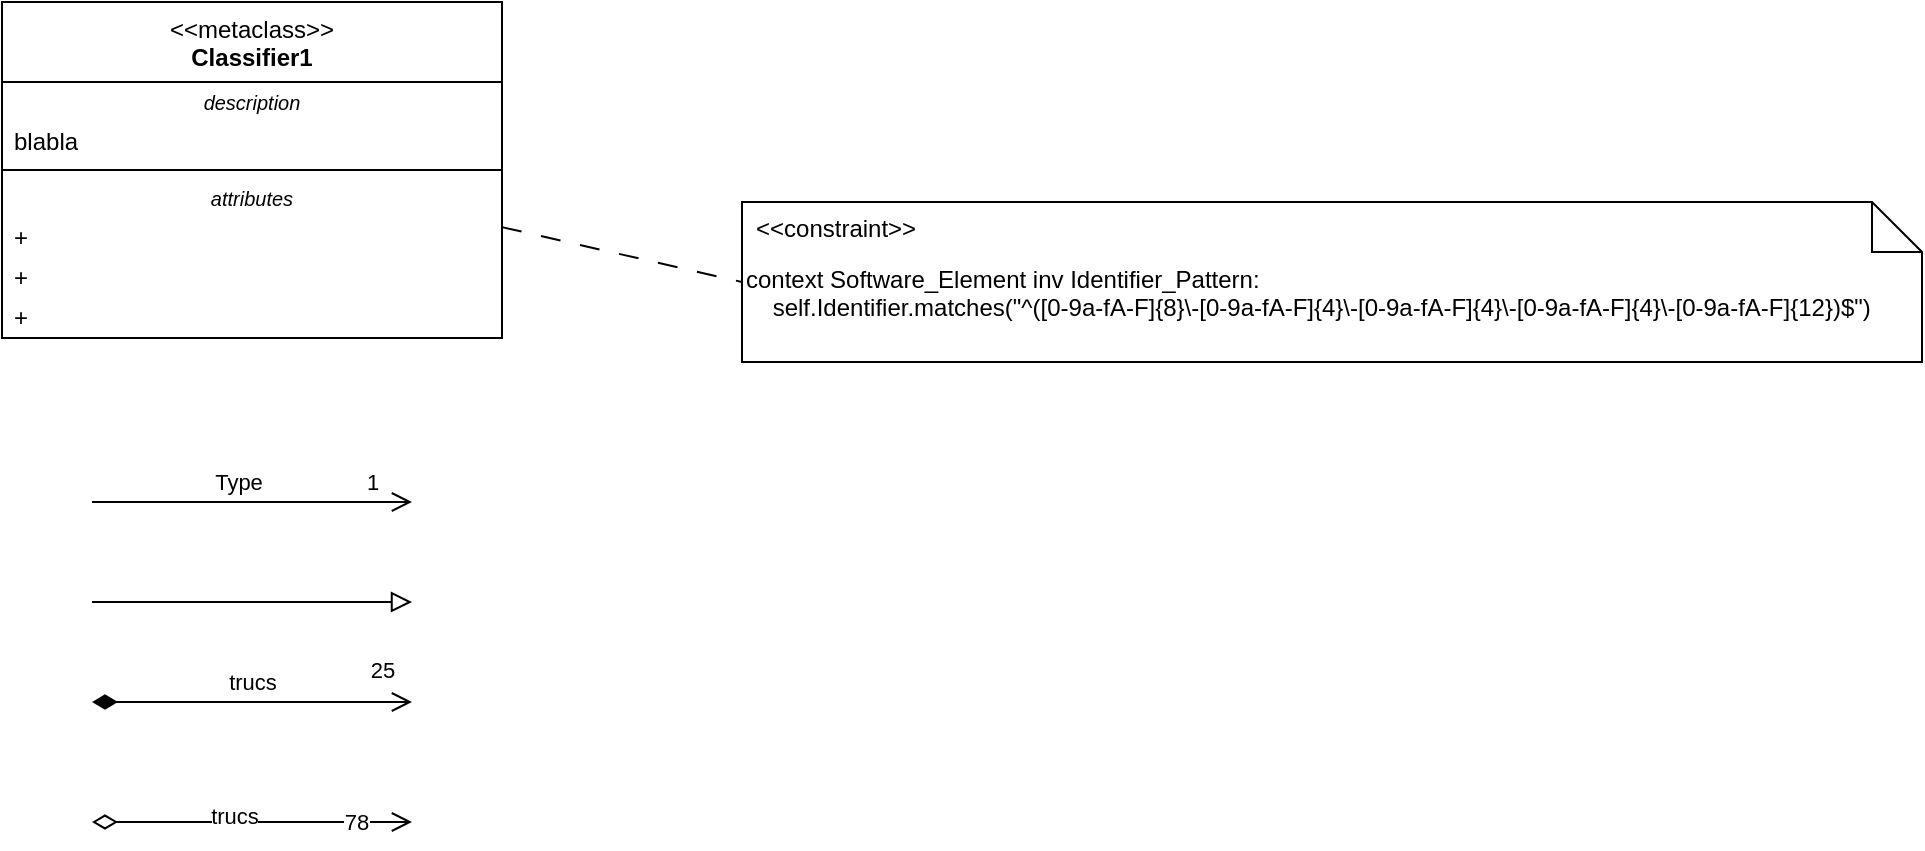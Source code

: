 <mxfile version="24.7.17" pages="22">
  <diagram name="pattern" id="Hh1_AfQFmuCGPZvEAMON">
    <mxGraphModel dx="1426" dy="793" grid="1" gridSize="10" guides="1" tooltips="1" connect="1" arrows="1" fold="1" page="1" pageScale="1" pageWidth="1169" pageHeight="827" math="0" shadow="0">
      <root>
        <mxCell id="0" />
        <mxCell id="1" parent="0" />
        <mxCell id="tICI8A4DV-ON9biZW8JR-1" value="&amp;lt;&amp;lt;metaclass&amp;gt;&amp;gt;&lt;br&gt;&lt;b&gt;Classifier1&lt;/b&gt;" style="swimlane;fontStyle=0;align=center;verticalAlign=top;childLayout=stackLayout;horizontal=1;startSize=40;horizontalStack=0;resizeParent=1;resizeParentMax=0;resizeLast=0;collapsible=0;marginBottom=0;html=1;whiteSpace=wrap;" parent="1" vertex="1">
          <mxGeometry x="100" y="50" width="250" height="168" as="geometry" />
        </mxCell>
        <mxCell id="tICI8A4DV-ON9biZW8JR-2" value="description" style="text;html=1;strokeColor=none;fillColor=none;align=center;verticalAlign=middle;spacingLeft=4;spacingRight=4;overflow=hidden;rotatable=0;points=[[0,0.5],[1,0.5]];portConstraint=eastwest;whiteSpace=wrap;fontStyle=2;fontSize=10;" parent="tICI8A4DV-ON9biZW8JR-1" vertex="1">
          <mxGeometry y="40" width="250" height="20" as="geometry" />
        </mxCell>
        <mxCell id="tICI8A4DV-ON9biZW8JR-3" value="blabla" style="text;html=1;strokeColor=none;fillColor=none;align=left;verticalAlign=middle;spacingLeft=4;spacingRight=4;overflow=hidden;rotatable=0;points=[[0,0.5],[1,0.5]];portConstraint=eastwest;whiteSpace=wrap;" parent="tICI8A4DV-ON9biZW8JR-1" vertex="1">
          <mxGeometry y="60" width="250" height="20" as="geometry" />
        </mxCell>
        <mxCell id="tICI8A4DV-ON9biZW8JR-6" value="" style="line;strokeWidth=1;fillColor=none;align=left;verticalAlign=middle;spacingTop=-1;spacingLeft=3;spacingRight=3;rotatable=0;labelPosition=right;points=[];portConstraint=eastwest;" parent="tICI8A4DV-ON9biZW8JR-1" vertex="1">
          <mxGeometry y="80" width="250" height="8" as="geometry" />
        </mxCell>
        <mxCell id="tICI8A4DV-ON9biZW8JR-7" value="attributes" style="text;html=1;strokeColor=none;fillColor=none;align=center;verticalAlign=middle;spacingLeft=4;spacingRight=4;overflow=hidden;rotatable=0;points=[[0,0.5],[1,0.5]];portConstraint=eastwest;whiteSpace=wrap;fontSize=10;fontStyle=2" parent="tICI8A4DV-ON9biZW8JR-1" vertex="1">
          <mxGeometry y="88" width="250" height="20" as="geometry" />
        </mxCell>
        <mxCell id="tICI8A4DV-ON9biZW8JR-12" value="+&amp;nbsp;" style="text;html=1;strokeColor=none;fillColor=none;align=left;verticalAlign=middle;spacingLeft=4;spacingRight=4;overflow=hidden;rotatable=0;points=[[0,0.5],[1,0.5]];portConstraint=eastwest;whiteSpace=wrap;" parent="tICI8A4DV-ON9biZW8JR-1" vertex="1">
          <mxGeometry y="108" width="250" height="20" as="geometry" />
        </mxCell>
        <mxCell id="tICI8A4DV-ON9biZW8JR-11" value="+&amp;nbsp;" style="text;html=1;strokeColor=none;fillColor=none;align=left;verticalAlign=middle;spacingLeft=4;spacingRight=4;overflow=hidden;rotatable=0;points=[[0,0.5],[1,0.5]];portConstraint=eastwest;whiteSpace=wrap;" parent="tICI8A4DV-ON9biZW8JR-1" vertex="1">
          <mxGeometry y="128" width="250" height="20" as="geometry" />
        </mxCell>
        <mxCell id="tICI8A4DV-ON9biZW8JR-8" value="+&amp;nbsp;" style="text;html=1;strokeColor=none;fillColor=none;align=left;verticalAlign=middle;spacingLeft=4;spacingRight=4;overflow=hidden;rotatable=0;points=[[0,0.5],[1,0.5]];portConstraint=eastwest;whiteSpace=wrap;" parent="tICI8A4DV-ON9biZW8JR-1" vertex="1">
          <mxGeometry y="148" width="250" height="20" as="geometry" />
        </mxCell>
        <mxCell id="tICI8A4DV-ON9biZW8JR-13" value="&lt;div style=&quot;&quot;&gt;context Software_Element inv Identifier_Pattern:&lt;/div&gt;&lt;div&gt;&amp;nbsp; &amp;nbsp; self.Identifier.matches(&quot;^([0-9a-fA-F]{8}\-[0-9a-fA-F]{4}\-[0-9a-fA-F]{4}\-[0-9a-fA-F]{4}\-[0-9a-fA-F]{12})$&quot;)&lt;/div&gt;" style="shape=note2;boundedLbl=1;whiteSpace=wrap;html=1;size=25;verticalAlign=top;align=left;movable=1;resizable=1;rotatable=1;deletable=1;editable=1;locked=0;connectable=1;" parent="1" vertex="1">
          <mxGeometry x="470" y="150" width="590" height="80" as="geometry" />
        </mxCell>
        <mxCell id="tICI8A4DV-ON9biZW8JR-14" value="&lt;&lt;constraint&gt;&gt;" style="resizeWidth=1;part=1;strokeColor=none;fillColor=none;align=left;spacingLeft=5;" parent="tICI8A4DV-ON9biZW8JR-13" vertex="1">
          <mxGeometry width="393.333" height="25" relative="1" as="geometry" />
        </mxCell>
        <mxCell id="tICI8A4DV-ON9biZW8JR-15" value="" style="endArrow=none;startArrow=none;endFill=0;startFill=0;endSize=8;html=1;verticalAlign=bottom;dashed=1;labelBackgroundColor=none;dashPattern=10 10;rounded=0;entryX=0;entryY=0.5;entryDx=0;entryDy=0;entryPerimeter=0;" parent="1" source="tICI8A4DV-ON9biZW8JR-1" target="tICI8A4DV-ON9biZW8JR-13" edge="1">
          <mxGeometry width="160" relative="1" as="geometry">
            <mxPoint x="370" y="190" as="sourcePoint" />
            <mxPoint x="530" y="190" as="targetPoint" />
          </mxGeometry>
        </mxCell>
        <mxCell id="tICI8A4DV-ON9biZW8JR-16" value="" style="endArrow=open;startArrow=none;endFill=0;startFill=0;endSize=8;html=1;verticalAlign=bottom;labelBackgroundColor=none;strokeWidth=1;rounded=0;" parent="1" edge="1">
          <mxGeometry width="160" relative="1" as="geometry">
            <mxPoint x="145" y="300" as="sourcePoint" />
            <mxPoint x="305" y="300" as="targetPoint" />
          </mxGeometry>
        </mxCell>
        <mxCell id="tICI8A4DV-ON9biZW8JR-17" value="1" style="edgeLabel;html=1;align=center;verticalAlign=middle;resizable=0;points=[];" parent="tICI8A4DV-ON9biZW8JR-16" vertex="1" connectable="0">
          <mxGeometry x="0.688" y="2" relative="1" as="geometry">
            <mxPoint x="5" y="-8" as="offset" />
          </mxGeometry>
        </mxCell>
        <mxCell id="tICI8A4DV-ON9biZW8JR-18" value="Type" style="edgeLabel;html=1;align=center;verticalAlign=middle;resizable=0;points=[];" parent="tICI8A4DV-ON9biZW8JR-16" vertex="1" connectable="0">
          <mxGeometry x="-0.092" relative="1" as="geometry">
            <mxPoint y="-10" as="offset" />
          </mxGeometry>
        </mxCell>
        <mxCell id="tICI8A4DV-ON9biZW8JR-19" value="" style="endArrow=block;html=1;rounded=0;align=center;verticalAlign=bottom;endFill=0;labelBackgroundColor=none;endSize=8;" parent="1" edge="1">
          <mxGeometry x="1" y="-153" relative="1" as="geometry">
            <mxPoint x="145" y="350" as="sourcePoint" />
            <mxPoint x="305" y="350" as="targetPoint" />
            <mxPoint x="30" y="-3" as="offset" />
          </mxGeometry>
        </mxCell>
        <mxCell id="tICI8A4DV-ON9biZW8JR-20" value="" style="resizable=0;html=1;align=center;verticalAlign=top;labelBackgroundColor=none;" parent="tICI8A4DV-ON9biZW8JR-19" connectable="0" vertex="1">
          <mxGeometry relative="1" as="geometry" />
        </mxCell>
        <mxCell id="tICI8A4DV-ON9biZW8JR-22" value="" style="endArrow=open;startArrow=diamondThin;endFill=0;startFill=1;html=1;verticalAlign=bottom;labelBackgroundColor=none;strokeWidth=1;startSize=10;endSize=8;rounded=0;" parent="1" edge="1">
          <mxGeometry width="160" relative="1" as="geometry">
            <mxPoint x="145" y="400" as="sourcePoint" />
            <mxPoint x="305" y="400" as="targetPoint" />
          </mxGeometry>
        </mxCell>
        <mxCell id="tICI8A4DV-ON9biZW8JR-23" value="25" style="edgeLabel;html=1;align=center;verticalAlign=middle;resizable=0;points=[];" parent="tICI8A4DV-ON9biZW8JR-22" vertex="1" connectable="0">
          <mxGeometry x="0.812" y="4" relative="1" as="geometry">
            <mxPoint y="-12" as="offset" />
          </mxGeometry>
        </mxCell>
        <mxCell id="tICI8A4DV-ON9biZW8JR-24" value="trucs" style="edgeLabel;html=1;align=center;verticalAlign=middle;resizable=0;points=[];" parent="tICI8A4DV-ON9biZW8JR-22" vertex="1" connectable="0">
          <mxGeometry x="0.15" y="1" relative="1" as="geometry">
            <mxPoint x="-12" y="-9" as="offset" />
          </mxGeometry>
        </mxCell>
        <mxCell id="4l4toKL53zY4dTI_YeNi-1" value="" style="endArrow=open;startArrow=diamondThin;endFill=0;startFill=0;html=1;verticalAlign=bottom;labelBackgroundColor=none;strokeWidth=1;startSize=10;endSize=8;rounded=0;" parent="1" edge="1">
          <mxGeometry width="160" relative="1" as="geometry">
            <mxPoint x="145" y="460" as="sourcePoint" />
            <mxPoint x="305" y="460" as="targetPoint" />
          </mxGeometry>
        </mxCell>
        <mxCell id="4l4toKL53zY4dTI_YeNi-2" value="trucs" style="edgeLabel;html=1;align=center;verticalAlign=middle;resizable=0;points=[];" parent="4l4toKL53zY4dTI_YeNi-1" vertex="1" connectable="0">
          <mxGeometry x="-0.113" y="3" relative="1" as="geometry">
            <mxPoint as="offset" />
          </mxGeometry>
        </mxCell>
        <mxCell id="4l4toKL53zY4dTI_YeNi-3" value="78" style="edgeLabel;html=1;align=center;verticalAlign=middle;resizable=0;points=[];" parent="4l4toKL53zY4dTI_YeNi-1" vertex="1" connectable="0">
          <mxGeometry x="0.65" relative="1" as="geometry">
            <mxPoint as="offset" />
          </mxGeometry>
        </mxCell>
      </root>
    </mxGraphModel>
  </diagram>
  <diagram id="0aJ9NGxwrQjq4M92f0qK" name="Software_Element">
    <mxGraphModel dx="1426" dy="793" grid="1" gridSize="10" guides="1" tooltips="1" connect="1" arrows="1" fold="1" page="1" pageScale="1" pageWidth="1169" pageHeight="827" math="0" shadow="0">
      <root>
        <mxCell id="0" />
        <mxCell id="1" parent="0" />
        <mxCell id="tbZXGCPAbgSPSlWLnmc6-1" value="&amp;lt;&amp;lt;metaclass&amp;gt;&amp;gt;&lt;br&gt;&lt;b&gt;&lt;i&gt;Software_Element&lt;/i&gt;&lt;/b&gt;" style="swimlane;fontStyle=0;align=center;verticalAlign=top;childLayout=stackLayout;horizontal=1;startSize=40;horizontalStack=0;resizeParent=1;resizeParentMax=0;resizeLast=0;collapsible=0;marginBottom=0;html=1;whiteSpace=wrap;" parent="1" vertex="1">
          <mxGeometry x="120" y="40" width="320" height="183" as="geometry" />
        </mxCell>
        <mxCell id="tbZXGCPAbgSPSlWLnmc6-2" value="description" style="text;html=1;strokeColor=none;fillColor=none;align=center;verticalAlign=middle;spacingLeft=4;spacingRight=4;overflow=hidden;rotatable=0;points=[[0,0.5],[1,0.5]];portConstraint=eastwest;whiteSpace=wrap;fontStyle=2;fontSize=10;" parent="tbZXGCPAbgSPSlWLnmc6-1" vertex="1">
          <mxGeometry y="40" width="320" height="20" as="geometry" />
        </mxCell>
        <mxCell id="tbZXGCPAbgSPSlWLnmc6-3" value="&lt;div&gt;Abstract metaclass gathering the common&amp;nbsp;&lt;span style=&quot;background-color: initial;&quot;&gt;attributes shared by all the metaclasses&amp;nbsp;&lt;/span&gt;&lt;span style=&quot;background-color: initial;&quot;&gt;of this metamodel.&lt;/span&gt;&lt;/div&gt;" style="text;html=1;strokeColor=none;fillColor=none;align=left;verticalAlign=middle;spacingLeft=4;spacingRight=4;overflow=hidden;rotatable=0;points=[[0,0.5],[1,0.5]];portConstraint=eastwest;whiteSpace=wrap;" parent="tbZXGCPAbgSPSlWLnmc6-1" vertex="1">
          <mxGeometry y="60" width="320" height="35" as="geometry" />
        </mxCell>
        <mxCell id="tbZXGCPAbgSPSlWLnmc6-4" value="" style="line;strokeWidth=1;fillColor=none;align=left;verticalAlign=middle;spacingTop=-1;spacingLeft=3;spacingRight=3;rotatable=0;labelPosition=right;points=[];portConstraint=eastwest;" parent="tbZXGCPAbgSPSlWLnmc6-1" vertex="1">
          <mxGeometry y="95" width="320" height="8" as="geometry" />
        </mxCell>
        <mxCell id="tbZXGCPAbgSPSlWLnmc6-5" value="attributes" style="text;html=1;strokeColor=none;fillColor=none;align=center;verticalAlign=middle;spacingLeft=4;spacingRight=4;overflow=hidden;rotatable=0;points=[[0,0.5],[1,0.5]];portConstraint=eastwest;whiteSpace=wrap;fontSize=10;fontStyle=2" parent="tbZXGCPAbgSPSlWLnmc6-1" vertex="1">
          <mxGeometry y="103" width="320" height="20" as="geometry" />
        </mxCell>
        <mxCell id="tbZXGCPAbgSPSlWLnmc6-6" value="+ Name:Characters_String" style="text;html=1;strokeColor=none;fillColor=none;align=left;verticalAlign=middle;spacingLeft=4;spacingRight=4;overflow=hidden;rotatable=0;points=[[0,0.5],[1,0.5]];portConstraint=eastwest;whiteSpace=wrap;" parent="tbZXGCPAbgSPSlWLnmc6-1" vertex="1">
          <mxGeometry y="123" width="320" height="20" as="geometry" />
        </mxCell>
        <mxCell id="tbZXGCPAbgSPSlWLnmc6-7" value="+ Description[0,1]:Characters_String" style="text;html=1;strokeColor=none;fillColor=none;align=left;verticalAlign=middle;spacingLeft=4;spacingRight=4;overflow=hidden;rotatable=0;points=[[0,0.5],[1,0.5]];portConstraint=eastwest;whiteSpace=wrap;" parent="tbZXGCPAbgSPSlWLnmc6-1" vertex="1">
          <mxGeometry y="143" width="320" height="20" as="geometry" />
        </mxCell>
        <mxCell id="tbZXGCPAbgSPSlWLnmc6-8" value="+ Identifier:UUID" style="text;html=1;strokeColor=none;fillColor=none;align=left;verticalAlign=middle;spacingLeft=4;spacingRight=4;overflow=hidden;rotatable=0;points=[[0,0.5],[1,0.5]];portConstraint=eastwest;whiteSpace=wrap;" parent="tbZXGCPAbgSPSlWLnmc6-1" vertex="1">
          <mxGeometry y="163" width="320" height="20" as="geometry" />
        </mxCell>
        <mxCell id="tbZXGCPAbgSPSlWLnmc6-11" value="" style="endArrow=none;startArrow=none;endFill=0;startFill=0;endSize=8;html=1;verticalAlign=bottom;dashed=1;labelBackgroundColor=none;dashPattern=10 10;rounded=0;entryX=0;entryY=0.5;entryDx=0;entryDy=0;entryPerimeter=0;" parent="1" source="Hr-c7HJrt_1MCtur_w1u-1" target="iEJ1QrmrcDJhlyTmrUxH-3" edge="1">
          <mxGeometry width="160" relative="1" as="geometry">
            <mxPoint x="370" y="190" as="sourcePoint" />
            <mxPoint x="560" y="132.5" as="targetPoint" />
          </mxGeometry>
        </mxCell>
        <mxCell id="iEJ1QrmrcDJhlyTmrUxH-1" value="&lt;div style=&quot;&quot;&gt;context Software_Element inv Identifier_Pattern:&lt;/div&gt;&lt;div&gt;&amp;nbsp; &amp;nbsp; { self.Identifier shall be a Version 4 Universally Unique Identifier (UUID). }&lt;/div&gt;" style="shape=note2;boundedLbl=1;whiteSpace=wrap;html=1;size=25;verticalAlign=top;align=left;movable=1;resizable=1;rotatable=1;deletable=1;editable=1;locked=0;connectable=1;fillColor=#fff2cc;strokeColor=#d6b656;" parent="1" vertex="1">
          <mxGeometry x="560" y="80" width="440" height="80" as="geometry" />
        </mxCell>
        <mxCell id="iEJ1QrmrcDJhlyTmrUxH-2" value="&lt;&lt;constraint&gt;&gt;" style="resizeWidth=1;part=1;strokeColor=none;fillColor=none;align=left;spacingLeft=5;" parent="iEJ1QrmrcDJhlyTmrUxH-1" vertex="1">
          <mxGeometry width="293.333" height="25" relative="1" as="geometry" />
        </mxCell>
        <mxCell id="iEJ1QrmrcDJhlyTmrUxH-3" value="&lt;div style=&quot;&quot;&gt;context Software_Element inv Name_Pattern:&lt;/div&gt;&lt;div&gt;&amp;nbsp; &amp;nbsp; self.Name.matches(&quot;^[a-zA-Z][a-zA-Z0-9_]{1,31}$&quot;)&lt;/div&gt;" style="shape=note2;boundedLbl=1;whiteSpace=wrap;html=1;size=25;verticalAlign=top;align=left;movable=1;resizable=1;rotatable=1;deletable=1;editable=1;locked=0;connectable=1;fillColor=#fff2cc;strokeColor=#d6b656;" parent="1" vertex="1">
          <mxGeometry x="560" y="330" width="320" height="80" as="geometry" />
        </mxCell>
        <mxCell id="iEJ1QrmrcDJhlyTmrUxH-4" value="&lt;&lt;constraint&gt;&gt;" style="resizeWidth=1;part=1;strokeColor=none;fillColor=none;align=left;spacingLeft=5;" parent="iEJ1QrmrcDJhlyTmrUxH-3" vertex="1">
          <mxGeometry width="213.333" height="25" relative="1" as="geometry" />
        </mxCell>
        <mxCell id="iEJ1QrmrcDJhlyTmrUxH-5" value="" style="endArrow=none;startArrow=none;endFill=0;startFill=0;endSize=8;html=1;verticalAlign=bottom;dashed=1;labelBackgroundColor=none;dashPattern=10 10;rounded=0;entryX=0;entryY=0.5;entryDx=0;entryDy=0;entryPerimeter=0;" parent="1" source="tbZXGCPAbgSPSlWLnmc6-1" target="iEJ1QrmrcDJhlyTmrUxH-1" edge="1">
          <mxGeometry width="160" relative="1" as="geometry">
            <mxPoint x="400" y="127" as="sourcePoint" />
            <mxPoint x="560" y="80" as="targetPoint" />
          </mxGeometry>
        </mxCell>
        <mxCell id="Hr-c7HJrt_1MCtur_w1u-1" value="&amp;lt;&amp;lt;metaclass&amp;gt;&amp;gt;&lt;br&gt;&lt;b&gt;&lt;i&gt;Named_Element&lt;/i&gt;&lt;/b&gt;" style="swimlane;fontStyle=0;align=center;verticalAlign=top;childLayout=stackLayout;horizontal=1;startSize=40;horizontalStack=0;resizeParent=1;resizeParentMax=0;resizeLast=0;collapsible=0;marginBottom=0;html=1;whiteSpace=wrap;" parent="1" vertex="1">
          <mxGeometry x="120" y="320" width="320" height="100" as="geometry" />
        </mxCell>
        <mxCell id="Hr-c7HJrt_1MCtur_w1u-2" value="description" style="text;html=1;strokeColor=none;fillColor=none;align=center;verticalAlign=middle;spacingLeft=4;spacingRight=4;overflow=hidden;rotatable=0;points=[[0,0.5],[1,0.5]];portConstraint=eastwest;whiteSpace=wrap;fontStyle=2;fontSize=10;" parent="Hr-c7HJrt_1MCtur_w1u-1" vertex="1">
          <mxGeometry y="40" width="320" height="20" as="geometry" />
        </mxCell>
        <mxCell id="Hr-c7HJrt_1MCtur_w1u-3" value="&lt;div&gt;Abstract metaclass for elements that shall be named by the model designer (no automatic name).&lt;/div&gt;" style="text;html=1;strokeColor=none;fillColor=none;align=left;verticalAlign=middle;spacingLeft=4;spacingRight=4;overflow=hidden;rotatable=0;points=[[0,0.5],[1,0.5]];portConstraint=eastwest;whiteSpace=wrap;" parent="Hr-c7HJrt_1MCtur_w1u-1" vertex="1">
          <mxGeometry y="60" width="320" height="40" as="geometry" />
        </mxCell>
        <mxCell id="PBXeAyQO5uLqUJ8V5moy-1" value="" style="endArrow=block;html=1;rounded=0;align=center;verticalAlign=bottom;endFill=0;labelBackgroundColor=none;endSize=8;" parent="1" source="Hr-c7HJrt_1MCtur_w1u-1" target="tbZXGCPAbgSPSlWLnmc6-1" edge="1">
          <mxGeometry x="1" y="-153" relative="1" as="geometry">
            <mxPoint x="145" y="350" as="sourcePoint" />
            <mxPoint x="305" y="350" as="targetPoint" />
            <mxPoint x="30" y="-3" as="offset" />
          </mxGeometry>
        </mxCell>
        <mxCell id="PBXeAyQO5uLqUJ8V5moy-2" value="" style="resizable=0;html=1;align=center;verticalAlign=top;labelBackgroundColor=none;" parent="PBXeAyQO5uLqUJ8V5moy-1" connectable="0" vertex="1">
          <mxGeometry relative="1" as="geometry" />
        </mxCell>
        <mxCell id="PBXeAyQO5uLqUJ8V5moy-3" value="&amp;lt;&amp;lt;metaclass&amp;gt;&amp;gt;&lt;br&gt;&lt;b&gt;&lt;i&gt;Described_Element&lt;/i&gt;&lt;/b&gt;" style="swimlane;fontStyle=0;align=center;verticalAlign=top;childLayout=stackLayout;horizontal=1;startSize=40;horizontalStack=0;resizeParent=1;resizeParentMax=0;resizeLast=0;collapsible=0;marginBottom=0;html=1;whiteSpace=wrap;" parent="1" vertex="1">
          <mxGeometry x="120" y="520" width="320" height="100" as="geometry" />
        </mxCell>
        <mxCell id="PBXeAyQO5uLqUJ8V5moy-4" value="description" style="text;html=1;strokeColor=none;fillColor=none;align=center;verticalAlign=middle;spacingLeft=4;spacingRight=4;overflow=hidden;rotatable=0;points=[[0,0.5],[1,0.5]];portConstraint=eastwest;whiteSpace=wrap;fontStyle=2;fontSize=10;" parent="PBXeAyQO5uLqUJ8V5moy-3" vertex="1">
          <mxGeometry y="40" width="320" height="20" as="geometry" />
        </mxCell>
        <mxCell id="PBXeAyQO5uLqUJ8V5moy-5" value="&lt;div&gt;Abstract metaclass for elements that shall be described.&lt;/div&gt;" style="text;html=1;strokeColor=none;fillColor=none;align=left;verticalAlign=middle;spacingLeft=4;spacingRight=4;overflow=hidden;rotatable=0;points=[[0,0.5],[1,0.5]];portConstraint=eastwest;whiteSpace=wrap;" parent="PBXeAyQO5uLqUJ8V5moy-3" vertex="1">
          <mxGeometry y="60" width="320" height="40" as="geometry" />
        </mxCell>
        <mxCell id="PBXeAyQO5uLqUJ8V5moy-6" value="&lt;div style=&quot;&quot;&gt;context Software_Element inv Description_Mandatory:&lt;/div&gt;&lt;div&gt;&amp;nbsp; &amp;nbsp; self.Description.Size = 1&lt;/div&gt;" style="shape=note2;boundedLbl=1;whiteSpace=wrap;html=1;size=25;verticalAlign=top;align=left;movable=1;resizable=1;rotatable=1;deletable=1;editable=1;locked=0;connectable=1;fillColor=#fff2cc;strokeColor=#d6b656;" parent="1" vertex="1">
          <mxGeometry x="560" y="530" width="320" height="80" as="geometry" />
        </mxCell>
        <mxCell id="PBXeAyQO5uLqUJ8V5moy-7" value="&lt;&lt;constraint&gt;&gt;" style="resizeWidth=1;part=1;strokeColor=none;fillColor=none;align=left;spacingLeft=5;" parent="PBXeAyQO5uLqUJ8V5moy-6" vertex="1">
          <mxGeometry width="213.333" height="25" relative="1" as="geometry" />
        </mxCell>
        <mxCell id="8sXUwM1jX2K-Cv_GzcaF-1" value="" style="endArrow=none;startArrow=none;endFill=0;startFill=0;endSize=8;html=1;verticalAlign=bottom;dashed=1;labelBackgroundColor=none;dashPattern=10 10;rounded=0;" parent="1" source="PBXeAyQO5uLqUJ8V5moy-3" target="PBXeAyQO5uLqUJ8V5moy-6" edge="1">
          <mxGeometry width="160" relative="1" as="geometry">
            <mxPoint x="450" y="394" as="sourcePoint" />
            <mxPoint x="570" y="390" as="targetPoint" />
          </mxGeometry>
        </mxCell>
        <mxCell id="8sXUwM1jX2K-Cv_GzcaF-2" value="" style="endArrow=block;html=1;rounded=0;align=center;verticalAlign=bottom;endFill=0;labelBackgroundColor=none;endSize=8;" parent="1" source="PBXeAyQO5uLqUJ8V5moy-3" target="Hr-c7HJrt_1MCtur_w1u-1" edge="1">
          <mxGeometry x="1" y="-153" relative="1" as="geometry">
            <mxPoint x="270" y="767" as="sourcePoint" />
            <mxPoint x="270" y="670" as="targetPoint" />
            <mxPoint x="30" y="-3" as="offset" />
          </mxGeometry>
        </mxCell>
        <mxCell id="8sXUwM1jX2K-Cv_GzcaF-3" value="" style="resizable=0;html=1;align=center;verticalAlign=top;labelBackgroundColor=none;" parent="8sXUwM1jX2K-Cv_GzcaF-2" connectable="0" vertex="1">
          <mxGeometry relative="1" as="geometry" />
        </mxCell>
      </root>
    </mxGraphModel>
  </diagram>
  <diagram id="wbTweT74u1mOOQMjcBbO" name="Package">
    <mxGraphModel dx="1434" dy="790" grid="1" gridSize="10" guides="1" tooltips="1" connect="1" arrows="1" fold="1" page="1" pageScale="1" pageWidth="1169" pageHeight="827" math="0" shadow="0">
      <root>
        <mxCell id="0" />
        <mxCell id="1" parent="0" />
        <mxCell id="E-5t4CQ-LcJl2ykN7T5W-1" value="&amp;lt;&amp;lt;metaclass&amp;gt;&amp;gt;&lt;br&gt;&lt;b&gt;Package&lt;/b&gt;" style="swimlane;fontStyle=0;align=center;verticalAlign=top;childLayout=stackLayout;horizontal=1;startSize=40;horizontalStack=0;resizeParent=1;resizeParentMax=0;resizeLast=0;collapsible=0;marginBottom=0;html=1;whiteSpace=wrap;fillColor=#dae8fc;strokeColor=#6c8ebf;" parent="1" vertex="1">
          <mxGeometry x="240" y="300" width="320" height="110" as="geometry" />
        </mxCell>
        <mxCell id="E-5t4CQ-LcJl2ykN7T5W-2" value="description" style="text;html=1;align=center;verticalAlign=middle;spacingLeft=4;spacingRight=4;overflow=hidden;rotatable=0;points=[[0,0.5],[1,0.5]];portConstraint=eastwest;whiteSpace=wrap;fontStyle=2;fontSize=10;" parent="E-5t4CQ-LcJl2ykN7T5W-1" vertex="1">
          <mxGeometry y="40" width="320" height="20" as="geometry" />
        </mxCell>
        <mxCell id="E-5t4CQ-LcJl2ykN7T5W-3" value="&lt;div&gt;Allows to model an atomic reusable item&amp;nbsp;&lt;span style=&quot;background-color: initial;&quot;&gt;of a software model gathering cohesive&amp;nbsp;&lt;/span&gt;&lt;span style=&quot;background-color: initial;&quot;&gt;software elements.&lt;/span&gt;&lt;/div&gt;" style="text;html=1;align=left;verticalAlign=middle;spacingLeft=4;spacingRight=4;overflow=hidden;rotatable=0;points=[[0,0.5],[1,0.5]];portConstraint=eastwest;whiteSpace=wrap;" parent="E-5t4CQ-LcJl2ykN7T5W-1" vertex="1">
          <mxGeometry y="60" width="320" height="50" as="geometry" />
        </mxCell>
        <mxCell id="n7GX2YoliPLJ5tuarJQj-1" value="" style="endArrow=open;startArrow=diamondThin;endFill=0;startFill=0;html=1;verticalAlign=bottom;labelBackgroundColor=none;strokeWidth=1;startSize=10;endSize=8;rounded=0;" parent="E-5t4CQ-LcJl2ykN7T5W-1" source="E-5t4CQ-LcJl2ykN7T5W-3" target="E-5t4CQ-LcJl2ykN7T5W-3" edge="1">
          <mxGeometry width="160" relative="1" as="geometry">
            <mxPoint x="300" y="80.001" as="sourcePoint" />
            <mxPoint x="140" y="120" as="targetPoint" />
            <Array as="points">
              <mxPoint x="360" y="80" />
              <mxPoint x="360" y="160" />
              <mxPoint x="160" y="160" />
            </Array>
          </mxGeometry>
        </mxCell>
        <mxCell id="n7GX2YoliPLJ5tuarJQj-2" value="Packages" style="edgeLabel;html=1;align=center;verticalAlign=middle;resizable=0;points=[];" parent="n7GX2YoliPLJ5tuarJQj-1" vertex="1" connectable="0">
          <mxGeometry x="-0.113" y="3" relative="1" as="geometry">
            <mxPoint x="-186" y="-23" as="offset" />
          </mxGeometry>
        </mxCell>
        <mxCell id="n7GX2YoliPLJ5tuarJQj-3" value="*" style="edgeLabel;html=1;align=center;verticalAlign=middle;resizable=0;points=[];" parent="n7GX2YoliPLJ5tuarJQj-1" vertex="1" connectable="0">
          <mxGeometry x="0.65" relative="1" as="geometry">
            <mxPoint x="-25" y="-33" as="offset" />
          </mxGeometry>
        </mxCell>
        <mxCell id="EmZGGRDTt_p1YulQPqYo-1" value="&lt;div style=&quot;&quot;&gt;context Package inv Package_Not_Empty:&lt;/div&gt;&lt;div&gt;&amp;nbsp; &amp;nbsp;{Shall aggregate at least one Software_Element.}&lt;/div&gt;" style="shape=note2;boundedLbl=1;whiteSpace=wrap;html=1;size=25;verticalAlign=top;align=left;movable=1;resizable=1;rotatable=1;deletable=1;editable=1;locked=0;connectable=1;fillColor=#fff2cc;strokeColor=#d6b656;" parent="1" vertex="1">
          <mxGeometry x="640" y="300" width="320" height="80" as="geometry" />
        </mxCell>
        <mxCell id="EmZGGRDTt_p1YulQPqYo-2" value="&lt;&lt;constraint&gt;&gt;" style="resizeWidth=1;part=1;strokeColor=none;fillColor=none;align=left;spacingLeft=5;" parent="EmZGGRDTt_p1YulQPqYo-1" vertex="1">
          <mxGeometry width="213.333" height="25" relative="1" as="geometry" />
        </mxCell>
        <mxCell id="vVY7fhF7ob9sWhv_5ZSW-1" value="" style="endArrow=none;startArrow=none;endFill=0;startFill=0;endSize=8;html=1;verticalAlign=bottom;dashed=1;labelBackgroundColor=none;dashPattern=10 10;rounded=0;entryX=0;entryY=0.5;entryDx=0;entryDy=0;entryPerimeter=0;" parent="1" source="E-5t4CQ-LcJl2ykN7T5W-1" target="EmZGGRDTt_p1YulQPqYo-1" edge="1">
          <mxGeometry width="160" relative="1" as="geometry">
            <mxPoint x="430" y="303" as="sourcePoint" />
            <mxPoint x="550" y="330" as="targetPoint" />
          </mxGeometry>
        </mxCell>
        <mxCell id="2CJI_BmxBc5UKokARAxV-1" value="" style="endArrow=block;html=1;rounded=0;align=center;verticalAlign=bottom;endFill=0;labelBackgroundColor=none;endSize=8;" parent="1" source="E-5t4CQ-LcJl2ykN7T5W-1" target="KUBlfUK4RYkGRv-TnsTl-1" edge="1">
          <mxGeometry x="1" y="-153" relative="1" as="geometry">
            <mxPoint x="399.5" y="297" as="sourcePoint" />
            <mxPoint x="400" y="223" as="targetPoint" />
            <mxPoint x="30" y="-3" as="offset" />
          </mxGeometry>
        </mxCell>
        <mxCell id="2CJI_BmxBc5UKokARAxV-2" value="" style="resizable=0;html=1;align=center;verticalAlign=top;labelBackgroundColor=none;" parent="2CJI_BmxBc5UKokARAxV-1" connectable="0" vertex="1">
          <mxGeometry relative="1" as="geometry" />
        </mxCell>
        <mxCell id="2CJI_BmxBc5UKokARAxV-3" value="All the Software_Elements that can be aggregated by a Package are not modeled on this diagram." style="shape=note2;boundedLbl=1;whiteSpace=wrap;html=1;size=25;verticalAlign=top;align=left;fillColor=#ffe6cc;strokeColor=#d79b00;" parent="1" vertex="1">
          <mxGeometry x="680" y="180" width="240" height="80" as="geometry" />
        </mxCell>
        <mxCell id="KUBlfUK4RYkGRv-TnsTl-1" value="&amp;lt;&amp;lt;metaclass&amp;gt;&amp;gt;&lt;br&gt;&lt;b&gt;&lt;i&gt;Described_Element&lt;/i&gt;&lt;/b&gt;" style="swimlane;fontStyle=0;align=center;verticalAlign=top;childLayout=stackLayout;horizontal=1;startSize=40;horizontalStack=0;resizeParent=1;resizeParentMax=0;resizeLast=0;collapsible=0;marginBottom=0;html=1;whiteSpace=wrap;" parent="1" vertex="1">
          <mxGeometry x="240" y="120" width="320" height="100" as="geometry" />
        </mxCell>
        <mxCell id="KUBlfUK4RYkGRv-TnsTl-2" value="description" style="text;html=1;strokeColor=none;fillColor=none;align=center;verticalAlign=middle;spacingLeft=4;spacingRight=4;overflow=hidden;rotatable=0;points=[[0,0.5],[1,0.5]];portConstraint=eastwest;whiteSpace=wrap;fontStyle=2;fontSize=10;" parent="KUBlfUK4RYkGRv-TnsTl-1" vertex="1">
          <mxGeometry y="40" width="320" height="20" as="geometry" />
        </mxCell>
        <mxCell id="KUBlfUK4RYkGRv-TnsTl-3" value="&lt;div&gt;Abstract metaclass for elements that shall be described.&lt;/div&gt;" style="text;html=1;strokeColor=none;fillColor=none;align=left;verticalAlign=middle;spacingLeft=4;spacingRight=4;overflow=hidden;rotatable=0;points=[[0,0.5],[1,0.5]];portConstraint=eastwest;whiteSpace=wrap;" parent="KUBlfUK4RYkGRv-TnsTl-1" vertex="1">
          <mxGeometry y="60" width="320" height="40" as="geometry" />
        </mxCell>
      </root>
    </mxGraphModel>
  </diagram>
  <diagram id="xfqPrRR2IttgbVQbUKt_" name="Project">
    <mxGraphModel dx="1426" dy="793" grid="1" gridSize="10" guides="1" tooltips="1" connect="1" arrows="1" fold="1" page="1" pageScale="1" pageWidth="1169" pageHeight="827" math="0" shadow="0">
      <root>
        <mxCell id="0" />
        <mxCell id="1" parent="0" />
        <mxCell id="dcpWtGqMgaFRPSAYERwW-1" value="&amp;lt;&amp;lt;metaclass&amp;gt;&amp;gt;&lt;br&gt;&lt;b&gt;Package&lt;/b&gt;" style="swimlane;fontStyle=0;align=center;verticalAlign=top;childLayout=stackLayout;horizontal=1;startSize=40;horizontalStack=0;resizeParent=1;resizeParentMax=0;resizeLast=0;collapsible=0;marginBottom=0;html=1;whiteSpace=wrap;fillColor=#dae8fc;strokeColor=#6c8ebf;" parent="1" vertex="1">
          <mxGeometry x="521" y="301" width="319" height="110" as="geometry" />
        </mxCell>
        <mxCell id="dcpWtGqMgaFRPSAYERwW-2" value="description" style="text;html=1;strokeColor=none;fillColor=none;align=center;verticalAlign=middle;spacingLeft=4;spacingRight=4;overflow=hidden;rotatable=0;points=[[0,0.5],[1,0.5]];portConstraint=eastwest;whiteSpace=wrap;fontStyle=2;fontSize=10;" parent="dcpWtGqMgaFRPSAYERwW-1" vertex="1">
          <mxGeometry y="40" width="319" height="20" as="geometry" />
        </mxCell>
        <mxCell id="dcpWtGqMgaFRPSAYERwW-3" value="&lt;div&gt;Allows to model an atomic reusable item&amp;nbsp;&lt;span style=&quot;background-color: initial;&quot;&gt;of a software model gathering cohesive&amp;nbsp;&lt;/span&gt;&lt;span style=&quot;background-color: initial;&quot;&gt;software elements.&lt;/span&gt;&lt;/div&gt;" style="text;html=1;strokeColor=none;fillColor=none;align=left;verticalAlign=middle;spacingLeft=4;spacingRight=4;overflow=hidden;rotatable=0;points=[[0,0.5],[1,0.5]];portConstraint=eastwest;whiteSpace=wrap;" parent="dcpWtGqMgaFRPSAYERwW-1" vertex="1">
          <mxGeometry y="60" width="319" height="50" as="geometry" />
        </mxCell>
        <mxCell id="dcpWtGqMgaFRPSAYERwW-15" value="&amp;lt;&amp;lt;metaclass&amp;gt;&amp;gt;&lt;br&gt;&lt;b&gt;Project&lt;/b&gt;" style="swimlane;fontStyle=0;align=center;verticalAlign=top;childLayout=stackLayout;horizontal=1;startSize=40;horizontalStack=0;resizeParent=1;resizeParentMax=0;resizeLast=0;collapsible=0;marginBottom=0;html=1;whiteSpace=wrap;fillColor=#dae8fc;strokeColor=#6c8ebf;" parent="1" vertex="1">
          <mxGeometry x="40" y="301" width="320" height="110" as="geometry" />
        </mxCell>
        <mxCell id="dcpWtGqMgaFRPSAYERwW-16" value="description" style="text;html=1;strokeColor=none;fillColor=none;align=center;verticalAlign=middle;spacingLeft=4;spacingRight=4;overflow=hidden;rotatable=0;points=[[0,0.5],[1,0.5]];portConstraint=eastwest;whiteSpace=wrap;fontStyle=2;fontSize=10;" parent="dcpWtGqMgaFRPSAYERwW-15" vertex="1">
          <mxGeometry y="40" width="320" height="20" as="geometry" />
        </mxCell>
        <mxCell id="dcpWtGqMgaFRPSAYERwW-17" value="&lt;div&gt;Allows to model a software project. It is a set of specific or reusable Packages.&lt;/div&gt;" style="text;html=1;strokeColor=none;fillColor=none;align=left;verticalAlign=middle;spacingLeft=4;spacingRight=4;overflow=hidden;rotatable=0;points=[[0,0.5],[1,0.5]];portConstraint=eastwest;whiteSpace=wrap;" parent="dcpWtGqMgaFRPSAYERwW-15" vertex="1">
          <mxGeometry y="60" width="320" height="50" as="geometry" />
        </mxCell>
        <mxCell id="doRCulXSm52qhIV7bcFp-1" value="" style="endArrow=block;html=1;rounded=0;align=center;verticalAlign=bottom;endFill=0;labelBackgroundColor=none;endSize=8;" parent="1" source="dcpWtGqMgaFRPSAYERwW-15" target="oy-HuYD489CfEinnpyZf-1" edge="1">
          <mxGeometry x="1" y="-153" relative="1" as="geometry">
            <mxPoint x="184.5" y="300" as="sourcePoint" />
            <mxPoint x="200" y="223" as="targetPoint" />
            <mxPoint x="30" y="-3" as="offset" />
          </mxGeometry>
        </mxCell>
        <mxCell id="doRCulXSm52qhIV7bcFp-2" value="" style="resizable=0;html=1;align=center;verticalAlign=top;labelBackgroundColor=none;" parent="doRCulXSm52qhIV7bcFp-1" connectable="0" vertex="1">
          <mxGeometry relative="1" as="geometry" />
        </mxCell>
        <mxCell id="LbcQhEGt9cD5zC55AFZw-1" value="" style="endArrow=open;startArrow=diamondThin;endFill=0;startFill=0;html=1;verticalAlign=bottom;labelBackgroundColor=none;strokeWidth=1;startSize=10;endSize=8;rounded=0;" parent="1" source="dcpWtGqMgaFRPSAYERwW-15" target="dcpWtGqMgaFRPSAYERwW-1" edge="1">
          <mxGeometry width="160" relative="1" as="geometry">
            <mxPoint x="330" y="355.58" as="sourcePoint" />
            <mxPoint x="490" y="355.58" as="targetPoint" />
          </mxGeometry>
        </mxCell>
        <mxCell id="LbcQhEGt9cD5zC55AFZw-2" value="Packages" style="edgeLabel;html=1;align=center;verticalAlign=middle;resizable=0;points=[];" parent="LbcQhEGt9cD5zC55AFZw-1" vertex="1" connectable="0">
          <mxGeometry x="-0.113" y="3" relative="1" as="geometry">
            <mxPoint x="49" y="18" as="offset" />
          </mxGeometry>
        </mxCell>
        <mxCell id="LbcQhEGt9cD5zC55AFZw-3" value="1..*" style="edgeLabel;html=1;align=center;verticalAlign=middle;resizable=0;points=[];" parent="LbcQhEGt9cD5zC55AFZw-1" vertex="1" connectable="0">
          <mxGeometry x="0.65" relative="1" as="geometry">
            <mxPoint x="12" y="-15" as="offset" />
          </mxGeometry>
        </mxCell>
        <mxCell id="oy-HuYD489CfEinnpyZf-1" value="&amp;lt;&amp;lt;metaclass&amp;gt;&amp;gt;&lt;br&gt;&lt;b&gt;&lt;i&gt;Described_Element&lt;/i&gt;&lt;/b&gt;" style="swimlane;fontStyle=0;align=center;verticalAlign=top;childLayout=stackLayout;horizontal=1;startSize=40;horizontalStack=0;resizeParent=1;resizeParentMax=0;resizeLast=0;collapsible=0;marginBottom=0;html=1;whiteSpace=wrap;" vertex="1" parent="1">
          <mxGeometry x="40" y="120" width="320" height="100" as="geometry" />
        </mxCell>
        <mxCell id="oy-HuYD489CfEinnpyZf-2" value="description" style="text;html=1;strokeColor=none;fillColor=none;align=center;verticalAlign=middle;spacingLeft=4;spacingRight=4;overflow=hidden;rotatable=0;points=[[0,0.5],[1,0.5]];portConstraint=eastwest;whiteSpace=wrap;fontStyle=2;fontSize=10;" vertex="1" parent="oy-HuYD489CfEinnpyZf-1">
          <mxGeometry y="40" width="320" height="20" as="geometry" />
        </mxCell>
        <mxCell id="oy-HuYD489CfEinnpyZf-3" value="&lt;div&gt;Abstract metaclass for elements that shall be described.&lt;/div&gt;" style="text;html=1;strokeColor=none;fillColor=none;align=left;verticalAlign=middle;spacingLeft=4;spacingRight=4;overflow=hidden;rotatable=0;points=[[0,0.5],[1,0.5]];portConstraint=eastwest;whiteSpace=wrap;" vertex="1" parent="oy-HuYD489CfEinnpyZf-1">
          <mxGeometry y="60" width="320" height="40" as="geometry" />
        </mxCell>
      </root>
    </mxGraphModel>
  </diagram>
  <diagram id="umeAXTq9DjmwHzR_6rDN" name="Type">
    <mxGraphModel dx="1426" dy="793" grid="1" gridSize="10" guides="1" tooltips="1" connect="1" arrows="1" fold="1" page="1" pageScale="1" pageWidth="1169" pageHeight="827" math="0" shadow="0">
      <root>
        <mxCell id="0" />
        <mxCell id="1" parent="0" />
        <mxCell id="6Q60zisuzsqE41RMuGIU-1" value="&amp;lt;&amp;lt;metaclass&amp;gt;&amp;gt;&lt;br&gt;&lt;b&gt;&lt;i&gt;Type&lt;/i&gt;&lt;/b&gt;" style="swimlane;fontStyle=0;align=center;verticalAlign=top;childLayout=stackLayout;horizontal=1;startSize=40;horizontalStack=0;resizeParent=1;resizeParentMax=0;resizeLast=0;collapsible=0;marginBottom=0;html=1;whiteSpace=wrap;fillColor=#f8cecc;strokeColor=#b85450;" parent="1" vertex="1">
          <mxGeometry x="520" y="320" width="320" height="110" as="geometry" />
        </mxCell>
        <mxCell id="6Q60zisuzsqE41RMuGIU-2" value="description" style="text;html=1;align=center;verticalAlign=middle;spacingLeft=4;spacingRight=4;overflow=hidden;rotatable=0;points=[[0,0.5],[1,0.5]];portConstraint=eastwest;whiteSpace=wrap;fontStyle=2;fontSize=10;" parent="6Q60zisuzsqE41RMuGIU-1" vertex="1">
          <mxGeometry y="40" width="320" height="20" as="geometry" />
        </mxCell>
        <mxCell id="6Q60zisuzsqE41RMuGIU-3" value="&lt;div&gt;Allows to model a classifier which allows to model data specifiying what kind of mathematical, relational or logical operations can be applied to it.&lt;/div&gt;" style="text;html=1;align=left;verticalAlign=middle;spacingLeft=4;spacingRight=4;overflow=hidden;rotatable=0;points=[[0,0.5],[1,0.5]];portConstraint=eastwest;whiteSpace=wrap;" parent="6Q60zisuzsqE41RMuGIU-1" vertex="1">
          <mxGeometry y="60" width="320" height="50" as="geometry" />
        </mxCell>
        <mxCell id="6Q60zisuzsqE41RMuGIU-15" value="" style="endArrow=block;html=1;rounded=0;align=center;verticalAlign=bottom;endFill=0;labelBackgroundColor=none;endSize=8;" parent="1" source="6Q60zisuzsqE41RMuGIU-1" target="5o1JSdjUJoK4KakR-fGj-3" edge="1">
          <mxGeometry x="1" y="-153" relative="1" as="geometry">
            <mxPoint x="676.5" y="300" as="sourcePoint" />
            <mxPoint x="680" y="228" as="targetPoint" />
            <mxPoint x="30" y="-3" as="offset" />
          </mxGeometry>
        </mxCell>
        <mxCell id="6Q60zisuzsqE41RMuGIU-16" value="" style="resizable=0;html=1;align=center;verticalAlign=top;labelBackgroundColor=none;" parent="6Q60zisuzsqE41RMuGIU-15" connectable="0" vertex="1">
          <mxGeometry relative="1" as="geometry" />
        </mxCell>
        <mxCell id="CHjwY8vMRL5t5RZ-y34p-1" value="&amp;lt;&amp;lt;metaclass&amp;gt;&amp;gt;&lt;br&gt;&lt;b&gt;Package&lt;/b&gt;" style="swimlane;fontStyle=0;align=center;verticalAlign=top;childLayout=stackLayout;horizontal=1;startSize=40;horizontalStack=0;resizeParent=1;resizeParentMax=0;resizeLast=0;collapsible=0;marginBottom=0;html=1;whiteSpace=wrap;fillColor=#dae8fc;strokeColor=#6c8ebf;" parent="1" vertex="1">
          <mxGeometry x="40" y="320" width="320" height="110" as="geometry" />
        </mxCell>
        <mxCell id="CHjwY8vMRL5t5RZ-y34p-2" value="description" style="text;html=1;strokeColor=none;fillColor=none;align=center;verticalAlign=middle;spacingLeft=4;spacingRight=4;overflow=hidden;rotatable=0;points=[[0,0.5],[1,0.5]];portConstraint=eastwest;whiteSpace=wrap;fontStyle=2;fontSize=10;" parent="CHjwY8vMRL5t5RZ-y34p-1" vertex="1">
          <mxGeometry y="40" width="320" height="20" as="geometry" />
        </mxCell>
        <mxCell id="CHjwY8vMRL5t5RZ-y34p-3" value="&lt;div&gt;Allows to model an atomic reusable item&amp;nbsp;&lt;span style=&quot;background-color: initial;&quot;&gt;of a software model gathering cohesive&amp;nbsp;&lt;/span&gt;&lt;span style=&quot;background-color: initial;&quot;&gt;software elements.&lt;/span&gt;&lt;/div&gt;" style="text;html=1;strokeColor=none;fillColor=none;align=left;verticalAlign=middle;spacingLeft=4;spacingRight=4;overflow=hidden;rotatable=0;points=[[0,0.5],[1,0.5]];portConstraint=eastwest;whiteSpace=wrap;" parent="CHjwY8vMRL5t5RZ-y34p-1" vertex="1">
          <mxGeometry y="60" width="320" height="50" as="geometry" />
        </mxCell>
        <mxCell id="gXKBFG0jPcdHdMgFh5Mt-1" value="" style="endArrow=open;startArrow=diamondThin;endFill=0;startFill=0;html=1;verticalAlign=bottom;labelBackgroundColor=none;strokeWidth=1;startSize=10;endSize=8;rounded=0;" parent="1" source="CHjwY8vMRL5t5RZ-y34p-1" target="6Q60zisuzsqE41RMuGIU-1" edge="1">
          <mxGeometry width="160" relative="1" as="geometry">
            <mxPoint x="360" y="443" as="sourcePoint" />
            <mxPoint x="530" y="360" as="targetPoint" />
          </mxGeometry>
        </mxCell>
        <mxCell id="gXKBFG0jPcdHdMgFh5Mt-2" value="Types" style="edgeLabel;html=1;align=center;verticalAlign=middle;resizable=0;points=[];" parent="gXKBFG0jPcdHdMgFh5Mt-1" vertex="1" connectable="0">
          <mxGeometry x="-0.113" y="3" relative="1" as="geometry">
            <mxPoint x="69" y="18" as="offset" />
          </mxGeometry>
        </mxCell>
        <mxCell id="gXKBFG0jPcdHdMgFh5Mt-3" value="*" style="edgeLabel;html=1;align=center;verticalAlign=middle;resizable=0;points=[];" parent="gXKBFG0jPcdHdMgFh5Mt-1" vertex="1" connectable="0">
          <mxGeometry x="0.65" relative="1" as="geometry">
            <mxPoint x="18" y="-13" as="offset" />
          </mxGeometry>
        </mxCell>
        <mxCell id="5o1JSdjUJoK4KakR-fGj-1" value="&amp;lt;&amp;lt;metaclass&amp;gt;&amp;gt;&lt;br&gt;&lt;b&gt;&lt;i&gt;Described_Element&lt;/i&gt;&lt;/b&gt;" style="swimlane;fontStyle=0;align=center;verticalAlign=top;childLayout=stackLayout;horizontal=1;startSize=40;horizontalStack=0;resizeParent=1;resizeParentMax=0;resizeLast=0;collapsible=0;marginBottom=0;html=1;whiteSpace=wrap;" parent="1" vertex="1">
          <mxGeometry x="520" y="120" width="320" height="100" as="geometry" />
        </mxCell>
        <mxCell id="5o1JSdjUJoK4KakR-fGj-2" value="description" style="text;html=1;strokeColor=none;fillColor=none;align=center;verticalAlign=middle;spacingLeft=4;spacingRight=4;overflow=hidden;rotatable=0;points=[[0,0.5],[1,0.5]];portConstraint=eastwest;whiteSpace=wrap;fontStyle=2;fontSize=10;" parent="5o1JSdjUJoK4KakR-fGj-1" vertex="1">
          <mxGeometry y="40" width="320" height="20" as="geometry" />
        </mxCell>
        <mxCell id="5o1JSdjUJoK4KakR-fGj-3" value="&lt;div&gt;Abstract metaclass for elements that shall be described.&lt;/div&gt;" style="text;html=1;strokeColor=none;fillColor=none;align=left;verticalAlign=middle;spacingLeft=4;spacingRight=4;overflow=hidden;rotatable=0;points=[[0,0.5],[1,0.5]];portConstraint=eastwest;whiteSpace=wrap;" parent="5o1JSdjUJoK4KakR-fGj-1" vertex="1">
          <mxGeometry y="60" width="320" height="40" as="geometry" />
        </mxCell>
      </root>
    </mxGraphModel>
  </diagram>
  <diagram id="ThK-6qwyOrcLBkOzkuiX" name="Typed_Element">
    <mxGraphModel dx="1489" dy="998" grid="1" gridSize="10" guides="1" tooltips="1" connect="1" arrows="0" fold="1" page="1" pageScale="1" pageWidth="1169" pageHeight="827" math="0" shadow="0">
      <root>
        <mxCell id="0" />
        <mxCell id="1" parent="0" />
        <mxCell id="TNOWAePCBjdNBUroiL70-1" value="&amp;lt;&amp;lt;metaclass&amp;gt;&amp;gt;&lt;br&gt;&lt;b&gt;&lt;i&gt;Described_Element&lt;/i&gt;&lt;/b&gt;" style="swimlane;fontStyle=0;align=center;verticalAlign=top;childLayout=stackLayout;horizontal=1;startSize=40;horizontalStack=0;resizeParent=1;resizeParentMax=0;resizeLast=0;collapsible=0;marginBottom=0;html=1;whiteSpace=wrap;" parent="1" vertex="1">
          <mxGeometry x="80" y="80" width="320" height="100" as="geometry" />
        </mxCell>
        <mxCell id="TNOWAePCBjdNBUroiL70-2" value="description" style="text;html=1;strokeColor=none;fillColor=none;align=center;verticalAlign=middle;spacingLeft=4;spacingRight=4;overflow=hidden;rotatable=0;points=[[0,0.5],[1,0.5]];portConstraint=eastwest;whiteSpace=wrap;fontStyle=2;fontSize=10;" parent="TNOWAePCBjdNBUroiL70-1" vertex="1">
          <mxGeometry y="40" width="320" height="20" as="geometry" />
        </mxCell>
        <mxCell id="TNOWAePCBjdNBUroiL70-3" value="&lt;div&gt;Abstract metaclass for elements that shall be described.&lt;/div&gt;" style="text;html=1;strokeColor=none;fillColor=none;align=left;verticalAlign=middle;spacingLeft=4;spacingRight=4;overflow=hidden;rotatable=0;points=[[0,0.5],[1,0.5]];portConstraint=eastwest;whiteSpace=wrap;" parent="TNOWAePCBjdNBUroiL70-1" vertex="1">
          <mxGeometry y="60" width="320" height="40" as="geometry" />
        </mxCell>
        <mxCell id="TNOWAePCBjdNBUroiL70-4" value="&amp;lt;&amp;lt;metaclass&amp;gt;&amp;gt;&lt;br&gt;&lt;b&gt;&lt;i&gt;Typed_Element&lt;/i&gt;&lt;/b&gt;" style="swimlane;fontStyle=0;align=center;verticalAlign=top;childLayout=stackLayout;horizontal=1;startSize=40;horizontalStack=0;resizeParent=1;resizeParentMax=0;resizeLast=0;collapsible=0;marginBottom=0;html=1;whiteSpace=wrap;" parent="1" vertex="1">
          <mxGeometry x="80" y="280" width="320" height="100" as="geometry" />
        </mxCell>
        <mxCell id="TNOWAePCBjdNBUroiL70-5" value="description" style="text;html=1;strokeColor=none;fillColor=none;align=center;verticalAlign=middle;spacingLeft=4;spacingRight=4;overflow=hidden;rotatable=0;points=[[0,0.5],[1,0.5]];portConstraint=eastwest;whiteSpace=wrap;fontStyle=2;fontSize=10;" parent="TNOWAePCBjdNBUroiL70-4" vertex="1">
          <mxGeometry y="40" width="320" height="20" as="geometry" />
        </mxCell>
        <mxCell id="TNOWAePCBjdNBUroiL70-6" value="&lt;div&gt;Abstract metaclass for elements referencing a Type.&lt;/div&gt;" style="text;html=1;strokeColor=none;fillColor=none;align=left;verticalAlign=middle;spacingLeft=4;spacingRight=4;overflow=hidden;rotatable=0;points=[[0,0.5],[1,0.5]];portConstraint=eastwest;whiteSpace=wrap;" parent="TNOWAePCBjdNBUroiL70-4" vertex="1">
          <mxGeometry y="60" width="320" height="40" as="geometry" />
        </mxCell>
        <mxCell id="TNOWAePCBjdNBUroiL70-7" value="" style="endArrow=block;html=1;rounded=0;align=center;verticalAlign=bottom;endFill=0;labelBackgroundColor=none;endSize=8;exitX=0.5;exitY=0;exitDx=0;exitDy=0;" parent="1" source="TNOWAePCBjdNBUroiL70-4" target="TNOWAePCBjdNBUroiL70-1" edge="1">
          <mxGeometry x="1" y="-153" relative="1" as="geometry">
            <mxPoint x="450" y="310" as="sourcePoint" />
            <mxPoint x="450" y="210" as="targetPoint" />
            <mxPoint x="30" y="-3" as="offset" />
          </mxGeometry>
        </mxCell>
        <mxCell id="TNOWAePCBjdNBUroiL70-8" value="" style="resizable=0;html=1;align=center;verticalAlign=top;labelBackgroundColor=none;" parent="TNOWAePCBjdNBUroiL70-7" connectable="0" vertex="1">
          <mxGeometry relative="1" as="geometry" />
        </mxCell>
        <mxCell id="zxNLf6bxffffaBozt8VF-1" value="&amp;lt;&amp;lt;metaclass&amp;gt;&amp;gt;&lt;br&gt;&lt;b&gt;&lt;i&gt;Type&lt;/i&gt;&lt;/b&gt;" style="swimlane;fontStyle=0;align=center;verticalAlign=top;childLayout=stackLayout;horizontal=1;startSize=40;horizontalStack=0;resizeParent=1;resizeParentMax=0;resizeLast=0;collapsible=0;marginBottom=0;html=1;whiteSpace=wrap;fillColor=#f8cecc;strokeColor=#b85450;" parent="1" vertex="1">
          <mxGeometry x="520" y="275" width="320" height="110" as="geometry" />
        </mxCell>
        <mxCell id="zxNLf6bxffffaBozt8VF-2" value="description" style="text;html=1;align=center;verticalAlign=middle;spacingLeft=4;spacingRight=4;overflow=hidden;rotatable=0;points=[[0,0.5],[1,0.5]];portConstraint=eastwest;whiteSpace=wrap;fontStyle=2;fontSize=10;" parent="zxNLf6bxffffaBozt8VF-1" vertex="1">
          <mxGeometry y="40" width="320" height="20" as="geometry" />
        </mxCell>
        <mxCell id="zxNLf6bxffffaBozt8VF-3" value="&lt;div&gt;Allows to model a classifier which allows to model data specifiying what kind of mathematical, relational or logical operations can be applied to it.&lt;/div&gt;" style="text;html=1;align=left;verticalAlign=middle;spacingLeft=4;spacingRight=4;overflow=hidden;rotatable=0;points=[[0,0.5],[1,0.5]];portConstraint=eastwest;whiteSpace=wrap;" parent="zxNLf6bxffffaBozt8VF-1" vertex="1">
          <mxGeometry y="60" width="320" height="50" as="geometry" />
        </mxCell>
        <mxCell id="Ruc6RimC5hBSZ4HRHERp-1" value="" style="endArrow=open;startArrow=none;endFill=0;startFill=0;endSize=8;html=1;verticalAlign=bottom;labelBackgroundColor=none;strokeWidth=1;rounded=0;" parent="1" source="TNOWAePCBjdNBUroiL70-4" target="zxNLf6bxffffaBozt8VF-1" edge="1">
          <mxGeometry width="160" relative="1" as="geometry">
            <mxPoint x="400" y="450" as="sourcePoint" />
            <mxPoint x="520" y="450" as="targetPoint" />
          </mxGeometry>
        </mxCell>
        <mxCell id="Ruc6RimC5hBSZ4HRHERp-2" value="1" style="edgeLabel;html=1;align=center;verticalAlign=middle;resizable=0;points=[];" parent="Ruc6RimC5hBSZ4HRHERp-1" vertex="1" connectable="0">
          <mxGeometry x="0.688" y="2" relative="1" as="geometry">
            <mxPoint x="8" y="-11" as="offset" />
          </mxGeometry>
        </mxCell>
        <mxCell id="Ruc6RimC5hBSZ4HRHERp-3" value="Type" style="edgeLabel;html=1;align=center;verticalAlign=middle;resizable=0;points=[];" parent="Ruc6RimC5hBSZ4HRHERp-1" vertex="1" connectable="0">
          <mxGeometry x="-0.092" relative="1" as="geometry">
            <mxPoint x="46" y="15" as="offset" />
          </mxGeometry>
        </mxCell>
      </root>
    </mxGraphModel>
  </diagram>
  <diagram id="TfI3QmHPqLdNFbb3U5iE" name="Basic_Type">
    <mxGraphModel dx="3764" dy="793" grid="1" gridSize="10" guides="1" tooltips="1" connect="1" arrows="1" fold="1" page="1" pageScale="1" pageWidth="1169" pageHeight="827" math="0" shadow="0">
      <root>
        <mxCell id="0" />
        <mxCell id="1" parent="0" />
        <mxCell id="8JmO0AFNf8KAwRBIRdJ2-1" value="&amp;lt;&amp;lt;metaclass&amp;gt;&amp;gt;&lt;br&gt;&lt;b&gt;&lt;i&gt;Type&lt;/i&gt;&lt;/b&gt;" style="swimlane;fontStyle=0;align=center;verticalAlign=top;childLayout=stackLayout;horizontal=1;startSize=40;horizontalStack=0;resizeParent=1;resizeParentMax=0;resizeLast=0;collapsible=0;marginBottom=0;html=1;whiteSpace=wrap;fillColor=#f8cecc;strokeColor=#b85450;" parent="1" vertex="1">
          <mxGeometry x="-1939" y="20" width="320" height="110" as="geometry" />
        </mxCell>
        <mxCell id="8JmO0AFNf8KAwRBIRdJ2-2" value="description" style="text;html=1;align=center;verticalAlign=middle;spacingLeft=4;spacingRight=4;overflow=hidden;rotatable=0;points=[[0,0.5],[1,0.5]];portConstraint=eastwest;whiteSpace=wrap;fontStyle=2;fontSize=10;" parent="8JmO0AFNf8KAwRBIRdJ2-1" vertex="1">
          <mxGeometry y="40" width="320" height="20" as="geometry" />
        </mxCell>
        <mxCell id="8JmO0AFNf8KAwRBIRdJ2-3" value="Allows to model a classifier which allows to model data specifiying what kind of mathematical, relational or logical operations can be applied to it." style="text;html=1;align=left;verticalAlign=middle;spacingLeft=4;spacingRight=4;overflow=hidden;rotatable=0;points=[[0,0.5],[1,0.5]];portConstraint=eastwest;whiteSpace=wrap;" parent="8JmO0AFNf8KAwRBIRdJ2-1" vertex="1">
          <mxGeometry y="60" width="320" height="50" as="geometry" />
        </mxCell>
        <mxCell id="8JmO0AFNf8KAwRBIRdJ2-4" value="&amp;lt;&amp;lt;metaclass&amp;gt;&amp;gt;&lt;br&gt;&lt;b&gt;Basic_Integer_Type&lt;/b&gt;" style="swimlane;fontStyle=0;align=center;verticalAlign=top;childLayout=stackLayout;horizontal=1;startSize=40;horizontalStack=0;resizeParent=1;resizeParentMax=0;resizeLast=0;collapsible=0;marginBottom=0;html=1;whiteSpace=wrap;fillColor=#f8cecc;strokeColor=#b85450;" parent="1" vertex="1">
          <mxGeometry x="-2319" y="209" width="240" height="110" as="geometry" />
        </mxCell>
        <mxCell id="8JmO0AFNf8KAwRBIRdJ2-5" value="description" style="text;html=1;align=center;verticalAlign=middle;spacingLeft=4;spacingRight=4;overflow=hidden;rotatable=0;points=[[0,0.5],[1,0.5]];portConstraint=eastwest;whiteSpace=wrap;fontStyle=2;fontSize=10;" parent="8JmO0AFNf8KAwRBIRdJ2-4" vertex="1">
          <mxGeometry y="40" width="240" height="20" as="geometry" />
        </mxCell>
        <mxCell id="8JmO0AFNf8KAwRBIRdJ2-6" value="&lt;div&gt;Allows to model a classifier which allows to model a data representing a integer value.&lt;/div&gt;" style="text;html=1;align=left;verticalAlign=middle;spacingLeft=4;spacingRight=4;overflow=hidden;rotatable=0;points=[[0,0.5],[1,0.5]];portConstraint=eastwest;whiteSpace=wrap;" parent="8JmO0AFNf8KAwRBIRdJ2-4" vertex="1">
          <mxGeometry y="60" width="240" height="50" as="geometry" />
        </mxCell>
        <mxCell id="8JmO0AFNf8KAwRBIRdJ2-7" value="&amp;lt;&amp;lt;metaclass&amp;gt;&amp;gt;&lt;br&gt;&lt;b&gt;Basic_Boolean_Type&lt;/b&gt;" style="swimlane;fontStyle=0;align=center;verticalAlign=top;childLayout=stackLayout;horizontal=1;startSize=40;horizontalStack=0;resizeParent=1;resizeParentMax=0;resizeLast=0;collapsible=0;marginBottom=0;html=1;whiteSpace=wrap;fillColor=#f8cecc;strokeColor=#b85450;" parent="1" vertex="1">
          <mxGeometry x="-2039" y="209" width="240" height="110" as="geometry" />
        </mxCell>
        <mxCell id="8JmO0AFNf8KAwRBIRdJ2-8" value="description" style="text;html=1;align=center;verticalAlign=middle;spacingLeft=4;spacingRight=4;overflow=hidden;rotatable=0;points=[[0,0.5],[1,0.5]];portConstraint=eastwest;whiteSpace=wrap;fontStyle=2;fontSize=10;" parent="8JmO0AFNf8KAwRBIRdJ2-7" vertex="1">
          <mxGeometry y="40" width="240" height="20" as="geometry" />
        </mxCell>
        <mxCell id="8JmO0AFNf8KAwRBIRdJ2-9" value="&lt;div&gt;Allows to model a classifier which allows to model a data representing a boolean value.&lt;/div&gt;" style="text;html=1;align=left;verticalAlign=middle;spacingLeft=4;spacingRight=4;overflow=hidden;rotatable=0;points=[[0,0.5],[1,0.5]];portConstraint=eastwest;whiteSpace=wrap;" parent="8JmO0AFNf8KAwRBIRdJ2-7" vertex="1">
          <mxGeometry y="60" width="240" height="50" as="geometry" />
        </mxCell>
        <mxCell id="8JmO0AFNf8KAwRBIRdJ2-13" value="&amp;lt;&amp;lt;metaclass&amp;gt;&amp;gt;&lt;br&gt;&lt;b&gt;Basic_Character_Type&lt;/b&gt;" style="swimlane;fontStyle=0;align=center;verticalAlign=top;childLayout=stackLayout;horizontal=1;startSize=40;horizontalStack=0;resizeParent=1;resizeParentMax=0;resizeLast=0;collapsible=0;marginBottom=0;html=1;whiteSpace=wrap;fillColor=#f8cecc;strokeColor=#b85450;" parent="1" vertex="1">
          <mxGeometry x="-1759.23" y="209" width="240" height="110" as="geometry" />
        </mxCell>
        <mxCell id="8JmO0AFNf8KAwRBIRdJ2-14" value="description" style="text;html=1;align=center;verticalAlign=middle;spacingLeft=4;spacingRight=4;overflow=hidden;rotatable=0;points=[[0,0.5],[1,0.5]];portConstraint=eastwest;whiteSpace=wrap;fontStyle=2;fontSize=10;" parent="8JmO0AFNf8KAwRBIRdJ2-13" vertex="1">
          <mxGeometry y="40" width="240" height="20" as="geometry" />
        </mxCell>
        <mxCell id="8JmO0AFNf8KAwRBIRdJ2-15" value="&lt;div&gt;Allows to model a classifier which allows to model a data representing a set of characters.&lt;/div&gt;" style="text;html=1;align=left;verticalAlign=middle;spacingLeft=4;spacingRight=4;overflow=hidden;rotatable=0;points=[[0,0.5],[1,0.5]];portConstraint=eastwest;whiteSpace=wrap;" parent="8JmO0AFNf8KAwRBIRdJ2-13" vertex="1">
          <mxGeometry y="60" width="240" height="50" as="geometry" />
        </mxCell>
        <mxCell id="IBUpZ1Wwg0vX7L1_C8z_-1" value="" style="endArrow=block;html=1;rounded=0;align=center;verticalAlign=bottom;endFill=0;labelBackgroundColor=none;endSize=8;" parent="1" source="8JmO0AFNf8KAwRBIRdJ2-7" target="8JmO0AFNf8KAwRBIRdJ2-1" edge="1">
          <mxGeometry x="1" y="-153" relative="1" as="geometry">
            <mxPoint x="-2174" y="319" as="sourcePoint" />
            <mxPoint x="-2014" y="319" as="targetPoint" />
            <mxPoint x="30" y="-3" as="offset" />
          </mxGeometry>
        </mxCell>
        <mxCell id="IBUpZ1Wwg0vX7L1_C8z_-2" value="" style="resizable=0;html=1;align=center;verticalAlign=top;labelBackgroundColor=none;" parent="IBUpZ1Wwg0vX7L1_C8z_-1" connectable="0" vertex="1">
          <mxGeometry relative="1" as="geometry" />
        </mxCell>
        <mxCell id="IBUpZ1Wwg0vX7L1_C8z_-5" value="" style="endArrow=block;html=1;rounded=0;align=center;verticalAlign=bottom;endFill=0;labelBackgroundColor=none;endSize=8;" parent="1" source="8JmO0AFNf8KAwRBIRdJ2-13" target="8JmO0AFNf8KAwRBIRdJ2-1" edge="1">
          <mxGeometry x="1" y="-153" relative="1" as="geometry">
            <mxPoint x="-1667" y="219" as="sourcePoint" />
            <mxPoint x="-1730" y="129" as="targetPoint" />
            <mxPoint x="30" y="-3" as="offset" />
          </mxGeometry>
        </mxCell>
        <mxCell id="IBUpZ1Wwg0vX7L1_C8z_-6" value="" style="resizable=0;html=1;align=center;verticalAlign=top;labelBackgroundColor=none;" parent="IBUpZ1Wwg0vX7L1_C8z_-5" connectable="0" vertex="1">
          <mxGeometry relative="1" as="geometry" />
        </mxCell>
        <mxCell id="IBUpZ1Wwg0vX7L1_C8z_-7" value="" style="endArrow=block;html=1;rounded=0;align=center;verticalAlign=bottom;endFill=0;labelBackgroundColor=none;endSize=8;" parent="1" source="8JmO0AFNf8KAwRBIRdJ2-4" target="8JmO0AFNf8KAwRBIRdJ2-1" edge="1">
          <mxGeometry x="1" y="-153" relative="1" as="geometry">
            <mxPoint x="-1464" y="233" as="sourcePoint" />
            <mxPoint x="-1653" y="143" as="targetPoint" />
            <mxPoint x="30" y="-3" as="offset" />
          </mxGeometry>
        </mxCell>
        <mxCell id="IBUpZ1Wwg0vX7L1_C8z_-8" value="" style="resizable=0;html=1;align=center;verticalAlign=top;labelBackgroundColor=none;" parent="IBUpZ1Wwg0vX7L1_C8z_-7" connectable="0" vertex="1">
          <mxGeometry relative="1" as="geometry" />
        </mxCell>
        <mxCell id="IBUpZ1Wwg0vX7L1_C8z_-9" value="&amp;lt;&amp;lt;Basic_Integer_Type&amp;gt;&amp;gt;&lt;br&gt;&lt;b&gt;sint8&lt;/b&gt;" style="swimlane;fontStyle=0;align=center;verticalAlign=top;childLayout=stackLayout;horizontal=1;startSize=40;horizontalStack=0;resizeParent=1;resizeParentMax=0;resizeLast=0;collapsible=0;marginBottom=0;html=1;whiteSpace=wrap;fillColor=#f8cecc;strokeColor=#b85450;" parent="1" vertex="1">
          <mxGeometry x="-2319" y="369" width="240" height="110" as="geometry" />
        </mxCell>
        <mxCell id="IBUpZ1Wwg0vX7L1_C8z_-10" value="description" style="text;html=1;align=center;verticalAlign=middle;spacingLeft=4;spacingRight=4;overflow=hidden;rotatable=0;points=[[0,0.5],[1,0.5]];portConstraint=eastwest;whiteSpace=wrap;fontStyle=2;fontSize=10;" parent="IBUpZ1Wwg0vX7L1_C8z_-9" vertex="1">
          <mxGeometry y="40" width="240" height="20" as="geometry" />
        </mxCell>
        <mxCell id="IBUpZ1Wwg0vX7L1_C8z_-11" value="&lt;div&gt;Pre-defined basic data type which allows to model a data representing a signed integer value from -128 to 127.&lt;/div&gt;" style="text;html=1;align=left;verticalAlign=middle;spacingLeft=4;spacingRight=4;overflow=hidden;rotatable=0;points=[[0,0.5],[1,0.5]];portConstraint=eastwest;whiteSpace=wrap;" parent="IBUpZ1Wwg0vX7L1_C8z_-9" vertex="1">
          <mxGeometry y="60" width="240" height="50" as="geometry" />
        </mxCell>
        <mxCell id="IBUpZ1Wwg0vX7L1_C8z_-15" value="&amp;lt;&amp;lt;Basic_Integer_Type&amp;gt;&amp;gt;&lt;br&gt;&lt;b&gt;uint8&lt;/b&gt;" style="swimlane;fontStyle=0;align=center;verticalAlign=top;childLayout=stackLayout;horizontal=1;startSize=40;horizontalStack=0;resizeParent=1;resizeParentMax=0;resizeLast=0;collapsible=0;marginBottom=0;html=1;whiteSpace=wrap;fillColor=#f8cecc;strokeColor=#b85450;" parent="1" vertex="1">
          <mxGeometry x="-2319" y="490" width="240" height="110" as="geometry" />
        </mxCell>
        <mxCell id="IBUpZ1Wwg0vX7L1_C8z_-16" value="description" style="text;html=1;align=center;verticalAlign=middle;spacingLeft=4;spacingRight=4;overflow=hidden;rotatable=0;points=[[0,0.5],[1,0.5]];portConstraint=eastwest;whiteSpace=wrap;fontStyle=2;fontSize=10;" parent="IBUpZ1Wwg0vX7L1_C8z_-15" vertex="1">
          <mxGeometry y="40" width="240" height="20" as="geometry" />
        </mxCell>
        <mxCell id="IBUpZ1Wwg0vX7L1_C8z_-17" value="&lt;div&gt;Pre-defined basic data type which allows to model a data representing a unsigned integer value from 0 to 255.&lt;/div&gt;" style="text;html=1;align=left;verticalAlign=middle;spacingLeft=4;spacingRight=4;overflow=hidden;rotatable=0;points=[[0,0.5],[1,0.5]];portConstraint=eastwest;whiteSpace=wrap;" parent="IBUpZ1Wwg0vX7L1_C8z_-15" vertex="1">
          <mxGeometry y="60" width="240" height="50" as="geometry" />
        </mxCell>
        <mxCell id="IBUpZ1Wwg0vX7L1_C8z_-18" value="&amp;lt;&amp;lt;Basic_Integer_Type&amp;gt;&amp;gt;&lt;br&gt;&lt;b&gt;sint16&lt;/b&gt;" style="swimlane;fontStyle=0;align=center;verticalAlign=top;childLayout=stackLayout;horizontal=1;startSize=40;horizontalStack=0;resizeParent=1;resizeParentMax=0;resizeLast=0;collapsible=0;marginBottom=0;html=1;whiteSpace=wrap;fillColor=#f8cecc;strokeColor=#b85450;" parent="1" vertex="1">
          <mxGeometry x="-2319" y="609" width="240" height="110" as="geometry" />
        </mxCell>
        <mxCell id="IBUpZ1Wwg0vX7L1_C8z_-19" value="description" style="text;html=1;align=center;verticalAlign=middle;spacingLeft=4;spacingRight=4;overflow=hidden;rotatable=0;points=[[0,0.5],[1,0.5]];portConstraint=eastwest;whiteSpace=wrap;fontStyle=2;fontSize=10;" parent="IBUpZ1Wwg0vX7L1_C8z_-18" vertex="1">
          <mxGeometry y="40" width="240" height="20" as="geometry" />
        </mxCell>
        <mxCell id="IBUpZ1Wwg0vX7L1_C8z_-20" value="&lt;div&gt;Pre-defined basic data type which allows to model a data representing a signed integer value from -32768 to 32767.&lt;/div&gt;" style="text;html=1;align=left;verticalAlign=middle;spacingLeft=4;spacingRight=4;overflow=hidden;rotatable=0;points=[[0,0.5],[1,0.5]];portConstraint=eastwest;whiteSpace=wrap;" parent="IBUpZ1Wwg0vX7L1_C8z_-18" vertex="1">
          <mxGeometry y="60" width="240" height="50" as="geometry" />
        </mxCell>
        <mxCell id="IBUpZ1Wwg0vX7L1_C8z_-21" value="&amp;lt;&amp;lt;Basic_Integer_Type&amp;gt;&amp;gt;&lt;br&gt;&lt;b&gt;uint16&lt;/b&gt;" style="swimlane;fontStyle=0;align=center;verticalAlign=top;childLayout=stackLayout;horizontal=1;startSize=40;horizontalStack=0;resizeParent=1;resizeParentMax=0;resizeLast=0;collapsible=0;marginBottom=0;html=1;whiteSpace=wrap;fillColor=#f8cecc;strokeColor=#b85450;" parent="1" vertex="1">
          <mxGeometry x="-2319" y="729" width="240" height="110" as="geometry" />
        </mxCell>
        <mxCell id="IBUpZ1Wwg0vX7L1_C8z_-22" value="description" style="text;html=1;align=center;verticalAlign=middle;spacingLeft=4;spacingRight=4;overflow=hidden;rotatable=0;points=[[0,0.5],[1,0.5]];portConstraint=eastwest;whiteSpace=wrap;fontStyle=2;fontSize=10;" parent="IBUpZ1Wwg0vX7L1_C8z_-21" vertex="1">
          <mxGeometry y="40" width="240" height="20" as="geometry" />
        </mxCell>
        <mxCell id="IBUpZ1Wwg0vX7L1_C8z_-23" value="&lt;div&gt;Pre-defined basic data type which allows to model a data representing a unsigned integer value from 0 to 65535.&lt;/div&gt;" style="text;html=1;align=left;verticalAlign=middle;spacingLeft=4;spacingRight=4;overflow=hidden;rotatable=0;points=[[0,0.5],[1,0.5]];portConstraint=eastwest;whiteSpace=wrap;" parent="IBUpZ1Wwg0vX7L1_C8z_-21" vertex="1">
          <mxGeometry y="60" width="240" height="50" as="geometry" />
        </mxCell>
        <mxCell id="IBUpZ1Wwg0vX7L1_C8z_-24" value="&amp;lt;&amp;lt;Basic_Integer_Type&amp;gt;&amp;gt;&lt;br&gt;&lt;b&gt;sint32&lt;/b&gt;" style="swimlane;fontStyle=0;align=center;verticalAlign=top;childLayout=stackLayout;horizontal=1;startSize=40;horizontalStack=0;resizeParent=1;resizeParentMax=0;resizeLast=0;collapsible=0;marginBottom=0;html=1;whiteSpace=wrap;fillColor=#f8cecc;strokeColor=#b85450;" parent="1" vertex="1">
          <mxGeometry x="-2319" y="849" width="240" height="120" as="geometry" />
        </mxCell>
        <mxCell id="IBUpZ1Wwg0vX7L1_C8z_-25" value="description" style="text;html=1;align=center;verticalAlign=middle;spacingLeft=4;spacingRight=4;overflow=hidden;rotatable=0;points=[[0,0.5],[1,0.5]];portConstraint=eastwest;whiteSpace=wrap;fontStyle=2;fontSize=10;" parent="IBUpZ1Wwg0vX7L1_C8z_-24" vertex="1">
          <mxGeometry y="40" width="240" height="20" as="geometry" />
        </mxCell>
        <mxCell id="IBUpZ1Wwg0vX7L1_C8z_-26" value="&lt;div&gt;Pre-defined basic data type which allows to model a data representing a signed integer value from -2147483648 to 2147483647.&lt;/div&gt;" style="text;html=1;align=left;verticalAlign=middle;spacingLeft=4;spacingRight=4;overflow=hidden;rotatable=0;points=[[0,0.5],[1,0.5]];portConstraint=eastwest;whiteSpace=wrap;" parent="IBUpZ1Wwg0vX7L1_C8z_-24" vertex="1">
          <mxGeometry y="60" width="240" height="60" as="geometry" />
        </mxCell>
        <mxCell id="IBUpZ1Wwg0vX7L1_C8z_-27" value="&amp;lt;&amp;lt;Basic_Integer_Type&amp;gt;&amp;gt;&lt;br&gt;&lt;b&gt;uint32&lt;/b&gt;" style="swimlane;fontStyle=0;align=center;verticalAlign=top;childLayout=stackLayout;horizontal=1;startSize=40;horizontalStack=0;resizeParent=1;resizeParentMax=0;resizeLast=0;collapsible=0;marginBottom=0;html=1;whiteSpace=wrap;fillColor=#f8cecc;strokeColor=#b85450;" parent="1" vertex="1">
          <mxGeometry x="-2319" y="979" width="240" height="110" as="geometry" />
        </mxCell>
        <mxCell id="IBUpZ1Wwg0vX7L1_C8z_-28" value="description" style="text;html=1;align=center;verticalAlign=middle;spacingLeft=4;spacingRight=4;overflow=hidden;rotatable=0;points=[[0,0.5],[1,0.5]];portConstraint=eastwest;whiteSpace=wrap;fontStyle=2;fontSize=10;" parent="IBUpZ1Wwg0vX7L1_C8z_-27" vertex="1">
          <mxGeometry y="40" width="240" height="20" as="geometry" />
        </mxCell>
        <mxCell id="IBUpZ1Wwg0vX7L1_C8z_-29" value="&lt;div&gt;Pre-defined basic data type which allows to model a data representing a unsigned integer value from 0 to 4294967295.&lt;/div&gt;" style="text;html=1;align=left;verticalAlign=middle;spacingLeft=4;spacingRight=4;overflow=hidden;rotatable=0;points=[[0,0.5],[1,0.5]];portConstraint=eastwest;whiteSpace=wrap;" parent="IBUpZ1Wwg0vX7L1_C8z_-27" vertex="1">
          <mxGeometry y="60" width="240" height="50" as="geometry" />
        </mxCell>
        <mxCell id="IBUpZ1Wwg0vX7L1_C8z_-30" value="&amp;lt;&amp;lt;Basic_Integer_Type&amp;gt;&amp;gt;&lt;br&gt;&lt;b&gt;sint64&lt;/b&gt;" style="swimlane;fontStyle=0;align=center;verticalAlign=top;childLayout=stackLayout;horizontal=1;startSize=40;horizontalStack=0;resizeParent=1;resizeParentMax=0;resizeLast=0;collapsible=0;marginBottom=0;html=1;whiteSpace=wrap;fillColor=#f8cecc;strokeColor=#b85450;" parent="1" vertex="1">
          <mxGeometry x="-2319" y="1099" width="240" height="140" as="geometry" />
        </mxCell>
        <mxCell id="IBUpZ1Wwg0vX7L1_C8z_-31" value="description" style="text;html=1;align=center;verticalAlign=middle;spacingLeft=4;spacingRight=4;overflow=hidden;rotatable=0;points=[[0,0.5],[1,0.5]];portConstraint=eastwest;whiteSpace=wrap;fontStyle=2;fontSize=10;" parent="IBUpZ1Wwg0vX7L1_C8z_-30" vertex="1">
          <mxGeometry y="40" width="240" height="20" as="geometry" />
        </mxCell>
        <mxCell id="IBUpZ1Wwg0vX7L1_C8z_-32" value="&lt;div&gt;Pre-defined basic data type which allows to model a data representing a signed integer value from -9223372036854775808 to 9223372036854775807.&lt;/div&gt;" style="text;html=1;align=left;verticalAlign=middle;spacingLeft=4;spacingRight=4;overflow=hidden;rotatable=0;points=[[0,0.5],[1,0.5]];portConstraint=eastwest;whiteSpace=wrap;" parent="IBUpZ1Wwg0vX7L1_C8z_-30" vertex="1">
          <mxGeometry y="60" width="240" height="80" as="geometry" />
        </mxCell>
        <mxCell id="IBUpZ1Wwg0vX7L1_C8z_-33" value="&amp;lt;&amp;lt;Basic_Integer_Type&amp;gt;&amp;gt;&lt;br&gt;&lt;b&gt;uint64&lt;/b&gt;" style="swimlane;fontStyle=0;align=center;verticalAlign=top;childLayout=stackLayout;horizontal=1;startSize=40;horizontalStack=0;resizeParent=1;resizeParentMax=0;resizeLast=0;collapsible=0;marginBottom=0;html=1;whiteSpace=wrap;fillColor=#f8cecc;strokeColor=#b85450;" parent="1" vertex="1">
          <mxGeometry x="-2319" y="1249" width="240" height="120" as="geometry" />
        </mxCell>
        <mxCell id="IBUpZ1Wwg0vX7L1_C8z_-34" value="description" style="text;html=1;align=center;verticalAlign=middle;spacingLeft=4;spacingRight=4;overflow=hidden;rotatable=0;points=[[0,0.5],[1,0.5]];portConstraint=eastwest;whiteSpace=wrap;fontStyle=2;fontSize=10;" parent="IBUpZ1Wwg0vX7L1_C8z_-33" vertex="1">
          <mxGeometry y="40" width="240" height="20" as="geometry" />
        </mxCell>
        <mxCell id="IBUpZ1Wwg0vX7L1_C8z_-35" value="&lt;div&gt;Pre-defined basic data type which allows to model a data representing a unsigned integer value from 0 to 18446744073709551616.&lt;/div&gt;" style="text;html=1;align=left;verticalAlign=middle;spacingLeft=4;spacingRight=4;overflow=hidden;rotatable=0;points=[[0,0.5],[1,0.5]];portConstraint=eastwest;whiteSpace=wrap;" parent="IBUpZ1Wwg0vX7L1_C8z_-33" vertex="1">
          <mxGeometry y="60" width="240" height="60" as="geometry" />
        </mxCell>
        <mxCell id="IBUpZ1Wwg0vX7L1_C8z_-36" value="&amp;lt;&amp;lt;Basic_Carrier_Type&amp;gt;&amp;gt;&lt;br&gt;&lt;b&gt;byte&lt;/b&gt;" style="swimlane;fontStyle=0;align=center;verticalAlign=top;childLayout=stackLayout;horizontal=1;startSize=40;horizontalStack=0;resizeParent=1;resizeParentMax=0;resizeLast=0;collapsible=0;marginBottom=0;html=1;whiteSpace=wrap;fillColor=#f8cecc;strokeColor=#b85450;" parent="1" vertex="1">
          <mxGeometry x="-1479.23" y="369" width="240" height="110" as="geometry" />
        </mxCell>
        <mxCell id="IBUpZ1Wwg0vX7L1_C8z_-37" value="description" style="text;html=1;align=center;verticalAlign=middle;spacingLeft=4;spacingRight=4;overflow=hidden;rotatable=0;points=[[0,0.5],[1,0.5]];portConstraint=eastwest;whiteSpace=wrap;fontStyle=2;fontSize=10;" parent="IBUpZ1Wwg0vX7L1_C8z_-36" vertex="1">
          <mxGeometry y="40" width="240" height="20" as="geometry" />
        </mxCell>
        <mxCell id="IBUpZ1Wwg0vX7L1_C8z_-38" value="&lt;div&gt;Pre-defined basic data type which allows to model a data stored on 8 bits, without arithmetic purposes.&lt;/div&gt;" style="text;html=1;align=left;verticalAlign=middle;spacingLeft=4;spacingRight=4;overflow=hidden;rotatable=0;points=[[0,0.5],[1,0.5]];portConstraint=eastwest;whiteSpace=wrap;" parent="IBUpZ1Wwg0vX7L1_C8z_-36" vertex="1">
          <mxGeometry y="60" width="240" height="50" as="geometry" />
        </mxCell>
        <mxCell id="IBUpZ1Wwg0vX7L1_C8z_-39" value="&amp;lt;&amp;lt;Basic_Boolean_Type&amp;gt;&amp;gt;&lt;br&gt;&lt;b&gt;booelan&lt;/b&gt;" style="swimlane;fontStyle=0;align=center;verticalAlign=top;childLayout=stackLayout;horizontal=1;startSize=40;horizontalStack=0;resizeParent=1;resizeParentMax=0;resizeLast=0;collapsible=0;marginBottom=0;html=1;whiteSpace=wrap;fillColor=#f8cecc;strokeColor=#b85450;" parent="1" vertex="1">
          <mxGeometry x="-2039" y="369" width="240" height="110" as="geometry" />
        </mxCell>
        <mxCell id="IBUpZ1Wwg0vX7L1_C8z_-40" value="description" style="text;html=1;align=center;verticalAlign=middle;spacingLeft=4;spacingRight=4;overflow=hidden;rotatable=0;points=[[0,0.5],[1,0.5]];portConstraint=eastwest;whiteSpace=wrap;fontStyle=2;fontSize=10;" parent="IBUpZ1Wwg0vX7L1_C8z_-39" vertex="1">
          <mxGeometry y="40" width="240" height="20" as="geometry" />
        </mxCell>
        <mxCell id="IBUpZ1Wwg0vX7L1_C8z_-41" value="&lt;div&gt;Pre-defined basic data type which allows to model a data representing boolean value. It can be true or false.&lt;/div&gt;" style="text;html=1;align=left;verticalAlign=middle;spacingLeft=4;spacingRight=4;overflow=hidden;rotatable=0;points=[[0,0.5],[1,0.5]];portConstraint=eastwest;whiteSpace=wrap;" parent="IBUpZ1Wwg0vX7L1_C8z_-39" vertex="1">
          <mxGeometry y="60" width="240" height="50" as="geometry" />
        </mxCell>
        <mxCell id="IBUpZ1Wwg0vX7L1_C8z_-48" value="&amp;lt;&amp;lt;Basic_Character_Type&amp;gt;&amp;gt;&lt;br&gt;&lt;b&gt;character&lt;/b&gt;" style="swimlane;fontStyle=0;align=center;verticalAlign=top;childLayout=stackLayout;horizontal=1;startSize=40;horizontalStack=0;resizeParent=1;resizeParentMax=0;resizeLast=0;collapsible=0;marginBottom=0;html=1;whiteSpace=wrap;fillColor=#f8cecc;strokeColor=#b85450;" parent="1" vertex="1">
          <mxGeometry x="-1759.23" y="369" width="240" height="100" as="geometry" />
        </mxCell>
        <mxCell id="IBUpZ1Wwg0vX7L1_C8z_-49" value="description" style="text;html=1;align=center;verticalAlign=middle;spacingLeft=4;spacingRight=4;overflow=hidden;rotatable=0;points=[[0,0.5],[1,0.5]];portConstraint=eastwest;whiteSpace=wrap;fontStyle=2;fontSize=10;" parent="IBUpZ1Wwg0vX7L1_C8z_-48" vertex="1">
          <mxGeometry y="40" width="240" height="20" as="geometry" />
        </mxCell>
        <mxCell id="IBUpZ1Wwg0vX7L1_C8z_-50" value="&lt;div&gt;Pre-defined basic data type which allows to model a data representing a character.&lt;/div&gt;" style="text;html=1;align=left;verticalAlign=middle;spacingLeft=4;spacingRight=4;overflow=hidden;rotatable=0;points=[[0,0.5],[1,0.5]];portConstraint=eastwest;whiteSpace=wrap;" parent="IBUpZ1Wwg0vX7L1_C8z_-48" vertex="1">
          <mxGeometry y="60" width="240" height="40" as="geometry" />
        </mxCell>
        <mxCell id="IBUpZ1Wwg0vX7L1_C8z_-51" value="&amp;lt;&amp;lt;Basic_Character_Type&amp;gt;&amp;gt;&lt;br&gt;&lt;b&gt;character_string&lt;/b&gt;" style="swimlane;fontStyle=0;align=center;verticalAlign=top;childLayout=stackLayout;horizontal=1;startSize=40;horizontalStack=0;resizeParent=1;resizeParentMax=0;resizeLast=0;collapsible=0;marginBottom=0;html=1;whiteSpace=wrap;fillColor=#f8cecc;strokeColor=#b85450;" parent="1" vertex="1">
          <mxGeometry x="-1759.23" y="490" width="240" height="110" as="geometry" />
        </mxCell>
        <mxCell id="IBUpZ1Wwg0vX7L1_C8z_-52" value="description" style="text;html=1;align=center;verticalAlign=middle;spacingLeft=4;spacingRight=4;overflow=hidden;rotatable=0;points=[[0,0.5],[1,0.5]];portConstraint=eastwest;whiteSpace=wrap;fontStyle=2;fontSize=10;" parent="IBUpZ1Wwg0vX7L1_C8z_-51" vertex="1">
          <mxGeometry y="40" width="240" height="20" as="geometry" />
        </mxCell>
        <mxCell id="IBUpZ1Wwg0vX7L1_C8z_-53" value="&lt;div&gt;Pre-defined basic data type which allows to model a data representing a string of characters.&lt;/div&gt;" style="text;html=1;align=left;verticalAlign=middle;spacingLeft=4;spacingRight=4;overflow=hidden;rotatable=0;points=[[0,0.5],[1,0.5]];portConstraint=eastwest;whiteSpace=wrap;" parent="IBUpZ1Wwg0vX7L1_C8z_-51" vertex="1">
          <mxGeometry y="60" width="240" height="50" as="geometry" />
        </mxCell>
        <mxCell id="IBUpZ1Wwg0vX7L1_C8z_-54" value="&amp;lt;&amp;lt;Basic_Carrier_Type&amp;gt;&amp;gt;&lt;br&gt;&lt;b&gt;word&lt;/b&gt;" style="swimlane;fontStyle=0;align=center;verticalAlign=top;childLayout=stackLayout;horizontal=1;startSize=40;horizontalStack=0;resizeParent=1;resizeParentMax=0;resizeLast=0;collapsible=0;marginBottom=0;html=1;whiteSpace=wrap;fillColor=#f8cecc;strokeColor=#b85450;" parent="1" vertex="1">
          <mxGeometry x="-1479.23" y="490" width="240" height="110" as="geometry" />
        </mxCell>
        <mxCell id="IBUpZ1Wwg0vX7L1_C8z_-55" value="description" style="text;html=1;align=center;verticalAlign=middle;spacingLeft=4;spacingRight=4;overflow=hidden;rotatable=0;points=[[0,0.5],[1,0.5]];portConstraint=eastwest;whiteSpace=wrap;fontStyle=2;fontSize=10;" parent="IBUpZ1Wwg0vX7L1_C8z_-54" vertex="1">
          <mxGeometry y="40" width="240" height="20" as="geometry" />
        </mxCell>
        <mxCell id="IBUpZ1Wwg0vX7L1_C8z_-56" value="&lt;div&gt;Pre-defined basic data type which allows to model a data stored on 16 bits, without arithmetic purposes.&lt;/div&gt;" style="text;html=1;align=left;verticalAlign=middle;spacingLeft=4;spacingRight=4;overflow=hidden;rotatable=0;points=[[0,0.5],[1,0.5]];portConstraint=eastwest;whiteSpace=wrap;" parent="IBUpZ1Wwg0vX7L1_C8z_-54" vertex="1">
          <mxGeometry y="60" width="240" height="50" as="geometry" />
        </mxCell>
        <mxCell id="IBUpZ1Wwg0vX7L1_C8z_-57" value="&amp;lt;&amp;lt;metaclass&amp;gt;&amp;gt;&lt;br&gt;&lt;b&gt;Basic_Carrier_Type&lt;/b&gt;" style="swimlane;fontStyle=0;align=center;verticalAlign=top;childLayout=stackLayout;horizontal=1;startSize=40;horizontalStack=0;resizeParent=1;resizeParentMax=0;resizeLast=0;collapsible=0;marginBottom=0;html=1;whiteSpace=wrap;fillColor=#f8cecc;strokeColor=#b85450;" parent="1" vertex="1">
          <mxGeometry x="-1479.23" y="209" width="240" height="110" as="geometry" />
        </mxCell>
        <mxCell id="IBUpZ1Wwg0vX7L1_C8z_-58" value="description" style="text;html=1;align=center;verticalAlign=middle;spacingLeft=4;spacingRight=4;overflow=hidden;rotatable=0;points=[[0,0.5],[1,0.5]];portConstraint=eastwest;whiteSpace=wrap;fontStyle=2;fontSize=10;" parent="IBUpZ1Wwg0vX7L1_C8z_-57" vertex="1">
          <mxGeometry y="40" width="240" height="20" as="geometry" />
        </mxCell>
        <mxCell id="IBUpZ1Wwg0vX7L1_C8z_-59" value="&lt;div&gt;Allows to model a classifier which allows to model a data representing a carrier.&lt;/div&gt;" style="text;html=1;align=left;verticalAlign=middle;spacingLeft=4;spacingRight=4;overflow=hidden;rotatable=0;points=[[0,0.5],[1,0.5]];portConstraint=eastwest;whiteSpace=wrap;" parent="IBUpZ1Wwg0vX7L1_C8z_-57" vertex="1">
          <mxGeometry y="60" width="240" height="50" as="geometry" />
        </mxCell>
        <mxCell id="IBUpZ1Wwg0vX7L1_C8z_-60" value="" style="endArrow=block;html=1;rounded=0;align=center;verticalAlign=bottom;endFill=0;labelBackgroundColor=none;endSize=8;" parent="1" source="IBUpZ1Wwg0vX7L1_C8z_-57" target="8JmO0AFNf8KAwRBIRdJ2-1" edge="1">
          <mxGeometry x="1" y="-153" relative="1" as="geometry">
            <mxPoint x="-1426" y="219" as="sourcePoint" />
            <mxPoint x="-1552" y="129" as="targetPoint" />
            <mxPoint x="30" y="-3" as="offset" />
          </mxGeometry>
        </mxCell>
        <mxCell id="IBUpZ1Wwg0vX7L1_C8z_-61" value="" style="resizable=0;html=1;align=center;verticalAlign=top;labelBackgroundColor=none;" parent="IBUpZ1Wwg0vX7L1_C8z_-60" connectable="0" vertex="1">
          <mxGeometry relative="1" as="geometry" />
        </mxCell>
      </root>
    </mxGraphModel>
  </diagram>
  <diagram id="BLVcPd7kqO8QbwBh_Kb2" name="Array_Type">
    <mxGraphModel dx="1426" dy="793" grid="1" gridSize="10" guides="1" tooltips="1" connect="1" arrows="1" fold="1" page="1" pageScale="1" pageWidth="1169" pageHeight="827" math="0" shadow="0">
      <root>
        <mxCell id="0" />
        <mxCell id="1" parent="0" />
        <mxCell id="bjHSE_R--WVs1LCPJZ6l-1" value="&amp;lt;&amp;lt;metaclass&amp;gt;&amp;gt;&lt;br&gt;&lt;b&gt;&lt;i&gt;Type&lt;/i&gt;&lt;/b&gt;" style="swimlane;fontStyle=0;align=center;verticalAlign=top;childLayout=stackLayout;horizontal=1;startSize=40;horizontalStack=0;resizeParent=1;resizeParentMax=0;resizeLast=0;collapsible=0;marginBottom=0;html=1;whiteSpace=wrap;fillColor=#f8cecc;strokeColor=#b85450;" parent="1" vertex="1">
          <mxGeometry x="40" y="40" width="320" height="110" as="geometry" />
        </mxCell>
        <mxCell id="bjHSE_R--WVs1LCPJZ6l-2" value="description" style="text;html=1;align=center;verticalAlign=middle;spacingLeft=4;spacingRight=4;overflow=hidden;rotatable=0;points=[[0,0.5],[1,0.5]];portConstraint=eastwest;whiteSpace=wrap;fontStyle=2;fontSize=10;" parent="bjHSE_R--WVs1LCPJZ6l-1" vertex="1">
          <mxGeometry y="40" width="320" height="20" as="geometry" />
        </mxCell>
        <mxCell id="bjHSE_R--WVs1LCPJZ6l-3" value="&lt;div&gt;Allows to model a classifier which allows to model data specifiying what kind of mathematical, relational or logical operations can be applied to it.&lt;/div&gt;" style="text;html=1;align=left;verticalAlign=middle;spacingLeft=4;spacingRight=4;overflow=hidden;rotatable=0;points=[[0,0.5],[1,0.5]];portConstraint=eastwest;whiteSpace=wrap;" parent="bjHSE_R--WVs1LCPJZ6l-1" vertex="1">
          <mxGeometry y="60" width="320" height="50" as="geometry" />
        </mxCell>
        <mxCell id="YkMc_ANNGPkLTgKc95BV-1" value="" style="endArrow=block;html=1;rounded=0;align=center;verticalAlign=bottom;endFill=0;labelBackgroundColor=none;endSize=8;" parent="1" source="OKvl5kV5dkEkbmPrZBCJ-1" target="bjHSE_R--WVs1LCPJZ6l-1" edge="1">
          <mxGeometry x="1" y="-153" relative="1" as="geometry">
            <mxPoint x="180" y="200" as="sourcePoint" />
            <mxPoint x="397" y="150" as="targetPoint" />
            <mxPoint x="30" y="-3" as="offset" />
          </mxGeometry>
        </mxCell>
        <mxCell id="YkMc_ANNGPkLTgKc95BV-2" value="" style="resizable=0;html=1;align=center;verticalAlign=top;labelBackgroundColor=none;" parent="YkMc_ANNGPkLTgKc95BV-1" connectable="0" vertex="1">
          <mxGeometry relative="1" as="geometry" />
        </mxCell>
        <mxCell id="WJ0psk9oFoFnC0mTZ5yH-1" value="&lt;div style=&quot;&quot;&gt;context Array_Type inv Array_Base_Not_Self:&lt;/div&gt;&lt;div&gt;&amp;nbsp; &amp;nbsp; self.Base_Type &amp;lt;&amp;gt; self&lt;/div&gt;" style="shape=note2;boundedLbl=1;whiteSpace=wrap;html=1;size=25;verticalAlign=top;align=left;movable=1;resizable=1;rotatable=1;deletable=1;editable=1;locked=0;connectable=1;fillColor=#fff2cc;strokeColor=#d6b656;" parent="1" vertex="1">
          <mxGeometry x="520" y="440" width="320" height="80" as="geometry" />
        </mxCell>
        <mxCell id="WJ0psk9oFoFnC0mTZ5yH-2" value="&lt;&lt;constraint&gt;&gt;" style="resizeWidth=1;part=1;strokeColor=none;fillColor=none;align=left;spacingLeft=5;" parent="WJ0psk9oFoFnC0mTZ5yH-1" vertex="1">
          <mxGeometry width="213.333" height="25" relative="1" as="geometry" />
        </mxCell>
        <mxCell id="Nv-v8gYoQYrdAi4ccFpR-1" value="&amp;lt;&amp;lt;metaclass&amp;gt;&amp;gt;&lt;br&gt;&lt;b&gt;&lt;i&gt;Type&lt;/i&gt;&lt;/b&gt;" style="swimlane;fontStyle=0;align=center;verticalAlign=top;childLayout=stackLayout;horizontal=1;startSize=40;horizontalStack=0;resizeParent=1;resizeParentMax=0;resizeLast=0;collapsible=0;marginBottom=0;html=1;whiteSpace=wrap;fillColor=#f8cecc;strokeColor=#b85450;" parent="1" vertex="1">
          <mxGeometry x="40" y="480" width="320" height="110" as="geometry" />
        </mxCell>
        <mxCell id="Nv-v8gYoQYrdAi4ccFpR-2" value="description" style="text;html=1;align=center;verticalAlign=middle;spacingLeft=4;spacingRight=4;overflow=hidden;rotatable=0;points=[[0,0.5],[1,0.5]];portConstraint=eastwest;whiteSpace=wrap;fontStyle=2;fontSize=10;" parent="Nv-v8gYoQYrdAi4ccFpR-1" vertex="1">
          <mxGeometry y="40" width="320" height="20" as="geometry" />
        </mxCell>
        <mxCell id="Nv-v8gYoQYrdAi4ccFpR-3" value="&lt;div&gt;Allows to model a classifier which allows to model data specifiying what kind of mathematical, relational or logical operations can be applied to it.&lt;/div&gt;" style="text;html=1;align=left;verticalAlign=middle;spacingLeft=4;spacingRight=4;overflow=hidden;rotatable=0;points=[[0,0.5],[1,0.5]];portConstraint=eastwest;whiteSpace=wrap;" parent="Nv-v8gYoQYrdAi4ccFpR-1" vertex="1">
          <mxGeometry y="60" width="320" height="50" as="geometry" />
        </mxCell>
        <mxCell id="1HM1StlTjmQ4VrMBekIp-1" value="" style="endArrow=open;startArrow=none;endFill=0;startFill=0;endSize=8;html=1;verticalAlign=bottom;labelBackgroundColor=none;strokeWidth=1;rounded=0;" parent="1" source="OKvl5kV5dkEkbmPrZBCJ-1" target="Nv-v8gYoQYrdAi4ccFpR-1" edge="1">
          <mxGeometry width="160" relative="1" as="geometry">
            <mxPoint x="180" y="310" as="sourcePoint" />
            <mxPoint x="-55" y="300" as="targetPoint" />
          </mxGeometry>
        </mxCell>
        <mxCell id="1HM1StlTjmQ4VrMBekIp-2" value="1" style="edgeLabel;html=1;align=center;verticalAlign=middle;resizable=0;points=[];" parent="1HM1StlTjmQ4VrMBekIp-1" vertex="1" connectable="0">
          <mxGeometry x="0.688" y="2" relative="1" as="geometry">
            <mxPoint x="8" y="4" as="offset" />
          </mxGeometry>
        </mxCell>
        <mxCell id="1HM1StlTjmQ4VrMBekIp-3" value="Base_Type" style="edgeLabel;html=1;align=center;verticalAlign=middle;resizable=0;points=[];" parent="1HM1StlTjmQ4VrMBekIp-1" vertex="1" connectable="0">
          <mxGeometry x="-0.092" relative="1" as="geometry">
            <mxPoint x="30" y="-1" as="offset" />
          </mxGeometry>
        </mxCell>
        <mxCell id="OKvl5kV5dkEkbmPrZBCJ-1" value="&amp;lt;&amp;lt;metaclass&amp;gt;&amp;gt;&lt;br&gt;&lt;b style=&quot;border-color: var(--border-color);&quot;&gt;Array_Type&lt;/b&gt;" style="swimlane;fontStyle=0;align=center;verticalAlign=top;childLayout=stackLayout;horizontal=1;startSize=40;horizontalStack=0;resizeParent=1;resizeParentMax=0;resizeLast=0;collapsible=0;marginBottom=0;html=1;whiteSpace=wrap;fillColor=#f8cecc;strokeColor=#b85450;" parent="1" vertex="1">
          <mxGeometry x="40" y="200" width="320" height="198" as="geometry" />
        </mxCell>
        <mxCell id="OKvl5kV5dkEkbmPrZBCJ-2" value="description" style="text;html=1;strokeColor=none;fillColor=none;align=center;verticalAlign=middle;spacingLeft=4;spacingRight=4;overflow=hidden;rotatable=0;points=[[0,0.5],[1,0.5]];portConstraint=eastwest;whiteSpace=wrap;fontStyle=2;fontSize=10;" parent="OKvl5kV5dkEkbmPrZBCJ-1" vertex="1">
          <mxGeometry y="40" width="320" height="20" as="geometry" />
        </mxCell>
        <mxCell id="OKvl5kV5dkEkbmPrZBCJ-3" value="Allows to model a classifier which allows to model&lt;br&gt;a data which is a set of an exixisting Type.&lt;br&gt;The set can be one, two or three dimensionals." style="text;html=1;strokeColor=none;fillColor=none;align=left;verticalAlign=middle;spacingLeft=4;spacingRight=4;overflow=hidden;rotatable=0;points=[[0,0.5],[1,0.5]];portConstraint=eastwest;whiteSpace=wrap;" parent="OKvl5kV5dkEkbmPrZBCJ-1" vertex="1">
          <mxGeometry y="60" width="320" height="50" as="geometry" />
        </mxCell>
        <mxCell id="OKvl5kV5dkEkbmPrZBCJ-4" value="" style="line;strokeWidth=1;fillColor=none;align=left;verticalAlign=middle;spacingTop=-1;spacingLeft=3;spacingRight=3;rotatable=0;labelPosition=right;points=[];portConstraint=eastwest;" parent="OKvl5kV5dkEkbmPrZBCJ-1" vertex="1">
          <mxGeometry y="110" width="320" height="8" as="geometry" />
        </mxCell>
        <mxCell id="OKvl5kV5dkEkbmPrZBCJ-5" value="attributes" style="text;html=1;strokeColor=none;fillColor=none;align=center;verticalAlign=middle;spacingLeft=4;spacingRight=4;overflow=hidden;rotatable=0;points=[[0,0.5],[1,0.5]];portConstraint=eastwest;whiteSpace=wrap;fontSize=10;fontStyle=2" parent="OKvl5kV5dkEkbmPrZBCJ-1" vertex="1">
          <mxGeometry y="118" width="320" height="20" as="geometry" />
        </mxCell>
        <mxCell id="OKvl5kV5dkEkbmPrZBCJ-6" value="+&amp;nbsp;First_Dimension:Cardinality" style="text;html=1;strokeColor=none;fillColor=none;align=left;verticalAlign=middle;spacingLeft=4;spacingRight=4;overflow=hidden;rotatable=0;points=[[0,0.5],[1,0.5]];portConstraint=eastwest;whiteSpace=wrap;" parent="OKvl5kV5dkEkbmPrZBCJ-1" vertex="1">
          <mxGeometry y="138" width="320" height="20" as="geometry" />
        </mxCell>
        <mxCell id="OKvl5kV5dkEkbmPrZBCJ-7" value="+ Second_Dimension:Cardinality" style="text;html=1;strokeColor=none;fillColor=none;align=left;verticalAlign=middle;spacingLeft=4;spacingRight=4;overflow=hidden;rotatable=0;points=[[0,0.5],[1,0.5]];portConstraint=eastwest;whiteSpace=wrap;" parent="OKvl5kV5dkEkbmPrZBCJ-1" vertex="1">
          <mxGeometry y="158" width="320" height="20" as="geometry" />
        </mxCell>
        <mxCell id="OKvl5kV5dkEkbmPrZBCJ-8" value="+&amp;nbsp;Third_Dimension:Cardinality" style="text;html=1;strokeColor=none;fillColor=none;align=left;verticalAlign=middle;spacingLeft=4;spacingRight=4;overflow=hidden;rotatable=0;points=[[0,0.5],[1,0.5]];portConstraint=eastwest;whiteSpace=wrap;" parent="OKvl5kV5dkEkbmPrZBCJ-1" vertex="1">
          <mxGeometry y="178" width="320" height="20" as="geometry" />
        </mxCell>
        <mxCell id="nzsMOk4f5xg8TkmGCYBp-1" value="" style="endArrow=none;startArrow=none;endFill=0;startFill=0;endSize=8;html=1;verticalAlign=bottom;dashed=1;labelBackgroundColor=none;dashPattern=10 10;rounded=0;entryX=0;entryY=0.5;entryDx=0;entryDy=0;entryPerimeter=0;" parent="1" source="OKvl5kV5dkEkbmPrZBCJ-1" target="WJ0psk9oFoFnC0mTZ5yH-1" edge="1">
          <mxGeometry width="160" relative="1" as="geometry">
            <mxPoint x="410" y="270.5" as="sourcePoint" />
            <mxPoint x="530" y="297.5" as="targetPoint" />
          </mxGeometry>
        </mxCell>
        <mxCell id="nzsMOk4f5xg8TkmGCYBp-2" value="&lt;div style=&quot;&quot;&gt;context Array_Type inv Dimensions_Not_Zero:&lt;/div&gt;&lt;div&gt;&amp;nbsp; &amp;nbsp; self.First_Dimension &amp;lt;&amp;gt; 0..X&lt;/div&gt;&lt;div&gt;&amp;nbsp; &amp;nbsp; self.Second_Dimension &amp;lt;&amp;gt; 0..X&lt;/div&gt;&lt;div&gt;&amp;nbsp; &amp;nbsp; self.Third_Dmension &amp;lt;&amp;gt; 0..X&lt;br&gt;&lt;div style=&quot;border-color: var(--border-color);&quot;&gt;&amp;nbsp; &amp;nbsp; self.First_Dimension &amp;lt;&amp;gt; *&lt;/div&gt;&lt;div style=&quot;border-color: var(--border-color);&quot;&gt;&amp;nbsp; &amp;nbsp; self.Second_Dimension &amp;lt;&amp;gt; *&lt;/div&gt;&lt;div style=&quot;border-color: var(--border-color);&quot;&gt;&amp;nbsp; &amp;nbsp; self.Third_Dmension &amp;lt;&amp;gt; *&lt;/div&gt;&lt;/div&gt;" style="shape=note2;boundedLbl=1;whiteSpace=wrap;html=1;size=25;verticalAlign=top;align=left;movable=1;resizable=1;rotatable=1;deletable=1;editable=1;locked=0;connectable=1;fillColor=#fff2cc;strokeColor=#d6b656;" parent="1" vertex="1">
          <mxGeometry x="520" y="278" width="320" height="142" as="geometry" />
        </mxCell>
        <mxCell id="nzsMOk4f5xg8TkmGCYBp-3" value="&lt;&lt;constraint&gt;&gt;" style="resizeWidth=1;part=1;strokeColor=none;fillColor=none;align=left;spacingLeft=5;" parent="nzsMOk4f5xg8TkmGCYBp-2" vertex="1">
          <mxGeometry width="213.333" height="25" relative="1" as="geometry" />
        </mxCell>
        <mxCell id="nzsMOk4f5xg8TkmGCYBp-4" value="" style="endArrow=none;startArrow=none;endFill=0;startFill=0;endSize=8;html=1;verticalAlign=bottom;dashed=1;labelBackgroundColor=none;dashPattern=10 10;rounded=0;entryX=0;entryY=0.5;entryDx=0;entryDy=0;entryPerimeter=0;" parent="1" source="OKvl5kV5dkEkbmPrZBCJ-1" target="nzsMOk4f5xg8TkmGCYBp-2" edge="1">
          <mxGeometry width="160" relative="1" as="geometry">
            <mxPoint x="330" y="328" as="sourcePoint" />
            <mxPoint x="540" y="379" as="targetPoint" />
          </mxGeometry>
        </mxCell>
        <mxCell id="nzsMOk4f5xg8TkmGCYBp-5" value="&lt;div style=&quot;&quot;&gt;context Array_Type inv Third_Dimension_Used:&lt;/div&gt;&lt;div&gt;&amp;nbsp; &amp;nbsp; self.Third_Dimension &amp;lt;&amp;gt; 1 implies self.Second_Dimension &amp;lt;&amp;gt; 1&lt;/div&gt;" style="shape=note2;boundedLbl=1;whiteSpace=wrap;html=1;size=25;verticalAlign=top;align=left;movable=1;resizable=1;rotatable=1;deletable=1;editable=1;locked=0;connectable=1;fillColor=#fff2cc;strokeColor=#d6b656;" parent="1" vertex="1">
          <mxGeometry x="520" y="178" width="370" height="80" as="geometry" />
        </mxCell>
        <mxCell id="nzsMOk4f5xg8TkmGCYBp-6" value="&lt;&lt;constraint&gt;&gt;" style="resizeWidth=1;part=1;strokeColor=none;fillColor=none;align=left;spacingLeft=5;" parent="nzsMOk4f5xg8TkmGCYBp-5" vertex="1">
          <mxGeometry width="246.667" height="25" relative="1" as="geometry" />
        </mxCell>
        <mxCell id="nzsMOk4f5xg8TkmGCYBp-7" value="" style="endArrow=none;startArrow=none;endFill=0;startFill=0;endSize=8;html=1;verticalAlign=bottom;dashed=1;labelBackgroundColor=none;dashPattern=10 10;rounded=0;entryX=0;entryY=0.5;entryDx=0;entryDy=0;entryPerimeter=0;" parent="1" source="OKvl5kV5dkEkbmPrZBCJ-1" target="nzsMOk4f5xg8TkmGCYBp-5" edge="1">
          <mxGeometry width="160" relative="1" as="geometry">
            <mxPoint x="330" y="307" as="sourcePoint" />
            <mxPoint x="530" y="326" as="targetPoint" />
          </mxGeometry>
        </mxCell>
        <mxCell id="nzsMOk4f5xg8TkmGCYBp-8" value="&lt;div style=&quot;&quot;&gt;context Array_Type inv First_Dimension_Used:&lt;/div&gt;&lt;div&gt;&amp;nbsp; &amp;nbsp; self.Third_Dimension &amp;lt;&amp;gt; 1&lt;/div&gt;" style="shape=note2;boundedLbl=1;whiteSpace=wrap;html=1;size=25;verticalAlign=top;align=left;movable=1;resizable=1;rotatable=1;deletable=1;editable=1;locked=0;connectable=1;fillColor=#fff2cc;strokeColor=#d6b656;" parent="1" vertex="1">
          <mxGeometry x="520" y="80" width="320" height="80" as="geometry" />
        </mxCell>
        <mxCell id="nzsMOk4f5xg8TkmGCYBp-9" value="&lt;&lt;constraint&gt;&gt;" style="resizeWidth=1;part=1;strokeColor=none;fillColor=none;align=left;spacingLeft=5;" parent="nzsMOk4f5xg8TkmGCYBp-8" vertex="1">
          <mxGeometry width="213.333" height="25" relative="1" as="geometry" />
        </mxCell>
        <mxCell id="nzsMOk4f5xg8TkmGCYBp-10" value="" style="endArrow=none;startArrow=none;endFill=0;startFill=0;endSize=8;html=1;verticalAlign=bottom;dashed=1;labelBackgroundColor=none;dashPattern=10 10;rounded=0;entryX=0;entryY=0.5;entryDx=0;entryDy=0;entryPerimeter=0;" parent="1" source="OKvl5kV5dkEkbmPrZBCJ-1" target="nzsMOk4f5xg8TkmGCYBp-8" edge="1">
          <mxGeometry width="160" relative="1" as="geometry">
            <mxPoint x="330" y="276" as="sourcePoint" />
            <mxPoint x="530" y="251" as="targetPoint" />
          </mxGeometry>
        </mxCell>
      </root>
    </mxGraphModel>
  </diagram>
  <diagram id="hMAZ0oK4TZIpFvi8elup" name="Enumerated_Type">
    <mxGraphModel dx="1426" dy="793" grid="1" gridSize="10" guides="1" tooltips="1" connect="1" arrows="1" fold="1" page="1" pageScale="1" pageWidth="1169" pageHeight="827" math="0" shadow="0">
      <root>
        <mxCell id="0" />
        <mxCell id="1" parent="0" />
        <mxCell id="PSxNhkSQoM-ZfOZKiqPV-1" value="&amp;lt;&amp;lt;metaclass&amp;gt;&amp;gt;&lt;br&gt;&lt;b&gt;Enumerated_Type&lt;/b&gt;" style="swimlane;fontStyle=0;align=center;verticalAlign=top;childLayout=stackLayout;horizontal=1;startSize=40;horizontalStack=0;resizeParent=1;resizeParentMax=0;resizeLast=0;collapsible=0;marginBottom=0;html=1;whiteSpace=wrap;fillColor=#f8cecc;strokeColor=#b85450;" parent="1" vertex="1">
          <mxGeometry x="40" y="240" width="320" height="110" as="geometry" />
        </mxCell>
        <mxCell id="PSxNhkSQoM-ZfOZKiqPV-2" value="description" style="text;html=1;align=center;verticalAlign=middle;spacingLeft=4;spacingRight=4;overflow=hidden;rotatable=0;points=[[0,0.5],[1,0.5]];portConstraint=eastwest;whiteSpace=wrap;fontStyle=2;fontSize=10;" parent="PSxNhkSQoM-ZfOZKiqPV-1" vertex="1">
          <mxGeometry y="40" width="320" height="20" as="geometry" />
        </mxCell>
        <mxCell id="PSxNhkSQoM-ZfOZKiqPV-3" value="Allows to model a classifier which allows to model&amp;nbsp; a non-numerical data which can take a finite number of values such as mode, state, etc." style="text;html=1;align=left;verticalAlign=middle;spacingLeft=4;spacingRight=4;overflow=hidden;rotatable=0;points=[[0,0.5],[1,0.5]];portConstraint=eastwest;whiteSpace=wrap;" parent="PSxNhkSQoM-ZfOZKiqPV-1" vertex="1">
          <mxGeometry y="60" width="320" height="50" as="geometry" />
        </mxCell>
        <mxCell id="Tj5nE46Buwh7ycl2h8jY-1" value="&amp;lt;&amp;lt;metaclass&amp;gt;&amp;gt;&lt;br&gt;&lt;b&gt;&lt;i&gt;Type&lt;/i&gt;&lt;/b&gt;" style="swimlane;fontStyle=0;align=center;verticalAlign=top;childLayout=stackLayout;horizontal=1;startSize=40;horizontalStack=0;resizeParent=1;resizeParentMax=0;resizeLast=0;collapsible=0;marginBottom=0;html=1;whiteSpace=wrap;fillColor=#f8cecc;strokeColor=#b85450;" parent="1" vertex="1">
          <mxGeometry x="40" y="40" width="320" height="110" as="geometry" />
        </mxCell>
        <mxCell id="Tj5nE46Buwh7ycl2h8jY-2" value="description" style="text;html=1;align=center;verticalAlign=middle;spacingLeft=4;spacingRight=4;overflow=hidden;rotatable=0;points=[[0,0.5],[1,0.5]];portConstraint=eastwest;whiteSpace=wrap;fontStyle=2;fontSize=10;" parent="Tj5nE46Buwh7ycl2h8jY-1" vertex="1">
          <mxGeometry y="40" width="320" height="20" as="geometry" />
        </mxCell>
        <mxCell id="Tj5nE46Buwh7ycl2h8jY-3" value="&lt;div&gt;Allows to model a classifier which allows to model data specifiying what kind of mathematical, relational or logical operations can be applied to it.&lt;/div&gt;" style="text;html=1;align=left;verticalAlign=middle;spacingLeft=4;spacingRight=4;overflow=hidden;rotatable=0;points=[[0,0.5],[1,0.5]];portConstraint=eastwest;whiteSpace=wrap;" parent="Tj5nE46Buwh7ycl2h8jY-1" vertex="1">
          <mxGeometry y="60" width="320" height="50" as="geometry" />
        </mxCell>
        <mxCell id="bm_wtc1DnuUbNSUP0-_d-1" value="&amp;lt;&amp;lt;metaclass&amp;gt;&amp;gt;&lt;br&gt;&lt;b&gt;Enumeral&lt;/b&gt;" style="swimlane;fontStyle=0;align=center;verticalAlign=top;childLayout=stackLayout;horizontal=1;startSize=40;horizontalStack=0;resizeParent=1;resizeParentMax=0;resizeLast=0;collapsible=0;marginBottom=0;html=1;whiteSpace=wrap;fillColor=#f8cecc;strokeColor=#b85450;" parent="1" vertex="1">
          <mxGeometry x="40" y="440" width="320" height="100" as="geometry" />
        </mxCell>
        <mxCell id="bm_wtc1DnuUbNSUP0-_d-2" value="description" style="text;html=1;strokeColor=none;fillColor=none;align=center;verticalAlign=middle;spacingLeft=4;spacingRight=4;overflow=hidden;rotatable=0;points=[[0,0.5],[1,0.5]];portConstraint=eastwest;whiteSpace=wrap;fontStyle=2;fontSize=10;" parent="bm_wtc1DnuUbNSUP0-_d-1" vertex="1">
          <mxGeometry y="40" width="320" height="20" as="geometry" />
        </mxCell>
        <mxCell id="bm_wtc1DnuUbNSUP0-_d-3" value="Allows to model a value that can be take by an Enumerated_Type." style="text;html=1;strokeColor=none;fillColor=none;align=left;verticalAlign=middle;spacingLeft=4;spacingRight=4;overflow=hidden;rotatable=0;points=[[0,0.5],[1,0.5]];portConstraint=eastwest;whiteSpace=wrap;" parent="bm_wtc1DnuUbNSUP0-_d-1" vertex="1">
          <mxGeometry y="60" width="320" height="40" as="geometry" />
        </mxCell>
        <mxCell id="QOh3xaaqZlXldbzgZiwv-1" value="" style="endArrow=block;html=1;rounded=0;align=center;verticalAlign=bottom;endFill=0;labelBackgroundColor=none;endSize=8;" parent="1" source="PSxNhkSQoM-ZfOZKiqPV-1" target="Tj5nE46Buwh7ycl2h8jY-1" edge="1">
          <mxGeometry x="1" y="-153" relative="1" as="geometry">
            <mxPoint x="179.66" y="200" as="sourcePoint" />
            <mxPoint x="179.66" y="150" as="targetPoint" />
            <mxPoint x="30" y="-3" as="offset" />
          </mxGeometry>
        </mxCell>
        <mxCell id="QOh3xaaqZlXldbzgZiwv-2" value="" style="resizable=0;html=1;align=center;verticalAlign=top;labelBackgroundColor=none;" parent="QOh3xaaqZlXldbzgZiwv-1" connectable="0" vertex="1">
          <mxGeometry relative="1" as="geometry" />
        </mxCell>
        <mxCell id="XqhG200DlJeWADVdrjqL-1" value="" style="endArrow=open;startArrow=diamondThin;endFill=0;startFill=1;html=1;verticalAlign=bottom;labelBackgroundColor=none;strokeWidth=1;startSize=10;endSize=8;rounded=0;" parent="1" source="PSxNhkSQoM-ZfOZKiqPV-1" target="bm_wtc1DnuUbNSUP0-_d-1" edge="1">
          <mxGeometry width="160" relative="1" as="geometry">
            <mxPoint x="-215" y="400" as="sourcePoint" />
            <mxPoint x="-55" y="400" as="targetPoint" />
          </mxGeometry>
        </mxCell>
        <mxCell id="XqhG200DlJeWADVdrjqL-2" value="2..*" style="edgeLabel;html=1;align=center;verticalAlign=middle;resizable=0;points=[];" parent="XqhG200DlJeWADVdrjqL-1" vertex="1" connectable="0">
          <mxGeometry x="0.812" y="4" relative="1" as="geometry">
            <mxPoint x="7" y="-12" as="offset" />
          </mxGeometry>
        </mxCell>
        <mxCell id="XqhG200DlJeWADVdrjqL-3" value="Enumerals" style="edgeLabel;html=1;align=center;verticalAlign=middle;resizable=0;points=[];" parent="XqhG200DlJeWADVdrjqL-1" vertex="1" connectable="0">
          <mxGeometry x="0.15" y="1" relative="1" as="geometry">
            <mxPoint x="29" y="-9" as="offset" />
          </mxGeometry>
        </mxCell>
        <mxCell id="cs-UOA3pq2bnAdy4iijq-1" value="&lt;div style=&quot;&quot;&gt;context Enumerated_Type inv Unique_Enumeral_Name:&lt;/div&gt;&lt;div&gt;&amp;nbsp; &amp;nbsp; self.Enumerals-&amp;gt;isUnique(Name)&lt;/div&gt;" style="shape=note2;boundedLbl=1;whiteSpace=wrap;html=1;size=25;verticalAlign=top;align=left;movable=1;resizable=1;rotatable=1;deletable=1;editable=1;locked=0;connectable=1;fillColor=#fff2cc;strokeColor=#d6b656;" parent="1" vertex="1">
          <mxGeometry x="440" y="255" width="320" height="80" as="geometry" />
        </mxCell>
        <mxCell id="cs-UOA3pq2bnAdy4iijq-2" value="&lt;&lt;constraint&gt;&gt;" style="resizeWidth=1;part=1;strokeColor=none;fillColor=none;align=left;spacingLeft=5;" parent="cs-UOA3pq2bnAdy4iijq-1" vertex="1">
          <mxGeometry width="213.333" height="25" relative="1" as="geometry" />
        </mxCell>
        <mxCell id="cs-UOA3pq2bnAdy4iijq-3" value="" style="endArrow=none;startArrow=none;endFill=0;startFill=0;endSize=8;html=1;verticalAlign=bottom;dashed=1;labelBackgroundColor=none;dashPattern=10 10;rounded=0;" parent="1" source="PSxNhkSQoM-ZfOZKiqPV-1" target="cs-UOA3pq2bnAdy4iijq-1" edge="1">
          <mxGeometry width="160" relative="1" as="geometry">
            <mxPoint x="320" y="406" as="sourcePoint" />
            <mxPoint x="530" y="411" as="targetPoint" />
          </mxGeometry>
        </mxCell>
        <mxCell id="cs-UOA3pq2bnAdy4iijq-4" value="&lt;div style=&quot;&quot;&gt;context Enumeral inv Enumeral_Name:&lt;/div&gt;&lt;div&gt;&amp;nbsp; &amp;nbsp; self.Name.matches(&quot;^[A-Z][A-Z0-9_]{1,31}$&quot;)&amp;nbsp;&lt;/div&gt;" style="shape=note2;boundedLbl=1;whiteSpace=wrap;html=1;size=25;verticalAlign=top;align=left;movable=1;resizable=1;rotatable=1;deletable=1;editable=1;locked=0;connectable=1;fillColor=#fff2cc;strokeColor=#d6b656;" parent="1" vertex="1">
          <mxGeometry x="440" y="450" width="320" height="80" as="geometry" />
        </mxCell>
        <mxCell id="cs-UOA3pq2bnAdy4iijq-5" value="&lt;&lt;constraint&gt;&gt;" style="resizeWidth=1;part=1;strokeColor=none;fillColor=none;align=left;spacingLeft=5;" parent="cs-UOA3pq2bnAdy4iijq-4" vertex="1">
          <mxGeometry width="213.333" height="25" relative="1" as="geometry" />
        </mxCell>
        <mxCell id="A4rl0i3HWJSCQcQkONtG-1" value="" style="endArrow=none;startArrow=none;endFill=0;startFill=0;endSize=8;html=1;verticalAlign=bottom;dashed=1;labelBackgroundColor=none;dashPattern=10 10;rounded=0;" parent="1" source="bm_wtc1DnuUbNSUP0-_d-1" target="cs-UOA3pq2bnAdy4iijq-4" edge="1">
          <mxGeometry width="160" relative="1" as="geometry">
            <mxPoint x="350" y="163" as="sourcePoint" />
            <mxPoint x="470" y="190" as="targetPoint" />
          </mxGeometry>
        </mxCell>
        <mxCell id="xajofr4fPkMQ7EKQ3Wwi-1" value="&amp;lt;&amp;lt;metaclass&amp;gt;&amp;gt;&lt;br&gt;&lt;b&gt;&lt;i&gt;Software_Element&lt;/i&gt;&lt;/b&gt;" style="swimlane;fontStyle=0;align=center;verticalAlign=top;childLayout=stackLayout;horizontal=1;startSize=40;horizontalStack=0;resizeParent=1;resizeParentMax=0;resizeLast=0;collapsible=0;marginBottom=0;html=1;whiteSpace=wrap;" vertex="1" parent="1">
          <mxGeometry x="40" y="620" width="320" height="183" as="geometry" />
        </mxCell>
        <mxCell id="xajofr4fPkMQ7EKQ3Wwi-2" value="description" style="text;html=1;strokeColor=none;fillColor=none;align=center;verticalAlign=middle;spacingLeft=4;spacingRight=4;overflow=hidden;rotatable=0;points=[[0,0.5],[1,0.5]];portConstraint=eastwest;whiteSpace=wrap;fontStyle=2;fontSize=10;" vertex="1" parent="xajofr4fPkMQ7EKQ3Wwi-1">
          <mxGeometry y="40" width="320" height="20" as="geometry" />
        </mxCell>
        <mxCell id="xajofr4fPkMQ7EKQ3Wwi-3" value="&lt;div&gt;Abstract metaclass gathering the common&amp;nbsp;&lt;span style=&quot;background-color: initial;&quot;&gt;attributes shared by all the metaclasses&amp;nbsp;&lt;/span&gt;&lt;span style=&quot;background-color: initial;&quot;&gt;of this metamodel.&lt;/span&gt;&lt;/div&gt;" style="text;html=1;strokeColor=none;fillColor=none;align=left;verticalAlign=middle;spacingLeft=4;spacingRight=4;overflow=hidden;rotatable=0;points=[[0,0.5],[1,0.5]];portConstraint=eastwest;whiteSpace=wrap;" vertex="1" parent="xajofr4fPkMQ7EKQ3Wwi-1">
          <mxGeometry y="60" width="320" height="35" as="geometry" />
        </mxCell>
        <mxCell id="xajofr4fPkMQ7EKQ3Wwi-4" value="" style="line;strokeWidth=1;fillColor=none;align=left;verticalAlign=middle;spacingTop=-1;spacingLeft=3;spacingRight=3;rotatable=0;labelPosition=right;points=[];portConstraint=eastwest;" vertex="1" parent="xajofr4fPkMQ7EKQ3Wwi-1">
          <mxGeometry y="95" width="320" height="8" as="geometry" />
        </mxCell>
        <mxCell id="xajofr4fPkMQ7EKQ3Wwi-5" value="attributes" style="text;html=1;strokeColor=none;fillColor=none;align=center;verticalAlign=middle;spacingLeft=4;spacingRight=4;overflow=hidden;rotatable=0;points=[[0,0.5],[1,0.5]];portConstraint=eastwest;whiteSpace=wrap;fontSize=10;fontStyle=2" vertex="1" parent="xajofr4fPkMQ7EKQ3Wwi-1">
          <mxGeometry y="103" width="320" height="20" as="geometry" />
        </mxCell>
        <mxCell id="xajofr4fPkMQ7EKQ3Wwi-6" value="+ Name:Characters_String" style="text;html=1;strokeColor=none;fillColor=none;align=left;verticalAlign=middle;spacingLeft=4;spacingRight=4;overflow=hidden;rotatable=0;points=[[0,0.5],[1,0.5]];portConstraint=eastwest;whiteSpace=wrap;" vertex="1" parent="xajofr4fPkMQ7EKQ3Wwi-1">
          <mxGeometry y="123" width="320" height="20" as="geometry" />
        </mxCell>
        <mxCell id="xajofr4fPkMQ7EKQ3Wwi-7" value="+ Description[0,1]:Characters_String" style="text;html=1;strokeColor=none;fillColor=none;align=left;verticalAlign=middle;spacingLeft=4;spacingRight=4;overflow=hidden;rotatable=0;points=[[0,0.5],[1,0.5]];portConstraint=eastwest;whiteSpace=wrap;" vertex="1" parent="xajofr4fPkMQ7EKQ3Wwi-1">
          <mxGeometry y="143" width="320" height="20" as="geometry" />
        </mxCell>
        <mxCell id="xajofr4fPkMQ7EKQ3Wwi-8" value="+ Identifier:UUID" style="text;html=1;strokeColor=none;fillColor=none;align=left;verticalAlign=middle;spacingLeft=4;spacingRight=4;overflow=hidden;rotatable=0;points=[[0,0.5],[1,0.5]];portConstraint=eastwest;whiteSpace=wrap;" vertex="1" parent="xajofr4fPkMQ7EKQ3Wwi-1">
          <mxGeometry y="163" width="320" height="20" as="geometry" />
        </mxCell>
        <mxCell id="xajofr4fPkMQ7EKQ3Wwi-9" value="" style="endArrow=block;html=1;rounded=0;align=center;verticalAlign=bottom;endFill=0;labelBackgroundColor=none;endSize=8;" edge="1" parent="1" source="bm_wtc1DnuUbNSUP0-_d-1" target="xajofr4fPkMQ7EKQ3Wwi-1">
          <mxGeometry x="1" y="-153" relative="1" as="geometry">
            <mxPoint x="540" y="690" as="sourcePoint" />
            <mxPoint x="540" y="600" as="targetPoint" />
            <mxPoint x="30" y="-3" as="offset" />
          </mxGeometry>
        </mxCell>
        <mxCell id="xajofr4fPkMQ7EKQ3Wwi-10" value="" style="resizable=0;html=1;align=center;verticalAlign=top;labelBackgroundColor=none;" connectable="0" vertex="1" parent="xajofr4fPkMQ7EKQ3Wwi-9">
          <mxGeometry relative="1" as="geometry" />
        </mxCell>
      </root>
    </mxGraphModel>
  </diagram>
  <diagram id="KI8_7IHV6NNdlVhT8xeW" name="Fixed_Point_Type">
    <mxGraphModel dx="1426" dy="793" grid="1" gridSize="10" guides="1" tooltips="1" connect="1" arrows="1" fold="1" page="1" pageScale="1" pageWidth="1169" pageHeight="827" math="0" shadow="0">
      <root>
        <mxCell id="0" />
        <mxCell id="1" parent="0" />
        <mxCell id="v6tIqRCyXy4bU8kxENGw-1" value="&amp;lt;&amp;lt;metaclass&amp;gt;&amp;gt;&lt;br&gt;&lt;b&gt;&lt;i&gt;Type&lt;/i&gt;&lt;/b&gt;" style="swimlane;fontStyle=0;align=center;verticalAlign=top;childLayout=stackLayout;horizontal=1;startSize=40;horizontalStack=0;resizeParent=1;resizeParentMax=0;resizeLast=0;collapsible=0;marginBottom=0;html=1;whiteSpace=wrap;fillColor=#f8cecc;strokeColor=#b85450;" parent="1" vertex="1">
          <mxGeometry x="40" y="40" width="320" height="110" as="geometry" />
        </mxCell>
        <mxCell id="v6tIqRCyXy4bU8kxENGw-2" value="description" style="text;html=1;align=center;verticalAlign=middle;spacingLeft=4;spacingRight=4;overflow=hidden;rotatable=0;points=[[0,0.5],[1,0.5]];portConstraint=eastwest;whiteSpace=wrap;fontStyle=2;fontSize=10;" parent="v6tIqRCyXy4bU8kxENGw-1" vertex="1">
          <mxGeometry y="40" width="320" height="20" as="geometry" />
        </mxCell>
        <mxCell id="v6tIqRCyXy4bU8kxENGw-3" value="&lt;div&gt;Allows to model a classifier which allows to model data specifiying what kind of mathematical, relational or logical operations can be applied to it.&lt;/div&gt;" style="text;html=1;align=left;verticalAlign=middle;spacingLeft=4;spacingRight=4;overflow=hidden;rotatable=0;points=[[0,0.5],[1,0.5]];portConstraint=eastwest;whiteSpace=wrap;" parent="v6tIqRCyXy4bU8kxENGw-1" vertex="1">
          <mxGeometry y="60" width="320" height="50" as="geometry" />
        </mxCell>
        <mxCell id="L8mZjkVEXTdnnkMiCO43-1" value="" style="endArrow=block;html=1;rounded=0;align=center;verticalAlign=bottom;endFill=0;labelBackgroundColor=none;endSize=8;" parent="1" source="bknM9pT3pKq5UvL8HoYY-1" target="v6tIqRCyXy4bU8kxENGw-1" edge="1">
          <mxGeometry x="1" y="-153" relative="1" as="geometry">
            <mxPoint x="-180" y="240" as="sourcePoint" />
            <mxPoint x="-180" y="150" as="targetPoint" />
            <mxPoint x="30" y="-3" as="offset" />
          </mxGeometry>
        </mxCell>
        <mxCell id="L8mZjkVEXTdnnkMiCO43-2" value="" style="resizable=0;html=1;align=center;verticalAlign=top;labelBackgroundColor=none;" parent="L8mZjkVEXTdnnkMiCO43-1" connectable="0" vertex="1">
          <mxGeometry relative="1" as="geometry" />
        </mxCell>
        <mxCell id="J2HMaJ8qnl-DexW7Z89n-1" value="&amp;lt;&amp;lt;metaclass&amp;gt;&amp;gt;&lt;br&gt;&lt;b&gt;Basic_Integer_Type&lt;/b&gt;" style="swimlane;fontStyle=0;align=center;verticalAlign=top;childLayout=stackLayout;horizontal=1;startSize=40;horizontalStack=0;resizeParent=1;resizeParentMax=0;resizeLast=0;collapsible=0;marginBottom=0;html=1;whiteSpace=wrap;fillColor=#f8cecc;strokeColor=#b85450;" parent="1" vertex="1">
          <mxGeometry x="40" y="560" width="320" height="110" as="geometry" />
        </mxCell>
        <mxCell id="J2HMaJ8qnl-DexW7Z89n-2" value="description" style="text;html=1;align=center;verticalAlign=middle;spacingLeft=4;spacingRight=4;overflow=hidden;rotatable=0;points=[[0,0.5],[1,0.5]];portConstraint=eastwest;whiteSpace=wrap;fontStyle=2;fontSize=10;" parent="J2HMaJ8qnl-DexW7Z89n-1" vertex="1">
          <mxGeometry y="40" width="320" height="20" as="geometry" />
        </mxCell>
        <mxCell id="J2HMaJ8qnl-DexW7Z89n-3" value="Allows to model a classifier which allows to model a data representing a integer value." style="text;html=1;align=left;verticalAlign=middle;spacingLeft=4;spacingRight=4;overflow=hidden;rotatable=0;points=[[0,0.5],[1,0.5]];portConstraint=eastwest;whiteSpace=wrap;" parent="J2HMaJ8qnl-DexW7Z89n-1" vertex="1">
          <mxGeometry y="60" width="320" height="50" as="geometry" />
        </mxCell>
        <mxCell id="rOX2s53EEF030W4lhBmd-1" value="" style="endArrow=open;startArrow=none;endFill=0;startFill=0;endSize=8;html=1;verticalAlign=bottom;labelBackgroundColor=none;strokeWidth=1;rounded=0;" parent="1" source="bknM9pT3pKq5UvL8HoYY-1" target="J2HMaJ8qnl-DexW7Z89n-1" edge="1">
          <mxGeometry width="160" relative="1" as="geometry">
            <mxPoint x="410" y="480" as="sourcePoint" />
            <mxPoint x="570" y="480" as="targetPoint" />
          </mxGeometry>
        </mxCell>
        <mxCell id="rOX2s53EEF030W4lhBmd-2" value="1" style="edgeLabel;html=1;align=center;verticalAlign=middle;resizable=0;points=[];" parent="rOX2s53EEF030W4lhBmd-1" vertex="1" connectable="0">
          <mxGeometry x="0.688" y="2" relative="1" as="geometry">
            <mxPoint x="8" y="4" as="offset" />
          </mxGeometry>
        </mxCell>
        <mxCell id="rOX2s53EEF030W4lhBmd-3" value="Base_Type" style="edgeLabel;html=1;align=center;verticalAlign=middle;resizable=0;points=[];" parent="rOX2s53EEF030W4lhBmd-1" vertex="1" connectable="0">
          <mxGeometry x="-0.092" relative="1" as="geometry">
            <mxPoint x="34" y="15" as="offset" />
          </mxGeometry>
        </mxCell>
        <mxCell id="bknM9pT3pKq5UvL8HoYY-1" value="&amp;lt;&amp;lt;metaclass&amp;gt;&amp;gt;&lt;br&gt;&lt;b&gt;Fixed_Point_Type&lt;/b&gt;" style="swimlane;fontStyle=0;align=center;verticalAlign=top;childLayout=stackLayout;horizontal=1;startSize=40;horizontalStack=0;resizeParent=1;resizeParentMax=0;resizeLast=0;collapsible=0;marginBottom=0;html=1;whiteSpace=wrap;fillColor=#f8cecc;strokeColor=#b85450;" parent="1" vertex="1">
          <mxGeometry x="40" y="240" width="320" height="238" as="geometry" />
        </mxCell>
        <mxCell id="bknM9pT3pKq5UvL8HoYY-2" value="description" style="text;html=1;strokeColor=none;fillColor=none;align=center;verticalAlign=middle;spacingLeft=4;spacingRight=4;overflow=hidden;rotatable=0;points=[[0,0.5],[1,0.5]];portConstraint=eastwest;whiteSpace=wrap;fontStyle=2;fontSize=10;" parent="bknM9pT3pKq5UvL8HoYY-1" vertex="1">
          <mxGeometry y="40" width="320" height="20" as="geometry" />
        </mxCell>
        <mxCell id="bknM9pT3pKq5UvL8HoYY-3" value="&lt;div&gt;Allows to model a classifier which allows to model a data that represents a physical parameter such as a temperature, a speed, etc.&lt;/div&gt;&lt;div&gt;The conversion formula giving the physical value of a data knowing its integer value is as follow :&lt;/div&gt;&lt;div&gt;physical = integer * Resolution + Offset&lt;/div&gt;" style="text;html=1;strokeColor=none;fillColor=none;align=left;verticalAlign=middle;spacingLeft=4;spacingRight=4;overflow=hidden;rotatable=0;points=[[0,0.5],[1,0.5]];portConstraint=eastwest;whiteSpace=wrap;" parent="bknM9pT3pKq5UvL8HoYY-1" vertex="1">
          <mxGeometry y="60" width="320" height="90" as="geometry" />
        </mxCell>
        <mxCell id="bknM9pT3pKq5UvL8HoYY-4" value="" style="line;strokeWidth=1;fillColor=none;align=left;verticalAlign=middle;spacingTop=-1;spacingLeft=3;spacingRight=3;rotatable=0;labelPosition=right;points=[];portConstraint=eastwest;" parent="bknM9pT3pKq5UvL8HoYY-1" vertex="1">
          <mxGeometry y="150" width="320" height="8" as="geometry" />
        </mxCell>
        <mxCell id="bknM9pT3pKq5UvL8HoYY-5" value="attributes" style="text;html=1;strokeColor=none;fillColor=none;align=center;verticalAlign=middle;spacingLeft=4;spacingRight=4;overflow=hidden;rotatable=0;points=[[0,0.5],[1,0.5]];portConstraint=eastwest;whiteSpace=wrap;fontSize=10;fontStyle=2" parent="bknM9pT3pKq5UvL8HoYY-1" vertex="1">
          <mxGeometry y="158" width="320" height="20" as="geometry" />
        </mxCell>
        <mxCell id="bknM9pT3pKq5UvL8HoYY-6" value="+ Unit:Characters_String" style="text;html=1;strokeColor=none;fillColor=none;align=left;verticalAlign=middle;spacingLeft=4;spacingRight=4;overflow=hidden;rotatable=0;points=[[0,0.5],[1,0.5]];portConstraint=eastwest;whiteSpace=wrap;" parent="bknM9pT3pKq5UvL8HoYY-1" vertex="1">
          <mxGeometry y="178" width="320" height="20" as="geometry" />
        </mxCell>
        <mxCell id="bknM9pT3pKq5UvL8HoYY-7" value="+ Resolution:Decimal" style="text;html=1;strokeColor=none;fillColor=none;align=left;verticalAlign=middle;spacingLeft=4;spacingRight=4;overflow=hidden;rotatable=0;points=[[0,0.5],[1,0.5]];portConstraint=eastwest;whiteSpace=wrap;" parent="bknM9pT3pKq5UvL8HoYY-1" vertex="1">
          <mxGeometry y="198" width="320" height="20" as="geometry" />
        </mxCell>
        <mxCell id="bknM9pT3pKq5UvL8HoYY-8" value="+ Offset:Decimal" style="text;html=1;strokeColor=none;fillColor=none;align=left;verticalAlign=middle;spacingLeft=4;spacingRight=4;overflow=hidden;rotatable=0;points=[[0,0.5],[1,0.5]];portConstraint=eastwest;whiteSpace=wrap;" parent="bknM9pT3pKq5UvL8HoYY-1" vertex="1">
          <mxGeometry y="218" width="320" height="20" as="geometry" />
        </mxCell>
        <mxCell id="GzSxt9XNBEfAGsvNZZqu-1" value="&lt;div style=&quot;&quot;&gt;context Fixed_Point_Type inv Resolution:&lt;/div&gt;&lt;div&gt;&amp;nbsp; &amp;nbsp; self.Resolution &amp;gt; 0&amp;nbsp;&lt;/div&gt;" style="shape=note2;boundedLbl=1;whiteSpace=wrap;html=1;size=25;verticalAlign=top;align=left;movable=1;resizable=1;rotatable=1;deletable=1;editable=1;locked=0;connectable=1;fillColor=#fff2cc;strokeColor=#d6b656;" parent="1" vertex="1">
          <mxGeometry x="440" y="400" width="320" height="80" as="geometry" />
        </mxCell>
        <mxCell id="GzSxt9XNBEfAGsvNZZqu-2" value="&lt;&lt;constraint&gt;&gt;" style="resizeWidth=1;part=1;strokeColor=none;fillColor=none;align=left;spacingLeft=5;" parent="GzSxt9XNBEfAGsvNZZqu-1" vertex="1">
          <mxGeometry width="213.333" height="25" relative="1" as="geometry" />
        </mxCell>
        <mxCell id="Mg7Qma6dYv16h0Jq1_Hq-1" value="" style="endArrow=none;startArrow=none;endFill=0;startFill=0;endSize=8;html=1;verticalAlign=bottom;dashed=1;labelBackgroundColor=none;dashPattern=10 10;rounded=0;" parent="1" source="bknM9pT3pKq5UvL8HoYY-1" target="GzSxt9XNBEfAGsvNZZqu-1" edge="1">
          <mxGeometry width="160" relative="1" as="geometry">
            <mxPoint x="320" y="290" as="sourcePoint" />
            <mxPoint x="440" y="286" as="targetPoint" />
          </mxGeometry>
        </mxCell>
        <mxCell id="Mg7Qma6dYv16h0Jq1_Hq-2" value="&lt;div style=&quot;&quot;&gt;context Fixed_Point_Type inv Unit:&lt;/div&gt;&lt;div&gt;&amp;nbsp; &amp;nbsp; self.Unit-&amp;gt;notEmpty()&amp;nbsp;&lt;/div&gt;" style="shape=note2;boundedLbl=1;whiteSpace=wrap;html=1;size=25;verticalAlign=top;align=left;movable=1;resizable=1;rotatable=1;deletable=1;editable=1;locked=0;connectable=1;fillColor=#fff2cc;strokeColor=#d6b656;" parent="1" vertex="1">
          <mxGeometry x="440" y="280" width="320" height="80" as="geometry" />
        </mxCell>
        <mxCell id="Mg7Qma6dYv16h0Jq1_Hq-3" value="&lt;&lt;constraint&gt;&gt;" style="resizeWidth=1;part=1;strokeColor=none;fillColor=none;align=left;spacingLeft=5;" parent="Mg7Qma6dYv16h0Jq1_Hq-2" vertex="1">
          <mxGeometry width="213.333" height="25" relative="1" as="geometry" />
        </mxCell>
        <mxCell id="Mg7Qma6dYv16h0Jq1_Hq-4" value="" style="endArrow=none;startArrow=none;endFill=0;startFill=0;endSize=8;html=1;verticalAlign=bottom;dashed=1;labelBackgroundColor=none;dashPattern=10 10;rounded=0;" parent="1" source="bknM9pT3pKq5UvL8HoYY-1" target="Mg7Qma6dYv16h0Jq1_Hq-2" edge="1">
          <mxGeometry width="160" relative="1" as="geometry">
            <mxPoint x="315" y="345" as="sourcePoint" />
            <mxPoint x="450" y="358" as="targetPoint" />
          </mxGeometry>
        </mxCell>
        <mxCell id="VO_9mXabsEghltVMe4QZ-1" value="" style="endArrow=block;html=1;rounded=0;align=center;verticalAlign=bottom;endFill=0;labelBackgroundColor=none;endSize=8;" parent="1" edge="1">
          <mxGeometry x="1" y="-153" relative="1" as="geometry">
            <mxPoint x="199.5" y="240" as="sourcePoint" />
            <mxPoint x="199.5" y="150" as="targetPoint" />
            <mxPoint x="30" y="-3" as="offset" />
          </mxGeometry>
        </mxCell>
        <mxCell id="VO_9mXabsEghltVMe4QZ-2" value="" style="resizable=0;html=1;align=center;verticalAlign=top;labelBackgroundColor=none;" parent="VO_9mXabsEghltVMe4QZ-1" connectable="0" vertex="1">
          <mxGeometry relative="1" as="geometry" />
        </mxCell>
      </root>
    </mxGraphModel>
  </diagram>
  <diagram id="NB2BlyJDLIATBrbyEEbi" name="Record_Type">
    <mxGraphModel dx="1489" dy="1825" grid="1" gridSize="10" guides="1" tooltips="1" connect="1" arrows="1" fold="1" page="1" pageScale="1" pageWidth="1169" pageHeight="827" math="0" shadow="0">
      <root>
        <mxCell id="0" />
        <mxCell id="1" parent="0" />
        <mxCell id="Y_SYeAt7umYxw8MblI48-1" value="&amp;lt;&amp;lt;metaclass&amp;gt;&amp;gt;&lt;br&gt;&lt;b&gt;Record_Type&lt;/b&gt;" style="swimlane;fontStyle=0;align=center;verticalAlign=top;childLayout=stackLayout;horizontal=1;startSize=40;horizontalStack=0;resizeParent=1;resizeParentMax=0;resizeLast=0;collapsible=0;marginBottom=0;html=1;whiteSpace=wrap;fillColor=#f8cecc;strokeColor=#b85450;" parent="1" vertex="1">
          <mxGeometry x="40" y="-600" width="320" height="120" as="geometry" />
        </mxCell>
        <mxCell id="Y_SYeAt7umYxw8MblI48-2" value="description" style="text;html=1;align=center;verticalAlign=middle;spacingLeft=4;spacingRight=4;overflow=hidden;rotatable=0;points=[[0,0.5],[1,0.5]];portConstraint=eastwest;whiteSpace=wrap;fontStyle=2;fontSize=10;" parent="Y_SYeAt7umYxw8MblI48-1" vertex="1">
          <mxGeometry y="40" width="320" height="20" as="geometry" />
        </mxCell>
        <mxCell id="Y_SYeAt7umYxw8MblI48-3" value="Allows to model a classifier which allows to model a data which is a set of data typed by others existing types. Each member of the set is a Record_Field." style="text;html=1;align=left;verticalAlign=middle;spacingLeft=4;spacingRight=4;overflow=hidden;rotatable=0;points=[[0,0.5],[1,0.5]];portConstraint=eastwest;whiteSpace=wrap;" parent="Y_SYeAt7umYxw8MblI48-1" vertex="1">
          <mxGeometry y="60" width="320" height="60" as="geometry" />
        </mxCell>
        <mxCell id="VyMRnOXPA4QirCyZQQsh-1" value="&amp;lt;&amp;lt;metaclass&amp;gt;&amp;gt;&lt;br&gt;&lt;b&gt;&lt;i&gt;Type&lt;/i&gt;&lt;/b&gt;" style="swimlane;fontStyle=0;align=center;verticalAlign=top;childLayout=stackLayout;horizontal=1;startSize=40;horizontalStack=0;resizeParent=1;resizeParentMax=0;resizeLast=0;collapsible=0;marginBottom=0;html=1;whiteSpace=wrap;fillColor=#f8cecc;strokeColor=#b85450;" parent="1" vertex="1">
          <mxGeometry x="40" y="-800" width="320" height="110" as="geometry" />
        </mxCell>
        <mxCell id="VyMRnOXPA4QirCyZQQsh-2" value="description" style="text;html=1;align=center;verticalAlign=middle;spacingLeft=4;spacingRight=4;overflow=hidden;rotatable=0;points=[[0,0.5],[1,0.5]];portConstraint=eastwest;whiteSpace=wrap;fontStyle=2;fontSize=10;" parent="VyMRnOXPA4QirCyZQQsh-1" vertex="1">
          <mxGeometry y="40" width="320" height="20" as="geometry" />
        </mxCell>
        <mxCell id="VyMRnOXPA4QirCyZQQsh-3" value="&lt;div&gt;Allows to model a classifier which allows to model data specifiying what kind of mathematical, relational or logical operations can be applied to it.&lt;/div&gt;" style="text;html=1;align=left;verticalAlign=middle;spacingLeft=4;spacingRight=4;overflow=hidden;rotatable=0;points=[[0,0.5],[1,0.5]];portConstraint=eastwest;whiteSpace=wrap;" parent="VyMRnOXPA4QirCyZQQsh-1" vertex="1">
          <mxGeometry y="60" width="320" height="50" as="geometry" />
        </mxCell>
        <mxCell id="lHBfOPbEipnBNTVQ7l5Y-1" value="" style="endArrow=block;html=1;rounded=0;align=center;verticalAlign=bottom;endFill=0;labelBackgroundColor=none;endSize=8;" parent="1" source="Y_SYeAt7umYxw8MblI48-1" target="VyMRnOXPA4QirCyZQQsh-1" edge="1">
          <mxGeometry x="1" y="-153" relative="1" as="geometry">
            <mxPoint x="140" y="-560" as="sourcePoint" />
            <mxPoint x="140" y="-650" as="targetPoint" />
            <mxPoint x="30" y="-3" as="offset" />
          </mxGeometry>
        </mxCell>
        <mxCell id="lHBfOPbEipnBNTVQ7l5Y-2" value="" style="resizable=0;html=1;align=center;verticalAlign=top;labelBackgroundColor=none;" parent="lHBfOPbEipnBNTVQ7l5Y-1" connectable="0" vertex="1">
          <mxGeometry relative="1" as="geometry" />
        </mxCell>
        <mxCell id="cxF06nz5pALKPO9cYwu7-1" value="&amp;lt;&amp;lt;metaclass&amp;gt;&amp;gt;&lt;br&gt;&lt;b&gt;Record_Field&lt;/b&gt;" style="swimlane;fontStyle=0;align=center;verticalAlign=top;childLayout=stackLayout;horizontal=1;startSize=40;horizontalStack=0;resizeParent=1;resizeParentMax=0;resizeLast=0;collapsible=0;marginBottom=0;html=1;whiteSpace=wrap;fillColor=#f8cecc;strokeColor=#b85450;" parent="1" vertex="1">
          <mxGeometry x="40" y="-400" width="320" height="80" as="geometry" />
        </mxCell>
        <mxCell id="cxF06nz5pALKPO9cYwu7-2" value="description" style="text;html=1;align=center;verticalAlign=middle;spacingLeft=4;spacingRight=4;overflow=hidden;rotatable=0;points=[[0,0.5],[1,0.5]];portConstraint=eastwest;whiteSpace=wrap;fontStyle=2;fontSize=10;" parent="cxF06nz5pALKPO9cYwu7-1" vertex="1">
          <mxGeometry y="40" width="320" height="20" as="geometry" />
        </mxCell>
        <mxCell id="cxF06nz5pALKPO9cYwu7-3" value="Allows to model a field of a Record_Type." style="text;html=1;align=left;verticalAlign=middle;spacingLeft=4;spacingRight=4;overflow=hidden;rotatable=0;points=[[0,0.5],[1,0.5]];portConstraint=eastwest;whiteSpace=wrap;" parent="cxF06nz5pALKPO9cYwu7-1" vertex="1">
          <mxGeometry y="60" width="320" height="20" as="geometry" />
        </mxCell>
        <mxCell id="YUGrJnBqB4h5UwQ9FqoM-1" value="" style="endArrow=open;startArrow=diamondThin;endFill=0;startFill=0;html=1;verticalAlign=bottom;labelBackgroundColor=none;strokeWidth=1;startSize=10;endSize=8;rounded=0;" parent="1" source="Y_SYeAt7umYxw8MblI48-1" target="cxF06nz5pALKPO9cYwu7-1" edge="1">
          <mxGeometry width="160" relative="1" as="geometry">
            <mxPoint x="390" y="-430" as="sourcePoint" />
            <mxPoint x="550" y="-430" as="targetPoint" />
          </mxGeometry>
        </mxCell>
        <mxCell id="YUGrJnBqB4h5UwQ9FqoM-2" value="Fields" style="edgeLabel;html=1;align=center;verticalAlign=middle;resizable=0;points=[];" parent="YUGrJnBqB4h5UwQ9FqoM-1" vertex="1" connectable="0">
          <mxGeometry x="-0.113" y="3" relative="1" as="geometry">
            <mxPoint x="17" as="offset" />
          </mxGeometry>
        </mxCell>
        <mxCell id="YUGrJnBqB4h5UwQ9FqoM-3" value="2..*" style="edgeLabel;html=1;align=center;verticalAlign=middle;resizable=0;points=[];" parent="YUGrJnBqB4h5UwQ9FqoM-1" vertex="1" connectable="0">
          <mxGeometry x="0.65" relative="1" as="geometry">
            <mxPoint x="13" as="offset" />
          </mxGeometry>
        </mxCell>
        <mxCell id="lQlAlUZeVv19hW70m8RI-1" value="&lt;div style=&quot;&quot;&gt;context Record_Type inv Fields_Base_Type:&lt;/div&gt;&lt;div&gt;&amp;nbsp; &amp;nbsp; self.Fields-&amp;gt;forAll( f | f.Type &amp;lt;&amp;gt; self )&amp;nbsp;&lt;/div&gt;" style="shape=note2;boundedLbl=1;whiteSpace=wrap;html=1;size=25;verticalAlign=top;align=left;movable=1;resizable=1;rotatable=1;deletable=1;editable=1;locked=0;connectable=1;fillColor=#fff2cc;strokeColor=#d6b656;" parent="1" vertex="1">
          <mxGeometry x="440" y="-600" width="320" height="80" as="geometry" />
        </mxCell>
        <mxCell id="lQlAlUZeVv19hW70m8RI-2" value="&lt;&lt;constraint&gt;&gt;" style="resizeWidth=1;part=1;strokeColor=none;fillColor=none;align=left;spacingLeft=5;" parent="lQlAlUZeVv19hW70m8RI-1" vertex="1">
          <mxGeometry width="213.333" height="25" relative="1" as="geometry" />
        </mxCell>
        <mxCell id="II5wSG2uikT1mi-nucVC-1" value="" style="endArrow=none;startArrow=none;endFill=0;startFill=0;endSize=8;html=1;verticalAlign=bottom;dashed=1;labelBackgroundColor=none;dashPattern=10 10;rounded=0;" parent="1" source="Y_SYeAt7umYxw8MblI48-1" target="lQlAlUZeVv19hW70m8RI-1" edge="1">
          <mxGeometry width="160" relative="1" as="geometry">
            <mxPoint x="420" y="-232" as="sourcePoint" />
            <mxPoint x="555" y="-260" as="targetPoint" />
          </mxGeometry>
        </mxCell>
        <mxCell id="46fbe8BqI29ctp4dG5eD-1" value="&amp;lt;&amp;lt;metaclass&amp;gt;&amp;gt;&lt;br&gt;&lt;b&gt;&lt;i&gt;Typed_Element&lt;/i&gt;&lt;/b&gt;" style="swimlane;fontStyle=0;align=center;verticalAlign=top;childLayout=stackLayout;horizontal=1;startSize=40;horizontalStack=0;resizeParent=1;resizeParentMax=0;resizeLast=0;collapsible=0;marginBottom=0;html=1;whiteSpace=wrap;" parent="1" vertex="1">
          <mxGeometry x="480" y="-413" width="320" height="100" as="geometry" />
        </mxCell>
        <mxCell id="46fbe8BqI29ctp4dG5eD-2" value="description" style="text;html=1;strokeColor=none;fillColor=none;align=center;verticalAlign=middle;spacingLeft=4;spacingRight=4;overflow=hidden;rotatable=0;points=[[0,0.5],[1,0.5]];portConstraint=eastwest;whiteSpace=wrap;fontStyle=2;fontSize=10;" parent="46fbe8BqI29ctp4dG5eD-1" vertex="1">
          <mxGeometry y="40" width="320" height="20" as="geometry" />
        </mxCell>
        <mxCell id="46fbe8BqI29ctp4dG5eD-3" value="&lt;div&gt;Abstract metaclass for elements referencing&amp;nbsp;&amp;nbsp;a Type.&lt;/div&gt;" style="text;html=1;strokeColor=none;fillColor=none;align=left;verticalAlign=middle;spacingLeft=4;spacingRight=4;overflow=hidden;rotatable=0;points=[[0,0.5],[1,0.5]];portConstraint=eastwest;whiteSpace=wrap;" parent="46fbe8BqI29ctp4dG5eD-1" vertex="1">
          <mxGeometry y="60" width="320" height="40" as="geometry" />
        </mxCell>
        <mxCell id="46fbe8BqI29ctp4dG5eD-4" value="" style="endArrow=block;html=1;rounded=0;align=center;verticalAlign=bottom;endFill=0;labelBackgroundColor=none;endSize=8;" parent="1" source="cxF06nz5pALKPO9cYwu7-1" target="46fbe8BqI29ctp4dG5eD-1" edge="1">
          <mxGeometry x="1" y="-153" relative="1" as="geometry">
            <mxPoint x="440" y="-90" as="sourcePoint" />
            <mxPoint x="440" y="-180" as="targetPoint" />
            <mxPoint x="30" y="-3" as="offset" />
          </mxGeometry>
        </mxCell>
        <mxCell id="46fbe8BqI29ctp4dG5eD-5" value="" style="resizable=0;html=1;align=center;verticalAlign=top;labelBackgroundColor=none;" parent="46fbe8BqI29ctp4dG5eD-4" connectable="0" vertex="1">
          <mxGeometry relative="1" as="geometry" />
        </mxCell>
      </root>
    </mxGraphModel>
  </diagram>
  <diagram id="C1rGr3ztXl2Odz6nlGWG" name="Interface">
    <mxGraphModel dx="1489" dy="998" grid="1" gridSize="10" guides="1" tooltips="1" connect="1" arrows="1" fold="1" page="1" pageScale="1" pageWidth="1169" pageHeight="827" math="0" shadow="0">
      <root>
        <mxCell id="0" />
        <mxCell id="1" parent="0" />
        <mxCell id="IgNhzs6x1CynLd5Dtss7-1" value="&amp;lt;&amp;lt;metaclass&amp;gt;&amp;gt;&lt;br&gt;&lt;b&gt;&lt;i&gt;Interface&lt;/i&gt;&lt;/b&gt;" style="swimlane;fontStyle=0;align=center;verticalAlign=top;childLayout=stackLayout;horizontal=1;startSize=40;horizontalStack=0;resizeParent=1;resizeParentMax=0;resizeLast=0;collapsible=0;marginBottom=0;html=1;whiteSpace=wrap;" parent="1" vertex="1">
          <mxGeometry x="520" y="320" width="320" height="110" as="geometry" />
        </mxCell>
        <mxCell id="IgNhzs6x1CynLd5Dtss7-2" value="description" style="text;html=1;align=center;verticalAlign=middle;spacingLeft=4;spacingRight=4;overflow=hidden;rotatable=0;points=[[0,0.5],[1,0.5]];portConstraint=eastwest;whiteSpace=wrap;fontStyle=2;fontSize=10;" parent="IgNhzs6x1CynLd5Dtss7-1" vertex="1">
          <mxGeometry y="40" width="320" height="20" as="geometry" />
        </mxCell>
        <mxCell id="IgNhzs6x1CynLd5Dtss7-3" value="&lt;div&gt;Allows to model a communication pattern defining how and which information can be exchanged between Component_Types.&lt;/div&gt;" style="text;html=1;align=left;verticalAlign=middle;spacingLeft=4;spacingRight=4;overflow=hidden;rotatable=0;points=[[0,0.5],[1,0.5]];portConstraint=eastwest;whiteSpace=wrap;" parent="IgNhzs6x1CynLd5Dtss7-1" vertex="1">
          <mxGeometry y="60" width="320" height="50" as="geometry" />
        </mxCell>
        <mxCell id="IgNhzs6x1CynLd5Dtss7-12" value="" style="endArrow=block;html=1;rounded=0;align=center;verticalAlign=bottom;endFill=0;labelBackgroundColor=none;endSize=8;" parent="1" source="IgNhzs6x1CynLd5Dtss7-1" target="FmSfLx0zzeVfrFMqfsNX-1" edge="1">
          <mxGeometry x="1" y="-153" relative="1" as="geometry">
            <mxPoint x="676.5" y="300" as="sourcePoint" />
            <mxPoint x="680" y="228" as="targetPoint" />
            <mxPoint x="30" y="-3" as="offset" />
          </mxGeometry>
        </mxCell>
        <mxCell id="IgNhzs6x1CynLd5Dtss7-13" value="" style="resizable=0;html=1;align=center;verticalAlign=top;labelBackgroundColor=none;" parent="IgNhzs6x1CynLd5Dtss7-12" connectable="0" vertex="1">
          <mxGeometry relative="1" as="geometry" />
        </mxCell>
        <mxCell id="IgNhzs6x1CynLd5Dtss7-14" value="&amp;lt;&amp;lt;metaclass&amp;gt;&amp;gt;&lt;br&gt;&lt;b&gt;Package&lt;/b&gt;" style="swimlane;fontStyle=0;align=center;verticalAlign=top;childLayout=stackLayout;horizontal=1;startSize=40;horizontalStack=0;resizeParent=1;resizeParentMax=0;resizeLast=0;collapsible=0;marginBottom=0;html=1;whiteSpace=wrap;fillColor=#dae8fc;strokeColor=#6c8ebf;" parent="1" vertex="1">
          <mxGeometry x="40" y="320" width="320" height="110" as="geometry" />
        </mxCell>
        <mxCell id="IgNhzs6x1CynLd5Dtss7-15" value="description" style="text;html=1;strokeColor=none;fillColor=none;align=center;verticalAlign=middle;spacingLeft=4;spacingRight=4;overflow=hidden;rotatable=0;points=[[0,0.5],[1,0.5]];portConstraint=eastwest;whiteSpace=wrap;fontStyle=2;fontSize=10;" parent="IgNhzs6x1CynLd5Dtss7-14" vertex="1">
          <mxGeometry y="40" width="320" height="20" as="geometry" />
        </mxCell>
        <mxCell id="IgNhzs6x1CynLd5Dtss7-16" value="&lt;div&gt;Allows to model an atomic reusable item&amp;nbsp;&lt;span style=&quot;background-color: initial;&quot;&gt;of a software model gathering cohesive&amp;nbsp;&lt;/span&gt;&lt;span style=&quot;background-color: initial;&quot;&gt;software elements.&lt;/span&gt;&lt;/div&gt;" style="text;html=1;strokeColor=none;fillColor=none;align=left;verticalAlign=middle;spacingLeft=4;spacingRight=4;overflow=hidden;rotatable=0;points=[[0,0.5],[1,0.5]];portConstraint=eastwest;whiteSpace=wrap;" parent="IgNhzs6x1CynLd5Dtss7-14" vertex="1">
          <mxGeometry y="60" width="320" height="50" as="geometry" />
        </mxCell>
        <mxCell id="IgNhzs6x1CynLd5Dtss7-17" value="" style="endArrow=open;startArrow=diamondThin;endFill=0;startFill=0;html=1;verticalAlign=bottom;labelBackgroundColor=none;strokeWidth=1;startSize=10;endSize=8;rounded=0;" parent="1" source="IgNhzs6x1CynLd5Dtss7-14" target="IgNhzs6x1CynLd5Dtss7-1" edge="1">
          <mxGeometry width="160" relative="1" as="geometry">
            <mxPoint x="360" y="443" as="sourcePoint" />
            <mxPoint x="530" y="360" as="targetPoint" />
          </mxGeometry>
        </mxCell>
        <mxCell id="IgNhzs6x1CynLd5Dtss7-18" value="Interfaces" style="edgeLabel;html=1;align=center;verticalAlign=middle;resizable=0;points=[];" parent="IgNhzs6x1CynLd5Dtss7-17" vertex="1" connectable="0">
          <mxGeometry x="-0.113" y="3" relative="1" as="geometry">
            <mxPoint x="61" y="18" as="offset" />
          </mxGeometry>
        </mxCell>
        <mxCell id="IgNhzs6x1CynLd5Dtss7-19" value="*" style="edgeLabel;html=1;align=center;verticalAlign=middle;resizable=0;points=[];" parent="IgNhzs6x1CynLd5Dtss7-17" vertex="1" connectable="0">
          <mxGeometry x="0.65" relative="1" as="geometry">
            <mxPoint x="18" y="-13" as="offset" />
          </mxGeometry>
        </mxCell>
        <mxCell id="FmSfLx0zzeVfrFMqfsNX-1" value="&amp;lt;&amp;lt;metaclass&amp;gt;&amp;gt;&lt;br&gt;&lt;b&gt;&lt;i&gt;Described_Element&lt;/i&gt;&lt;/b&gt;" style="swimlane;fontStyle=0;align=center;verticalAlign=top;childLayout=stackLayout;horizontal=1;startSize=40;horizontalStack=0;resizeParent=1;resizeParentMax=0;resizeLast=0;collapsible=0;marginBottom=0;html=1;whiteSpace=wrap;" parent="1" vertex="1">
          <mxGeometry x="520" y="120" width="320" height="100" as="geometry" />
        </mxCell>
        <mxCell id="FmSfLx0zzeVfrFMqfsNX-2" value="description" style="text;html=1;strokeColor=none;fillColor=none;align=center;verticalAlign=middle;spacingLeft=4;spacingRight=4;overflow=hidden;rotatable=0;points=[[0,0.5],[1,0.5]];portConstraint=eastwest;whiteSpace=wrap;fontStyle=2;fontSize=10;" parent="FmSfLx0zzeVfrFMqfsNX-1" vertex="1">
          <mxGeometry y="40" width="320" height="20" as="geometry" />
        </mxCell>
        <mxCell id="FmSfLx0zzeVfrFMqfsNX-3" value="&lt;div&gt;Abstract metaclass for elements that shall be described.&lt;/div&gt;" style="text;html=1;strokeColor=none;fillColor=none;align=left;verticalAlign=middle;spacingLeft=4;spacingRight=4;overflow=hidden;rotatable=0;points=[[0,0.5],[1,0.5]];portConstraint=eastwest;whiteSpace=wrap;" parent="FmSfLx0zzeVfrFMqfsNX-1" vertex="1">
          <mxGeometry y="60" width="320" height="40" as="geometry" />
        </mxCell>
      </root>
    </mxGraphModel>
  </diagram>
  <diagram id="6L0GDyBDPp2G3UDufCr9" name="Client_Server_Interface">
    <mxGraphModel dx="1489" dy="998" grid="1" gridSize="10" guides="1" tooltips="1" connect="1" arrows="1" fold="1" page="1" pageScale="1" pageWidth="1169" pageHeight="827" math="0" shadow="0">
      <root>
        <mxCell id="0" />
        <mxCell id="1" parent="0" />
        <mxCell id="-vZqetZBgxXk2G-Xxo6u-1" value="&amp;lt;&amp;lt;metaclass&amp;gt;&amp;gt;&lt;br&gt;&lt;b&gt;&lt;i&gt;Interface&lt;/i&gt;&lt;/b&gt;" style="swimlane;fontStyle=0;align=center;verticalAlign=top;childLayout=stackLayout;horizontal=1;startSize=40;horizontalStack=0;resizeParent=1;resizeParentMax=0;resizeLast=0;collapsible=0;marginBottom=0;html=1;whiteSpace=wrap;" parent="1" vertex="1">
          <mxGeometry y="40" width="320" height="110" as="geometry" />
        </mxCell>
        <mxCell id="-vZqetZBgxXk2G-Xxo6u-2" value="description" style="text;html=1;align=center;verticalAlign=middle;spacingLeft=4;spacingRight=4;overflow=hidden;rotatable=0;points=[[0,0.5],[1,0.5]];portConstraint=eastwest;whiteSpace=wrap;fontStyle=2;fontSize=10;" parent="-vZqetZBgxXk2G-Xxo6u-1" vertex="1">
          <mxGeometry y="40" width="320" height="20" as="geometry" />
        </mxCell>
        <mxCell id="-vZqetZBgxXk2G-Xxo6u-3" value="Allows to model a communication pattern defining how and which information can be exchanged between Component_Types." style="text;html=1;align=left;verticalAlign=middle;spacingLeft=4;spacingRight=4;overflow=hidden;rotatable=0;points=[[0,0.5],[1,0.5]];portConstraint=eastwest;whiteSpace=wrap;" parent="-vZqetZBgxXk2G-Xxo6u-1" vertex="1">
          <mxGeometry y="60" width="320" height="50" as="geometry" />
        </mxCell>
        <mxCell id="-vZqetZBgxXk2G-Xxo6u-4" value="&amp;lt;&amp;lt;metaclass&amp;gt;&amp;gt;&lt;br&gt;&lt;b&gt;Client_Server_Interface&lt;/b&gt;" style="swimlane;fontStyle=0;align=center;verticalAlign=top;childLayout=stackLayout;horizontal=1;startSize=40;horizontalStack=0;resizeParent=1;resizeParentMax=0;resizeLast=0;collapsible=0;marginBottom=0;html=1;whiteSpace=wrap;fillColor=#d5e8d4;strokeColor=#82b366;" parent="1" vertex="1">
          <mxGeometry y="240" width="320" height="110" as="geometry" />
        </mxCell>
        <mxCell id="-vZqetZBgxXk2G-Xxo6u-5" value="description" style="text;html=1;align=center;verticalAlign=middle;spacingLeft=4;spacingRight=4;overflow=hidden;rotatable=0;points=[[0,0.5],[1,0.5]];portConstraint=eastwest;whiteSpace=wrap;fontStyle=2;fontSize=10;" parent="-vZqetZBgxXk2G-Xxo6u-4" vertex="1">
          <mxGeometry y="40" width="320" height="20" as="geometry" />
        </mxCell>
        <mxCell id="-vZqetZBgxXk2G-Xxo6u-6" value="&lt;div&gt;Allows to model a communication pattern where a server provides operations that are used by one or more clients.&lt;/div&gt;" style="text;html=1;align=left;verticalAlign=middle;spacingLeft=4;spacingRight=4;overflow=hidden;rotatable=0;points=[[0,0.5],[1,0.5]];portConstraint=eastwest;whiteSpace=wrap;" parent="-vZqetZBgxXk2G-Xxo6u-4" vertex="1">
          <mxGeometry y="60" width="320" height="50" as="geometry" />
        </mxCell>
        <mxCell id="-vZqetZBgxXk2G-Xxo6u-7" value="&amp;lt;&amp;lt;metaclass&amp;gt;&amp;gt;&lt;br&gt;&lt;b&gt;Client_Server_Operation&lt;/b&gt;" style="swimlane;fontStyle=0;align=center;verticalAlign=top;childLayout=stackLayout;horizontal=1;startSize=40;horizontalStack=0;resizeParent=1;resizeParentMax=0;resizeLast=0;collapsible=0;marginBottom=0;html=1;whiteSpace=wrap;fillColor=#d5e8d4;strokeColor=#82b366;" parent="1" vertex="1">
          <mxGeometry x="420" y="240" width="320" height="110" as="geometry" />
        </mxCell>
        <mxCell id="-vZqetZBgxXk2G-Xxo6u-8" value="description" style="text;html=1;align=center;verticalAlign=middle;spacingLeft=4;spacingRight=4;overflow=hidden;rotatable=0;points=[[0,0.5],[1,0.5]];portConstraint=eastwest;whiteSpace=wrap;fontStyle=2;fontSize=10;" parent="-vZqetZBgxXk2G-Xxo6u-7" vertex="1">
          <mxGeometry y="40" width="320" height="20" as="geometry" />
        </mxCell>
        <mxCell id="-vZqetZBgxXk2G-Xxo6u-9" value="&lt;div&gt;Allows to model the declaration of a behavior that can be realized or used by a Component_Type.&lt;/div&gt;" style="text;html=1;align=left;verticalAlign=middle;spacingLeft=4;spacingRight=4;overflow=hidden;rotatable=0;points=[[0,0.5],[1,0.5]];portConstraint=eastwest;whiteSpace=wrap;" parent="-vZqetZBgxXk2G-Xxo6u-7" vertex="1">
          <mxGeometry y="60" width="320" height="50" as="geometry" />
        </mxCell>
        <mxCell id="-eBXCfn3t6InLq2b75Rc-1" value="" style="endArrow=block;html=1;rounded=0;align=center;verticalAlign=bottom;endFill=0;labelBackgroundColor=none;endSize=8;" parent="1" source="-vZqetZBgxXk2G-Xxo6u-4" target="-vZqetZBgxXk2G-Xxo6u-1" edge="1">
          <mxGeometry x="1" y="-153" relative="1" as="geometry">
            <mxPoint x="199.5" y="240" as="sourcePoint" />
            <mxPoint x="199.5" y="150" as="targetPoint" />
            <mxPoint x="30" y="-3" as="offset" />
          </mxGeometry>
        </mxCell>
        <mxCell id="-eBXCfn3t6InLq2b75Rc-2" value="" style="resizable=0;html=1;align=center;verticalAlign=top;labelBackgroundColor=none;" parent="-eBXCfn3t6InLq2b75Rc-1" connectable="0" vertex="1">
          <mxGeometry relative="1" as="geometry" />
        </mxCell>
        <mxCell id="0hIJT1fj9uE_39csFu5w-1" value="" style="endArrow=open;startArrow=diamondThin;endFill=0;startFill=0;html=1;verticalAlign=bottom;labelBackgroundColor=none;strokeWidth=1;startSize=10;endSize=8;rounded=0;" parent="1" source="-vZqetZBgxXk2G-Xxo6u-4" target="-vZqetZBgxXk2G-Xxo6u-7" edge="1">
          <mxGeometry width="160" relative="1" as="geometry">
            <mxPoint x="145" y="460" as="sourcePoint" />
            <mxPoint x="305" y="460" as="targetPoint" />
          </mxGeometry>
        </mxCell>
        <mxCell id="0hIJT1fj9uE_39csFu5w-2" value="Operations" style="edgeLabel;html=1;align=center;verticalAlign=middle;resizable=0;points=[];" parent="0hIJT1fj9uE_39csFu5w-1" vertex="1" connectable="0">
          <mxGeometry x="-0.113" y="3" relative="1" as="geometry">
            <mxPoint x="26" y="20" as="offset" />
          </mxGeometry>
        </mxCell>
        <mxCell id="0hIJT1fj9uE_39csFu5w-3" value="1..*" style="edgeLabel;html=1;align=center;verticalAlign=middle;resizable=0;points=[];" parent="0hIJT1fj9uE_39csFu5w-1" vertex="1" connectable="0">
          <mxGeometry x="0.65" relative="1" as="geometry">
            <mxPoint x="3" y="-16" as="offset" />
          </mxGeometry>
        </mxCell>
        <mxCell id="0hIJT1fj9uE_39csFu5w-4" value="" style="endArrow=open;startArrow=diamondThin;endFill=0;startFill=0;html=1;verticalAlign=bottom;labelBackgroundColor=none;strokeWidth=1;startSize=10;endSize=8;rounded=0;" parent="1" source="-vZqetZBgxXk2G-Xxo6u-7" target="7z6FZjLbs6elEeefpACy-1" edge="1">
          <mxGeometry width="160" relative="1" as="geometry">
            <mxPoint x="590" y="530" as="sourcePoint" />
            <mxPoint x="400" y="640.0" as="targetPoint" />
          </mxGeometry>
        </mxCell>
        <mxCell id="0hIJT1fj9uE_39csFu5w-5" value="Parameters" style="edgeLabel;html=1;align=center;verticalAlign=middle;resizable=0;points=[];" parent="0hIJT1fj9uE_39csFu5w-4" vertex="1" connectable="0">
          <mxGeometry x="-0.113" y="3" relative="1" as="geometry">
            <mxPoint x="25" y="20" as="offset" />
          </mxGeometry>
        </mxCell>
        <mxCell id="0hIJT1fj9uE_39csFu5w-6" value="1..*" style="edgeLabel;html=1;align=center;verticalAlign=middle;resizable=0;points=[];" parent="0hIJT1fj9uE_39csFu5w-4" vertex="1" connectable="0">
          <mxGeometry x="0.65" relative="1" as="geometry">
            <mxPoint x="5" y="-15" as="offset" />
          </mxGeometry>
        </mxCell>
        <mxCell id="7z6FZjLbs6elEeefpACy-1" value="&amp;lt;&amp;lt;metaclass&amp;gt;&amp;gt;&lt;br&gt;&lt;b style=&quot;border-color: var(--border-color);&quot;&gt;Operation_Parameter&lt;/b&gt;" style="swimlane;fontStyle=0;align=center;verticalAlign=top;childLayout=stackLayout;horizontal=1;startSize=40;horizontalStack=0;resizeParent=1;resizeParentMax=0;resizeLast=0;collapsible=0;marginBottom=0;html=1;whiteSpace=wrap;fillColor=#d5e8d4;strokeColor=#82b366;" parent="1" vertex="1">
          <mxGeometry x="840" y="221" width="320" height="148" as="geometry" />
        </mxCell>
        <mxCell id="7z6FZjLbs6elEeefpACy-2" value="description" style="text;html=1;strokeColor=none;fillColor=none;align=center;verticalAlign=middle;spacingLeft=4;spacingRight=4;overflow=hidden;rotatable=0;points=[[0,0.5],[1,0.5]];portConstraint=eastwest;whiteSpace=wrap;fontStyle=2;fontSize=10;" parent="7z6FZjLbs6elEeefpACy-1" vertex="1">
          <mxGeometry y="40" width="320" height="20" as="geometry" />
        </mxCell>
        <mxCell id="7z6FZjLbs6elEeefpACy-3" value="Allows to model the specification of an argument used to pass information during the invocation of an Operation." style="text;html=1;strokeColor=none;fillColor=none;align=left;verticalAlign=middle;spacingLeft=4;spacingRight=4;overflow=hidden;rotatable=0;points=[[0,0.5],[1,0.5]];portConstraint=eastwest;whiteSpace=wrap;" parent="7z6FZjLbs6elEeefpACy-1" vertex="1">
          <mxGeometry y="60" width="320" height="40" as="geometry" />
        </mxCell>
        <mxCell id="7z6FZjLbs6elEeefpACy-4" value="" style="line;strokeWidth=1;fillColor=none;align=left;verticalAlign=middle;spacingTop=-1;spacingLeft=3;spacingRight=3;rotatable=0;labelPosition=right;points=[];portConstraint=eastwest;" parent="7z6FZjLbs6elEeefpACy-1" vertex="1">
          <mxGeometry y="100" width="320" height="8" as="geometry" />
        </mxCell>
        <mxCell id="7z6FZjLbs6elEeefpACy-5" value="attributes" style="text;html=1;strokeColor=none;fillColor=none;align=center;verticalAlign=middle;spacingLeft=4;spacingRight=4;overflow=hidden;rotatable=0;points=[[0,0.5],[1,0.5]];portConstraint=eastwest;whiteSpace=wrap;fontSize=10;fontStyle=2" parent="7z6FZjLbs6elEeefpACy-1" vertex="1">
          <mxGeometry y="108" width="320" height="20" as="geometry" />
        </mxCell>
        <mxCell id="7z6FZjLbs6elEeefpACy-6" value="+ Direction:&amp;nbsp;E_DIRECTION" style="text;html=1;strokeColor=none;fillColor=none;align=left;verticalAlign=middle;spacingLeft=4;spacingRight=4;overflow=hidden;rotatable=0;points=[[0,0.5],[1,0.5]];portConstraint=eastwest;whiteSpace=wrap;" parent="7z6FZjLbs6elEeefpACy-1" vertex="1">
          <mxGeometry y="128" width="320" height="20" as="geometry" />
        </mxCell>
        <mxCell id="7z6FZjLbs6elEeefpACy-9" value="&amp;lt;&amp;lt;enumeration&amp;gt;&amp;gt;&lt;br&gt;&lt;b&gt;E_DIRECTION&lt;/b&gt;" style="swimlane;fontStyle=0;align=center;verticalAlign=top;childLayout=stackLayout;horizontal=1;startSize=40;horizontalStack=0;resizeParent=1;resizeParentMax=0;resizeLast=0;collapsible=0;marginBottom=0;html=1;whiteSpace=wrap;" parent="1" vertex="1">
          <mxGeometry x="930" y="390" width="140" height="80" as="geometry" />
        </mxCell>
        <mxCell id="7z6FZjLbs6elEeefpACy-10" value="INPUT" style="text;html=1;strokeColor=none;fillColor=none;align=left;verticalAlign=middle;spacingLeft=4;spacingRight=4;overflow=hidden;rotatable=0;points=[[0,0.5],[1,0.5]];portConstraint=eastwest;whiteSpace=wrap;" parent="7z6FZjLbs6elEeefpACy-9" vertex="1">
          <mxGeometry y="40" width="140" height="20" as="geometry" />
        </mxCell>
        <mxCell id="7z6FZjLbs6elEeefpACy-11" value="OUTPUT" style="text;html=1;strokeColor=none;fillColor=none;align=left;verticalAlign=middle;spacingLeft=4;spacingRight=4;overflow=hidden;rotatable=0;points=[[0,0.5],[1,0.5]];portConstraint=eastwest;whiteSpace=wrap;" parent="7z6FZjLbs6elEeefpACy-9" vertex="1">
          <mxGeometry y="60" width="140" height="20" as="geometry" />
        </mxCell>
        <mxCell id="O7s3aPDZmebwplZrYEcz-9" value="" style="endArrow=block;html=1;rounded=0;align=center;verticalAlign=bottom;endFill=0;labelBackgroundColor=none;endSize=8;" parent="1" source="-vZqetZBgxXk2G-Xxo6u-7" target="lPGW3d9C6y--eTSV1L4I-1" edge="1">
          <mxGeometry x="1" y="-153" relative="1" as="geometry">
            <mxPoint x="630" y="440" as="sourcePoint" />
            <mxPoint x="680" y="495" as="targetPoint" />
            <mxPoint x="30" y="-3" as="offset" />
          </mxGeometry>
        </mxCell>
        <mxCell id="O7s3aPDZmebwplZrYEcz-10" value="" style="resizable=0;html=1;align=center;verticalAlign=top;labelBackgroundColor=none;" parent="O7s3aPDZmebwplZrYEcz-9" connectable="0" vertex="1">
          <mxGeometry relative="1" as="geometry" />
        </mxCell>
        <mxCell id="O7s3aPDZmebwplZrYEcz-11" value="" style="endArrow=block;html=1;rounded=0;align=center;verticalAlign=bottom;endFill=0;labelBackgroundColor=none;endSize=8;" parent="1" source="7z6FZjLbs6elEeefpACy-1" target="ho9D85oiz6sYqyv9FFyW-1" edge="1">
          <mxGeometry x="1" y="-153" relative="1" as="geometry">
            <mxPoint x="420" y="260" as="sourcePoint" />
            <mxPoint x="680" y="574.636" as="targetPoint" />
            <mxPoint x="30" y="-3" as="offset" />
          </mxGeometry>
        </mxCell>
        <mxCell id="O7s3aPDZmebwplZrYEcz-12" value="" style="resizable=0;html=1;align=center;verticalAlign=top;labelBackgroundColor=none;" parent="O7s3aPDZmebwplZrYEcz-11" connectable="0" vertex="1">
          <mxGeometry relative="1" as="geometry" />
        </mxCell>
        <mxCell id="lPGW3d9C6y--eTSV1L4I-1" value="&amp;lt;&amp;lt;metaclass&amp;gt;&amp;gt;&lt;br&gt;&lt;b&gt;&lt;i&gt;Described_Element&lt;/i&gt;&lt;/b&gt;" style="swimlane;fontStyle=0;align=center;verticalAlign=top;childLayout=stackLayout;horizontal=1;startSize=40;horizontalStack=0;resizeParent=1;resizeParentMax=0;resizeLast=0;collapsible=0;marginBottom=0;html=1;whiteSpace=wrap;" parent="1" vertex="1">
          <mxGeometry x="420" y="40" width="320" height="100" as="geometry" />
        </mxCell>
        <mxCell id="lPGW3d9C6y--eTSV1L4I-2" value="description" style="text;html=1;strokeColor=none;fillColor=none;align=center;verticalAlign=middle;spacingLeft=4;spacingRight=4;overflow=hidden;rotatable=0;points=[[0,0.5],[1,0.5]];portConstraint=eastwest;whiteSpace=wrap;fontStyle=2;fontSize=10;" parent="lPGW3d9C6y--eTSV1L4I-1" vertex="1">
          <mxGeometry y="40" width="320" height="20" as="geometry" />
        </mxCell>
        <mxCell id="lPGW3d9C6y--eTSV1L4I-3" value="&lt;div&gt;Abstract metaclass for elements that shall be described.&lt;/div&gt;" style="text;html=1;strokeColor=none;fillColor=none;align=left;verticalAlign=middle;spacingLeft=4;spacingRight=4;overflow=hidden;rotatable=0;points=[[0,0.5],[1,0.5]];portConstraint=eastwest;whiteSpace=wrap;" parent="lPGW3d9C6y--eTSV1L4I-1" vertex="1">
          <mxGeometry y="60" width="320" height="40" as="geometry" />
        </mxCell>
        <mxCell id="ho9D85oiz6sYqyv9FFyW-1" value="&amp;lt;&amp;lt;metaclass&amp;gt;&amp;gt;&lt;br&gt;&lt;b&gt;&lt;i&gt;Typed_Element&lt;/i&gt;&lt;/b&gt;" style="swimlane;fontStyle=0;align=center;verticalAlign=top;childLayout=stackLayout;horizontal=1;startSize=40;horizontalStack=0;resizeParent=1;resizeParentMax=0;resizeLast=0;collapsible=0;marginBottom=0;html=1;whiteSpace=wrap;" parent="1" vertex="1">
          <mxGeometry x="840" y="40" width="320" height="100" as="geometry" />
        </mxCell>
        <mxCell id="ho9D85oiz6sYqyv9FFyW-2" value="description" style="text;html=1;strokeColor=none;fillColor=none;align=center;verticalAlign=middle;spacingLeft=4;spacingRight=4;overflow=hidden;rotatable=0;points=[[0,0.5],[1,0.5]];portConstraint=eastwest;whiteSpace=wrap;fontStyle=2;fontSize=10;" parent="ho9D85oiz6sYqyv9FFyW-1" vertex="1">
          <mxGeometry y="40" width="320" height="20" as="geometry" />
        </mxCell>
        <mxCell id="ho9D85oiz6sYqyv9FFyW-3" value="&lt;div&gt;Abstract metaclass for elements referencing a Type.&lt;/div&gt;" style="text;html=1;strokeColor=none;fillColor=none;align=left;verticalAlign=middle;spacingLeft=4;spacingRight=4;overflow=hidden;rotatable=0;points=[[0,0.5],[1,0.5]];portConstraint=eastwest;whiteSpace=wrap;" parent="ho9D85oiz6sYqyv9FFyW-1" vertex="1">
          <mxGeometry y="60" width="320" height="40" as="geometry" />
        </mxCell>
      </root>
    </mxGraphModel>
  </diagram>
  <diagram id="FXvequEAa1URmR0CMDhu" name="Event_Interface">
    <mxGraphModel dx="1489" dy="998" grid="1" gridSize="10" guides="1" tooltips="1" connect="1" arrows="1" fold="1" page="1" pageScale="1" pageWidth="1169" pageHeight="827" math="0" shadow="0">
      <root>
        <mxCell id="0" />
        <mxCell id="1" parent="0" />
        <mxCell id="pPD_dgyELt2euc6acpwf-1" value="&amp;lt;&amp;lt;metaclass&amp;gt;&amp;gt;&lt;br&gt;&lt;b&gt;&lt;i&gt;Interface&lt;/i&gt;&lt;/b&gt;" style="swimlane;fontStyle=0;align=center;verticalAlign=top;childLayout=stackLayout;horizontal=1;startSize=40;horizontalStack=0;resizeParent=1;resizeParentMax=0;resizeLast=0;collapsible=0;marginBottom=0;html=1;whiteSpace=wrap;" parent="1" vertex="1">
          <mxGeometry x="40" y="40" width="320" height="110" as="geometry" />
        </mxCell>
        <mxCell id="pPD_dgyELt2euc6acpwf-2" value="description" style="text;html=1;align=center;verticalAlign=middle;spacingLeft=4;spacingRight=4;overflow=hidden;rotatable=0;points=[[0,0.5],[1,0.5]];portConstraint=eastwest;whiteSpace=wrap;fontStyle=2;fontSize=10;" parent="pPD_dgyELt2euc6acpwf-1" vertex="1">
          <mxGeometry y="40" width="320" height="20" as="geometry" />
        </mxCell>
        <mxCell id="pPD_dgyELt2euc6acpwf-3" value="Allows to model a communication pattern defining how and which information can be exchanged between Component_Types." style="text;html=1;align=left;verticalAlign=middle;spacingLeft=4;spacingRight=4;overflow=hidden;rotatable=0;points=[[0,0.5],[1,0.5]];portConstraint=eastwest;whiteSpace=wrap;" parent="pPD_dgyELt2euc6acpwf-1" vertex="1">
          <mxGeometry y="60" width="320" height="50" as="geometry" />
        </mxCell>
        <mxCell id="AZvUSJowGofretQfneGR-1" value="&amp;lt;&amp;lt;metaclass&amp;gt;&amp;gt;&lt;br&gt;&lt;b&gt;Event_Interface&lt;/b&gt;" style="swimlane;fontStyle=0;align=center;verticalAlign=top;childLayout=stackLayout;horizontal=1;startSize=40;horizontalStack=0;resizeParent=1;resizeParentMax=0;resizeLast=0;collapsible=0;marginBottom=0;html=1;whiteSpace=wrap;fillColor=#e1d5e7;strokeColor=#9673a6;" parent="1" vertex="1">
          <mxGeometry x="40" y="240" width="320" height="110" as="geometry" />
        </mxCell>
        <mxCell id="AZvUSJowGofretQfneGR-2" value="description" style="text;html=1;align=center;verticalAlign=middle;spacingLeft=4;spacingRight=4;overflow=hidden;rotatable=0;points=[[0,0.5],[1,0.5]];portConstraint=eastwest;whiteSpace=wrap;fontStyle=2;fontSize=10;" parent="AZvUSJowGofretQfneGR-1" vertex="1">
          <mxGeometry y="40" width="320" height="20" as="geometry" />
        </mxCell>
        <mxCell id="AZvUSJowGofretQfneGR-3" value="&lt;div&gt;Allows to model a communication pattern where a sender broadcast an event to one or several receivers.&lt;/div&gt;" style="text;html=1;align=left;verticalAlign=middle;spacingLeft=4;spacingRight=4;overflow=hidden;rotatable=0;points=[[0,0.5],[1,0.5]];portConstraint=eastwest;whiteSpace=wrap;" parent="AZvUSJowGofretQfneGR-1" vertex="1">
          <mxGeometry y="60" width="320" height="50" as="geometry" />
        </mxCell>
        <mxCell id="AZvUSJowGofretQfneGR-4" value="&amp;lt;&amp;lt;metaclass&amp;gt;&amp;gt;&lt;br&gt;&lt;b&gt;Event_Parameter&lt;/b&gt;" style="swimlane;fontStyle=0;align=center;verticalAlign=top;childLayout=stackLayout;horizontal=1;startSize=40;horizontalStack=0;resizeParent=1;resizeParentMax=0;resizeLast=0;collapsible=0;marginBottom=0;html=1;whiteSpace=wrap;fillColor=#e1d5e7;strokeColor=#9673a6;" parent="1" vertex="1">
          <mxGeometry x="480" y="240" width="320" height="110" as="geometry" />
        </mxCell>
        <mxCell id="AZvUSJowGofretQfneGR-5" value="description" style="text;html=1;align=center;verticalAlign=middle;spacingLeft=4;spacingRight=4;overflow=hidden;rotatable=0;points=[[0,0.5],[1,0.5]];portConstraint=eastwest;whiteSpace=wrap;fontStyle=2;fontSize=10;" parent="AZvUSJowGofretQfneGR-4" vertex="1">
          <mxGeometry y="40" width="320" height="20" as="geometry" />
        </mxCell>
        <mxCell id="AZvUSJowGofretQfneGR-6" value="&lt;div&gt;Allows to model a parameter of an event.&lt;/div&gt;" style="text;html=1;align=left;verticalAlign=middle;spacingLeft=4;spacingRight=4;overflow=hidden;rotatable=0;points=[[0,0.5],[1,0.5]];portConstraint=eastwest;whiteSpace=wrap;" parent="AZvUSJowGofretQfneGR-4" vertex="1">
          <mxGeometry y="60" width="320" height="50" as="geometry" />
        </mxCell>
        <mxCell id="AZvUSJowGofretQfneGR-7" value="" style="endArrow=open;startArrow=diamondThin;endFill=0;startFill=0;html=1;verticalAlign=bottom;labelBackgroundColor=none;strokeWidth=1;startSize=10;endSize=8;rounded=0;" parent="1" source="AZvUSJowGofretQfneGR-1" target="AZvUSJowGofretQfneGR-4" edge="1">
          <mxGeometry width="160" relative="1" as="geometry">
            <mxPoint x="-55" y="460" as="sourcePoint" />
            <mxPoint x="105" y="460" as="targetPoint" />
          </mxGeometry>
        </mxCell>
        <mxCell id="AZvUSJowGofretQfneGR-8" value="Parameters" style="edgeLabel;html=1;align=center;verticalAlign=middle;resizable=0;points=[];" parent="AZvUSJowGofretQfneGR-7" vertex="1" connectable="0">
          <mxGeometry x="-0.113" y="3" relative="1" as="geometry">
            <mxPoint x="29" y="20" as="offset" />
          </mxGeometry>
        </mxCell>
        <mxCell id="AZvUSJowGofretQfneGR-9" value="*" style="edgeLabel;html=1;align=center;verticalAlign=middle;resizable=0;points=[];" parent="AZvUSJowGofretQfneGR-7" vertex="1" connectable="0">
          <mxGeometry x="0.65" relative="1" as="geometry">
            <mxPoint x="7" y="-12" as="offset" />
          </mxGeometry>
        </mxCell>
        <mxCell id="AczcDWG1yBxyiApEpz_z-1" value="" style="endArrow=block;html=1;rounded=0;align=center;verticalAlign=bottom;endFill=0;labelBackgroundColor=none;endSize=8;" parent="1" edge="1">
          <mxGeometry x="1" y="-153" relative="1" as="geometry">
            <mxPoint x="200" y="240" as="sourcePoint" />
            <mxPoint x="200" y="150" as="targetPoint" />
            <mxPoint x="30" y="-3" as="offset" />
          </mxGeometry>
        </mxCell>
        <mxCell id="AczcDWG1yBxyiApEpz_z-2" value="" style="resizable=0;html=1;align=center;verticalAlign=top;labelBackgroundColor=none;" parent="AczcDWG1yBxyiApEpz_z-1" connectable="0" vertex="1">
          <mxGeometry relative="1" as="geometry" />
        </mxCell>
        <mxCell id="XHfKIygfbEI6mAA4kNI_-9" value="" style="endArrow=block;html=1;rounded=0;align=center;verticalAlign=bottom;endFill=0;labelBackgroundColor=none;endSize=8;" parent="1" source="AZvUSJowGofretQfneGR-4" target="CeIWtp1ZrUYdTXnqcAoz-1" edge="1">
          <mxGeometry x="1" y="-153" relative="1" as="geometry">
            <mxPoint x="210" y="250" as="sourcePoint" />
            <mxPoint x="200" y="640" as="targetPoint" />
            <mxPoint x="30" y="-3" as="offset" />
          </mxGeometry>
        </mxCell>
        <mxCell id="XHfKIygfbEI6mAA4kNI_-10" value="" style="resizable=0;html=1;align=center;verticalAlign=top;labelBackgroundColor=none;" parent="XHfKIygfbEI6mAA4kNI_-9" connectable="0" vertex="1">
          <mxGeometry relative="1" as="geometry" />
        </mxCell>
        <mxCell id="CeIWtp1ZrUYdTXnqcAoz-1" value="&amp;lt;&amp;lt;metaclass&amp;gt;&amp;gt;&lt;br&gt;&lt;b&gt;&lt;i&gt;Typed_Element&lt;/i&gt;&lt;/b&gt;" style="swimlane;fontStyle=0;align=center;verticalAlign=top;childLayout=stackLayout;horizontal=1;startSize=40;horizontalStack=0;resizeParent=1;resizeParentMax=0;resizeLast=0;collapsible=0;marginBottom=0;html=1;whiteSpace=wrap;" parent="1" vertex="1">
          <mxGeometry x="480" y="45" width="320" height="100" as="geometry" />
        </mxCell>
        <mxCell id="CeIWtp1ZrUYdTXnqcAoz-2" value="description" style="text;html=1;strokeColor=none;fillColor=none;align=center;verticalAlign=middle;spacingLeft=4;spacingRight=4;overflow=hidden;rotatable=0;points=[[0,0.5],[1,0.5]];portConstraint=eastwest;whiteSpace=wrap;fontStyle=2;fontSize=10;" parent="CeIWtp1ZrUYdTXnqcAoz-1" vertex="1">
          <mxGeometry y="40" width="320" height="20" as="geometry" />
        </mxCell>
        <mxCell id="CeIWtp1ZrUYdTXnqcAoz-3" value="&lt;div&gt;Abstract metaclass for elements referencing&amp;nbsp;a Type.&lt;/div&gt;" style="text;html=1;strokeColor=none;fillColor=none;align=left;verticalAlign=middle;spacingLeft=4;spacingRight=4;overflow=hidden;rotatable=0;points=[[0,0.5],[1,0.5]];portConstraint=eastwest;whiteSpace=wrap;" parent="CeIWtp1ZrUYdTXnqcAoz-1" vertex="1">
          <mxGeometry y="60" width="320" height="40" as="geometry" />
        </mxCell>
      </root>
    </mxGraphModel>
  </diagram>
  <diagram id="BxZrg9kvkSn_2zaVNTf8" name="Component_Type">
    <mxGraphModel dx="1426" dy="793" grid="1" gridSize="10" guides="1" tooltips="1" connect="1" arrows="1" fold="1" page="1" pageScale="1" pageWidth="1169" pageHeight="827" math="0" shadow="0">
      <root>
        <mxCell id="0" />
        <mxCell id="1" parent="0" />
        <mxCell id="h8jJZNsHFIHKnLSmYqXp-1" value="&amp;lt;&amp;lt;metaclass&amp;gt;&amp;gt;&lt;br&gt;&lt;b&gt;Component_Type&lt;/b&gt;" style="swimlane;fontStyle=0;align=center;verticalAlign=top;childLayout=stackLayout;horizontal=1;startSize=40;horizontalStack=0;resizeParent=1;resizeParentMax=0;resizeLast=0;collapsible=0;marginBottom=0;html=1;whiteSpace=wrap;fillColor=#f5f5f5;fontColor=#333333;strokeColor=#666666;" parent="1" vertex="1">
          <mxGeometry x="420" y="310" width="320" height="110" as="geometry" />
        </mxCell>
        <mxCell id="h8jJZNsHFIHKnLSmYqXp-2" value="description" style="text;html=1;align=center;verticalAlign=middle;spacingLeft=4;spacingRight=4;overflow=hidden;rotatable=0;points=[[0,0.5],[1,0.5]];portConstraint=eastwest;whiteSpace=wrap;fontStyle=2;fontSize=10;" parent="h8jJZNsHFIHKnLSmYqXp-1" vertex="1">
          <mxGeometry y="40" width="320" height="20" as="geometry" />
        </mxCell>
        <mxCell id="h8jJZNsHFIHKnLSmYqXp-3" value="&lt;div&gt;Allows to model a piece of an embedded software that realizes one or several software functions.&lt;/div&gt;" style="text;html=1;align=left;verticalAlign=middle;spacingLeft=4;spacingRight=4;overflow=hidden;rotatable=0;points=[[0,0.5],[1,0.5]];portConstraint=eastwest;whiteSpace=wrap;" parent="h8jJZNsHFIHKnLSmYqXp-1" vertex="1">
          <mxGeometry y="60" width="320" height="50" as="geometry" />
        </mxCell>
        <mxCell id="h8jJZNsHFIHKnLSmYqXp-12" value="" style="endArrow=block;html=1;rounded=0;align=center;verticalAlign=bottom;endFill=0;labelBackgroundColor=none;endSize=8;" parent="1" source="h8jJZNsHFIHKnLSmYqXp-1" target="0-BDOx1AoNkflcRxg7V--1" edge="1">
          <mxGeometry x="1" y="-153" relative="1" as="geometry">
            <mxPoint x="676.5" y="290" as="sourcePoint" />
            <mxPoint x="580" y="228" as="targetPoint" />
            <mxPoint x="30" y="-3" as="offset" />
          </mxGeometry>
        </mxCell>
        <mxCell id="h8jJZNsHFIHKnLSmYqXp-13" value="" style="resizable=0;html=1;align=center;verticalAlign=top;labelBackgroundColor=none;" parent="h8jJZNsHFIHKnLSmYqXp-12" connectable="0" vertex="1">
          <mxGeometry relative="1" as="geometry" />
        </mxCell>
        <mxCell id="h8jJZNsHFIHKnLSmYqXp-14" value="&amp;lt;&amp;lt;metaclass&amp;gt;&amp;gt;&lt;br&gt;&lt;b&gt;Package&lt;/b&gt;" style="swimlane;fontStyle=0;align=center;verticalAlign=top;childLayout=stackLayout;horizontal=1;startSize=40;horizontalStack=0;resizeParent=1;resizeParentMax=0;resizeLast=0;collapsible=0;marginBottom=0;html=1;whiteSpace=wrap;fillColor=#dae8fc;strokeColor=#6c8ebf;" parent="1" vertex="1">
          <mxGeometry y="310" width="320" height="110" as="geometry" />
        </mxCell>
        <mxCell id="h8jJZNsHFIHKnLSmYqXp-15" value="description" style="text;html=1;strokeColor=none;fillColor=none;align=center;verticalAlign=middle;spacingLeft=4;spacingRight=4;overflow=hidden;rotatable=0;points=[[0,0.5],[1,0.5]];portConstraint=eastwest;whiteSpace=wrap;fontStyle=2;fontSize=10;" parent="h8jJZNsHFIHKnLSmYqXp-14" vertex="1">
          <mxGeometry y="40" width="320" height="20" as="geometry" />
        </mxCell>
        <mxCell id="h8jJZNsHFIHKnLSmYqXp-16" value="&lt;div&gt;Allows to model an atomic reusable item&amp;nbsp;&lt;span style=&quot;background-color: initial;&quot;&gt;of a software model gathering cohesive&amp;nbsp;&lt;/span&gt;&lt;span style=&quot;background-color: initial;&quot;&gt;software elements.&lt;/span&gt;&lt;/div&gt;" style="text;html=1;strokeColor=none;fillColor=none;align=left;verticalAlign=middle;spacingLeft=4;spacingRight=4;overflow=hidden;rotatable=0;points=[[0,0.5],[1,0.5]];portConstraint=eastwest;whiteSpace=wrap;" parent="h8jJZNsHFIHKnLSmYqXp-14" vertex="1">
          <mxGeometry y="60" width="320" height="50" as="geometry" />
        </mxCell>
        <mxCell id="h8jJZNsHFIHKnLSmYqXp-17" value="" style="endArrow=open;startArrow=diamondThin;endFill=0;startFill=0;html=1;verticalAlign=bottom;labelBackgroundColor=none;strokeWidth=1;startSize=10;endSize=8;rounded=0;" parent="1" source="h8jJZNsHFIHKnLSmYqXp-14" target="h8jJZNsHFIHKnLSmYqXp-1" edge="1">
          <mxGeometry width="160" relative="1" as="geometry">
            <mxPoint x="360" y="433" as="sourcePoint" />
            <mxPoint x="530" y="350" as="targetPoint" />
          </mxGeometry>
        </mxCell>
        <mxCell id="h8jJZNsHFIHKnLSmYqXp-18" value="Component_Types" style="edgeLabel;html=1;align=center;verticalAlign=middle;resizable=0;points=[];" parent="h8jJZNsHFIHKnLSmYqXp-17" vertex="1" connectable="0">
          <mxGeometry x="-0.113" y="3" relative="1" as="geometry">
            <mxPoint x="6" y="16" as="offset" />
          </mxGeometry>
        </mxCell>
        <mxCell id="h8jJZNsHFIHKnLSmYqXp-19" value="*" style="edgeLabel;html=1;align=center;verticalAlign=middle;resizable=0;points=[];" parent="h8jJZNsHFIHKnLSmYqXp-17" vertex="1" connectable="0">
          <mxGeometry x="0.65" relative="1" as="geometry">
            <mxPoint x="8" y="-13" as="offset" />
          </mxGeometry>
        </mxCell>
        <mxCell id="gEXOu6H_0jjnthEj0mmB-1" value="&amp;lt;&amp;lt;metaclass&amp;gt;&amp;gt;&lt;br&gt;&lt;b&gt;Provider_Port&lt;/b&gt;" style="swimlane;fontStyle=0;align=center;verticalAlign=top;childLayout=stackLayout;horizontal=1;startSize=40;horizontalStack=0;resizeParent=1;resizeParentMax=0;resizeLast=0;collapsible=0;marginBottom=0;html=1;whiteSpace=wrap;fillColor=#f5f5f5;fontColor=#333333;strokeColor=#666666;" parent="1" vertex="1">
          <mxGeometry x="840" y="60" width="320" height="110" as="geometry" />
        </mxCell>
        <mxCell id="gEXOu6H_0jjnthEj0mmB-2" value="description" style="text;html=1;align=center;verticalAlign=middle;spacingLeft=4;spacingRight=4;overflow=hidden;rotatable=0;points=[[0,0.5],[1,0.5]];portConstraint=eastwest;whiteSpace=wrap;fontStyle=2;fontSize=10;" parent="gEXOu6H_0jjnthEj0mmB-1" vertex="1">
          <mxGeometry y="40" width="320" height="20" as="geometry" />
        </mxCell>
        <mxCell id="gEXOu6H_0jjnthEj0mmB-3" value="&lt;div&gt;Allows to model a connection point of a Component_Type through which it realizes a specified Interface.&lt;/div&gt;" style="text;html=1;align=left;verticalAlign=middle;spacingLeft=4;spacingRight=4;overflow=hidden;rotatable=0;points=[[0,0.5],[1,0.5]];portConstraint=eastwest;whiteSpace=wrap;" parent="gEXOu6H_0jjnthEj0mmB-1" vertex="1">
          <mxGeometry y="60" width="320" height="50" as="geometry" />
        </mxCell>
        <mxCell id="gEXOu6H_0jjnthEj0mmB-4" value="&amp;lt;&amp;lt;metaclass&amp;gt;&amp;gt;&lt;br&gt;&lt;b&gt;Requirer_Port&lt;/b&gt;" style="swimlane;fontStyle=0;align=center;verticalAlign=top;childLayout=stackLayout;horizontal=1;startSize=40;horizontalStack=0;resizeParent=1;resizeParentMax=0;resizeLast=0;collapsible=0;marginBottom=0;html=1;whiteSpace=wrap;fillColor=#f5f5f5;fontColor=#333333;strokeColor=#666666;" parent="1" vertex="1">
          <mxGeometry x="840" y="228" width="320" height="110" as="geometry" />
        </mxCell>
        <mxCell id="gEXOu6H_0jjnthEj0mmB-5" value="description" style="text;html=1;align=center;verticalAlign=middle;spacingLeft=4;spacingRight=4;overflow=hidden;rotatable=0;points=[[0,0.5],[1,0.5]];portConstraint=eastwest;whiteSpace=wrap;fontStyle=2;fontSize=10;" parent="gEXOu6H_0jjnthEj0mmB-4" vertex="1">
          <mxGeometry y="40" width="320" height="20" as="geometry" />
        </mxCell>
        <mxCell id="gEXOu6H_0jjnthEj0mmB-6" value="Allows to model a connection point of a Component_Type through which it accesses the elements defined by a specified Interface." style="text;html=1;align=left;verticalAlign=middle;spacingLeft=4;spacingRight=4;overflow=hidden;rotatable=0;points=[[0,0.5],[1,0.5]];portConstraint=eastwest;whiteSpace=wrap;" parent="gEXOu6H_0jjnthEj0mmB-4" vertex="1">
          <mxGeometry y="60" width="320" height="50" as="geometry" />
        </mxCell>
        <mxCell id="gEXOu6H_0jjnthEj0mmB-7" value="" style="endArrow=open;startArrow=diamondThin;endFill=0;startFill=0;html=1;verticalAlign=bottom;labelBackgroundColor=none;strokeWidth=1;startSize=10;endSize=8;rounded=0;" parent="1" source="h8jJZNsHFIHKnLSmYqXp-1" target="gEXOu6H_0jjnthEj0mmB-1" edge="1">
          <mxGeometry width="160" relative="1" as="geometry">
            <mxPoint x="370" y="480" as="sourcePoint" />
            <mxPoint x="530" y="480" as="targetPoint" />
          </mxGeometry>
        </mxCell>
        <mxCell id="gEXOu6H_0jjnthEj0mmB-8" value="Provider_Ports" style="edgeLabel;html=1;align=center;verticalAlign=middle;resizable=0;points=[];" parent="gEXOu6H_0jjnthEj0mmB-7" vertex="1" connectable="0">
          <mxGeometry x="-0.113" y="3" relative="1" as="geometry">
            <mxPoint x="155" y="-56" as="offset" />
          </mxGeometry>
        </mxCell>
        <mxCell id="gEXOu6H_0jjnthEj0mmB-9" value="*" style="edgeLabel;html=1;align=center;verticalAlign=middle;resizable=0;points=[];" parent="gEXOu6H_0jjnthEj0mmB-7" vertex="1" connectable="0">
          <mxGeometry x="0.65" relative="1" as="geometry">
            <mxPoint x="44" y="-18" as="offset" />
          </mxGeometry>
        </mxCell>
        <mxCell id="gEXOu6H_0jjnthEj0mmB-10" value="" style="endArrow=open;startArrow=diamondThin;endFill=0;startFill=0;html=1;verticalAlign=bottom;labelBackgroundColor=none;strokeWidth=1;startSize=10;endSize=8;rounded=0;" parent="1" source="h8jJZNsHFIHKnLSmYqXp-1" target="gEXOu6H_0jjnthEj0mmB-4" edge="1">
          <mxGeometry width="160" relative="1" as="geometry">
            <mxPoint x="596" y="430" as="sourcePoint" />
            <mxPoint x="324" y="590" as="targetPoint" />
          </mxGeometry>
        </mxCell>
        <mxCell id="gEXOu6H_0jjnthEj0mmB-11" value="Requirer_Ports" style="edgeLabel;html=1;align=center;verticalAlign=middle;resizable=0;points=[];" parent="gEXOu6H_0jjnthEj0mmB-10" vertex="1" connectable="0">
          <mxGeometry x="-0.113" y="3" relative="1" as="geometry">
            <mxPoint x="16" y="18" as="offset" />
          </mxGeometry>
        </mxCell>
        <mxCell id="gEXOu6H_0jjnthEj0mmB-12" value="*" style="edgeLabel;html=1;align=center;verticalAlign=middle;resizable=0;points=[];" parent="gEXOu6H_0jjnthEj0mmB-10" vertex="1" connectable="0">
          <mxGeometry x="0.65" relative="1" as="geometry">
            <mxPoint x="13" y="7" as="offset" />
          </mxGeometry>
        </mxCell>
        <mxCell id="4DxH8oDWD1hb5p4REc3k-1" value="&amp;lt;&amp;lt;metaclass&amp;gt;&amp;gt;&lt;br&gt;&lt;b&gt;Configuration_Parameter&lt;/b&gt;" style="swimlane;fontStyle=0;align=center;verticalAlign=top;childLayout=stackLayout;horizontal=1;startSize=40;horizontalStack=0;resizeParent=1;resizeParentMax=0;resizeLast=0;collapsible=0;marginBottom=0;html=1;whiteSpace=wrap;fillColor=#f5f5f5;fontColor=#333333;strokeColor=#666666;" parent="1" vertex="1">
          <mxGeometry x="840" y="400" width="320" height="110" as="geometry" />
        </mxCell>
        <mxCell id="4DxH8oDWD1hb5p4REc3k-2" value="description" style="text;html=1;align=center;verticalAlign=middle;spacingLeft=4;spacingRight=4;overflow=hidden;rotatable=0;points=[[0,0.5],[1,0.5]];portConstraint=eastwest;whiteSpace=wrap;fontStyle=2;fontSize=10;" parent="4DxH8oDWD1hb5p4REc3k-1" vertex="1">
          <mxGeometry y="40" width="320" height="20" as="geometry" />
        </mxCell>
        <mxCell id="4DxH8oDWD1hb5p4REc3k-3" value="Allows to model a public read-only attribute of a Component_Type that is set at its instantiation." style="text;html=1;align=left;verticalAlign=middle;spacingLeft=4;spacingRight=4;overflow=hidden;rotatable=0;points=[[0,0.5],[1,0.5]];portConstraint=eastwest;whiteSpace=wrap;" parent="4DxH8oDWD1hb5p4REc3k-1" vertex="1">
          <mxGeometry y="60" width="320" height="50" as="geometry" />
        </mxCell>
        <mxCell id="4DxH8oDWD1hb5p4REc3k-5" value="" style="endArrow=open;startArrow=diamondThin;endFill=0;startFill=0;html=1;verticalAlign=bottom;labelBackgroundColor=none;strokeWidth=1;startSize=10;endSize=8;rounded=0;" parent="1" source="h8jJZNsHFIHKnLSmYqXp-1" target="4DxH8oDWD1hb5p4REc3k-1" edge="1">
          <mxGeometry width="160" relative="1" as="geometry">
            <mxPoint x="657" y="430" as="sourcePoint" />
            <mxPoint x="603" y="520" as="targetPoint" />
          </mxGeometry>
        </mxCell>
        <mxCell id="4DxH8oDWD1hb5p4REc3k-6" value="Configurations" style="edgeLabel;html=1;align=center;verticalAlign=middle;resizable=0;points=[];" parent="4DxH8oDWD1hb5p4REc3k-5" vertex="1" connectable="0">
          <mxGeometry x="-0.113" y="3" relative="1" as="geometry">
            <mxPoint x="14" y="32" as="offset" />
          </mxGeometry>
        </mxCell>
        <mxCell id="4DxH8oDWD1hb5p4REc3k-7" value="*" style="edgeLabel;html=1;align=center;verticalAlign=middle;resizable=0;points=[];" parent="4DxH8oDWD1hb5p4REc3k-5" vertex="1" connectable="0">
          <mxGeometry x="0.65" relative="1" as="geometry">
            <mxPoint x="2" y="11" as="offset" />
          </mxGeometry>
        </mxCell>
        <mxCell id="Rtl7v8iV9ftU8FZGNCod-1" value="Parent" style="edgeLabel;html=1;align=center;verticalAlign=middle;resizable=0;points=[];" parent="4DxH8oDWD1hb5p4REc3k-5" vertex="1" connectable="0">
          <mxGeometry x="-0.473" y="3" relative="1" as="geometry">
            <mxPoint x="-4" y="-12" as="offset" />
          </mxGeometry>
        </mxCell>
        <mxCell id="4DxH8oDWD1hb5p4REc3k-8" value="&amp;lt;&amp;lt;metaclass&amp;gt;&amp;gt;&lt;br&gt;&lt;b&gt;OS_Operation&lt;/b&gt;" style="swimlane;fontStyle=0;align=center;verticalAlign=top;childLayout=stackLayout;horizontal=1;startSize=40;horizontalStack=0;resizeParent=1;resizeParentMax=0;resizeLast=0;collapsible=0;marginBottom=0;html=1;whiteSpace=wrap;fillColor=#f5f5f5;fontColor=#333333;strokeColor=#666666;" parent="1" vertex="1">
          <mxGeometry x="840" y="570" width="320" height="110" as="geometry" />
        </mxCell>
        <mxCell id="4DxH8oDWD1hb5p4REc3k-9" value="description" style="text;html=1;align=center;verticalAlign=middle;spacingLeft=4;spacingRight=4;overflow=hidden;rotatable=0;points=[[0,0.5],[1,0.5]];portConstraint=eastwest;whiteSpace=wrap;fontStyle=2;fontSize=10;" parent="4DxH8oDWD1hb5p4REc3k-8" vertex="1">
          <mxGeometry y="40" width="320" height="20" as="geometry" />
        </mxCell>
        <mxCell id="4DxH8oDWD1hb5p4REc3k-10" value="Allows to model a public operation of a Component_Type that shall be called by the operating system." style="text;html=1;align=left;verticalAlign=middle;spacingLeft=4;spacingRight=4;overflow=hidden;rotatable=0;points=[[0,0.5],[1,0.5]];portConstraint=eastwest;whiteSpace=wrap;" parent="4DxH8oDWD1hb5p4REc3k-8" vertex="1">
          <mxGeometry y="60" width="320" height="50" as="geometry" />
        </mxCell>
        <mxCell id="4DxH8oDWD1hb5p4REc3k-11" value="" style="endArrow=open;startArrow=diamondThin;endFill=0;startFill=0;html=1;verticalAlign=bottom;labelBackgroundColor=none;strokeWidth=1;startSize=10;endSize=8;rounded=0;" parent="1" source="h8jJZNsHFIHKnLSmYqXp-1" target="4DxH8oDWD1hb5p4REc3k-8" edge="1">
          <mxGeometry width="160" relative="1" as="geometry">
            <mxPoint x="1010" y="658" as="sourcePoint" />
            <mxPoint x="1110" y="680" as="targetPoint" />
          </mxGeometry>
        </mxCell>
        <mxCell id="4DxH8oDWD1hb5p4REc3k-12" value="Operations" style="edgeLabel;html=1;align=center;verticalAlign=middle;resizable=0;points=[];" parent="4DxH8oDWD1hb5p4REc3k-11" vertex="1" connectable="0">
          <mxGeometry x="-0.113" y="3" relative="1" as="geometry">
            <mxPoint x="82" y="76" as="offset" />
          </mxGeometry>
        </mxCell>
        <mxCell id="4DxH8oDWD1hb5p4REc3k-13" value="*" style="edgeLabel;html=1;align=center;verticalAlign=middle;resizable=0;points=[];" parent="4DxH8oDWD1hb5p4REc3k-11" vertex="1" connectable="0">
          <mxGeometry x="0.65" relative="1" as="geometry">
            <mxPoint x="34" y="13" as="offset" />
          </mxGeometry>
        </mxCell>
        <mxCell id="h_bnyFNHqEP4ktsz5ZN_-1" value="&lt;div style=&quot;&quot;&gt;context Component_Type inv Nb_Ports:&lt;/div&gt;&lt;div&gt;&amp;nbsp; &amp;nbsp; self.Provider_Ports-&amp;gt;notEmpty() or self.Requirer_Ports-&amp;gt;notEmpty()&lt;/div&gt;" style="shape=note2;boundedLbl=1;whiteSpace=wrap;html=1;size=25;verticalAlign=top;align=left;movable=1;resizable=1;rotatable=1;deletable=1;editable=1;locked=0;connectable=1;fillColor=#fff2cc;strokeColor=#d6b656;" parent="1" vertex="1">
          <mxGeometry x="285" y="510" width="400" height="80" as="geometry" />
        </mxCell>
        <mxCell id="h_bnyFNHqEP4ktsz5ZN_-2" value="&lt;&lt;constraint&gt;&gt;" style="resizeWidth=1;part=1;strokeColor=none;fillColor=none;align=left;spacingLeft=5;" parent="h_bnyFNHqEP4ktsz5ZN_-1" vertex="1">
          <mxGeometry width="266.667" height="25" relative="1" as="geometry" />
        </mxCell>
        <mxCell id="2MVVttEseG-faGMaL8-h-1" value="" style="endArrow=none;startArrow=none;endFill=0;startFill=0;endSize=8;html=1;verticalAlign=bottom;dashed=1;labelBackgroundColor=none;dashPattern=10 10;rounded=0;" parent="1" source="h8jJZNsHFIHKnLSmYqXp-1" target="h_bnyFNHqEP4ktsz5ZN_-1" edge="1">
          <mxGeometry width="160" relative="1" as="geometry">
            <mxPoint x="1515" y="153" as="sourcePoint" />
            <mxPoint x="1635" y="180" as="targetPoint" />
          </mxGeometry>
        </mxCell>
        <mxCell id="0-BDOx1AoNkflcRxg7V--1" value="&amp;lt;&amp;lt;metaclass&amp;gt;&amp;gt;&lt;br&gt;&lt;b&gt;&lt;i&gt;Described_Element&lt;/i&gt;&lt;/b&gt;" style="swimlane;fontStyle=0;align=center;verticalAlign=top;childLayout=stackLayout;horizontal=1;startSize=40;horizontalStack=0;resizeParent=1;resizeParentMax=0;resizeLast=0;collapsible=0;marginBottom=0;html=1;whiteSpace=wrap;" vertex="1" parent="1">
          <mxGeometry x="420" y="100" width="320" height="100" as="geometry" />
        </mxCell>
        <mxCell id="0-BDOx1AoNkflcRxg7V--2" value="description" style="text;html=1;strokeColor=none;fillColor=none;align=center;verticalAlign=middle;spacingLeft=4;spacingRight=4;overflow=hidden;rotatable=0;points=[[0,0.5],[1,0.5]];portConstraint=eastwest;whiteSpace=wrap;fontStyle=2;fontSize=10;" vertex="1" parent="0-BDOx1AoNkflcRxg7V--1">
          <mxGeometry y="40" width="320" height="20" as="geometry" />
        </mxCell>
        <mxCell id="0-BDOx1AoNkflcRxg7V--3" value="&lt;div&gt;Abstract metaclass for elements that shall be described.&lt;/div&gt;" style="text;html=1;strokeColor=none;fillColor=none;align=left;verticalAlign=middle;spacingLeft=4;spacingRight=4;overflow=hidden;rotatable=0;points=[[0,0.5],[1,0.5]];portConstraint=eastwest;whiteSpace=wrap;" vertex="1" parent="0-BDOx1AoNkflcRxg7V--1">
          <mxGeometry y="60" width="320" height="40" as="geometry" />
        </mxCell>
      </root>
    </mxGraphModel>
  </diagram>
  <diagram id="JJZcgYpjlyb0xaRj-7z6" name="Port">
    <mxGraphModel dx="1426" dy="793" grid="1" gridSize="10" guides="1" tooltips="1" connect="1" arrows="1" fold="1" page="1" pageScale="1" pageWidth="1169" pageHeight="827" math="0" shadow="0">
      <root>
        <mxCell id="0" />
        <mxCell id="1" parent="0" />
        <mxCell id="cySk-QUp_p7D89BnHxhV-1" value="&amp;lt;&amp;lt;metaclass&amp;gt;&amp;gt;&lt;br&gt;&lt;b&gt;&lt;i&gt;Port&lt;/i&gt;&lt;/b&gt;" style="swimlane;fontStyle=0;align=center;verticalAlign=top;childLayout=stackLayout;horizontal=1;startSize=40;horizontalStack=0;resizeParent=1;resizeParentMax=0;resizeLast=0;collapsible=0;marginBottom=0;html=1;whiteSpace=wrap;fillColor=#f5f5f5;fontColor=#333333;strokeColor=#666666;" parent="1" vertex="1">
          <mxGeometry x="260" y="340" width="320" height="100" as="geometry" />
        </mxCell>
        <mxCell id="cySk-QUp_p7D89BnHxhV-2" value="description" style="text;html=1;align=center;verticalAlign=middle;spacingLeft=4;spacingRight=4;overflow=hidden;rotatable=0;points=[[0,0.5],[1,0.5]];portConstraint=eastwest;whiteSpace=wrap;fontStyle=2;fontSize=10;" parent="cySk-QUp_p7D89BnHxhV-1" vertex="1">
          <mxGeometry y="40" width="320" height="20" as="geometry" />
        </mxCell>
        <mxCell id="cySk-QUp_p7D89BnHxhV-3" value="Allows to model a connection point of a Component_Type" style="text;html=1;align=left;verticalAlign=middle;spacingLeft=4;spacingRight=4;overflow=hidden;rotatable=0;points=[[0,0.5],[1,0.5]];portConstraint=eastwest;whiteSpace=wrap;" parent="cySk-QUp_p7D89BnHxhV-1" vertex="1">
          <mxGeometry y="60" width="320" height="40" as="geometry" />
        </mxCell>
        <mxCell id="2a93r7xk8jdiBdYw_jLM-1" value="&amp;lt;&amp;lt;metaclass&amp;gt;&amp;gt;&lt;br&gt;&lt;b&gt;&lt;i&gt;Interface&lt;/i&gt;&lt;/b&gt;" style="swimlane;fontStyle=0;align=center;verticalAlign=top;childLayout=stackLayout;horizontal=1;startSize=40;horizontalStack=0;resizeParent=1;resizeParentMax=0;resizeLast=0;collapsible=0;marginBottom=0;html=1;whiteSpace=wrap;" parent="1" vertex="1">
          <mxGeometry x="700" y="335" width="320" height="110" as="geometry" />
        </mxCell>
        <mxCell id="2a93r7xk8jdiBdYw_jLM-2" value="description" style="text;html=1;align=center;verticalAlign=middle;spacingLeft=4;spacingRight=4;overflow=hidden;rotatable=0;points=[[0,0.5],[1,0.5]];portConstraint=eastwest;whiteSpace=wrap;fontStyle=2;fontSize=10;" parent="2a93r7xk8jdiBdYw_jLM-1" vertex="1">
          <mxGeometry y="40" width="320" height="20" as="geometry" />
        </mxCell>
        <mxCell id="2a93r7xk8jdiBdYw_jLM-3" value="Allows to model a communication pattern defining how and which information can be exchanged between Component_Types." style="text;html=1;align=left;verticalAlign=middle;spacingLeft=4;spacingRight=4;overflow=hidden;rotatable=0;points=[[0,0.5],[1,0.5]];portConstraint=eastwest;whiteSpace=wrap;" parent="2a93r7xk8jdiBdYw_jLM-1" vertex="1">
          <mxGeometry y="60" width="320" height="50" as="geometry" />
        </mxCell>
        <mxCell id="v4FVQlRWePRIPTjgmPw_-1" value="" style="endArrow=open;startArrow=none;endFill=0;startFill=0;endSize=8;html=1;verticalAlign=bottom;labelBackgroundColor=none;strokeWidth=1;rounded=0;" parent="1" source="cySk-QUp_p7D89BnHxhV-1" target="2a93r7xk8jdiBdYw_jLM-1" edge="1">
          <mxGeometry width="160" relative="1" as="geometry">
            <mxPoint x="340" y="658" as="sourcePoint" />
            <mxPoint x="340" y="740" as="targetPoint" />
          </mxGeometry>
        </mxCell>
        <mxCell id="v4FVQlRWePRIPTjgmPw_-2" value="1" style="edgeLabel;html=1;align=center;verticalAlign=middle;resizable=0;points=[];" parent="v4FVQlRWePRIPTjgmPw_-1" vertex="1" connectable="0">
          <mxGeometry x="0.688" y="2" relative="1" as="geometry">
            <mxPoint x="8" y="-13" as="offset" />
          </mxGeometry>
        </mxCell>
        <mxCell id="v4FVQlRWePRIPTjgmPw_-3" value="Interface" style="edgeLabel;html=1;align=center;verticalAlign=middle;resizable=0;points=[];" parent="v4FVQlRWePRIPTjgmPw_-1" vertex="1" connectable="0">
          <mxGeometry x="-0.092" relative="1" as="geometry">
            <mxPoint x="36" y="15" as="offset" />
          </mxGeometry>
        </mxCell>
        <mxCell id="v4FVQlRWePRIPTjgmPw_-4" value="&amp;lt;&amp;lt;metaclass&amp;gt;&amp;gt;&lt;br&gt;&lt;b&gt;Provider_Port&lt;/b&gt;" style="swimlane;fontStyle=0;align=center;verticalAlign=top;childLayout=stackLayout;horizontal=1;startSize=40;horizontalStack=0;resizeParent=1;resizeParentMax=0;resizeLast=0;collapsible=0;marginBottom=0;html=1;whiteSpace=wrap;fillColor=#f5f5f5;fontColor=#333333;strokeColor=#666666;" parent="1" vertex="1">
          <mxGeometry x="40" y="520" width="320" height="110" as="geometry" />
        </mxCell>
        <mxCell id="v4FVQlRWePRIPTjgmPw_-5" value="description" style="text;html=1;align=center;verticalAlign=middle;spacingLeft=4;spacingRight=4;overflow=hidden;rotatable=0;points=[[0,0.5],[1,0.5]];portConstraint=eastwest;whiteSpace=wrap;fontStyle=2;fontSize=10;" parent="v4FVQlRWePRIPTjgmPw_-4" vertex="1">
          <mxGeometry y="40" width="320" height="20" as="geometry" />
        </mxCell>
        <mxCell id="v4FVQlRWePRIPTjgmPw_-6" value="&lt;div&gt;Allows to model a connection point of a Component_Type through which it realizes a specified Interface.&lt;/div&gt;" style="text;html=1;align=left;verticalAlign=middle;spacingLeft=4;spacingRight=4;overflow=hidden;rotatable=0;points=[[0,0.5],[1,0.5]];portConstraint=eastwest;whiteSpace=wrap;" parent="v4FVQlRWePRIPTjgmPw_-4" vertex="1">
          <mxGeometry y="60" width="320" height="50" as="geometry" />
        </mxCell>
        <mxCell id="v4FVQlRWePRIPTjgmPw_-7" value="&amp;lt;&amp;lt;metaclass&amp;gt;&amp;gt;&lt;br&gt;&lt;b&gt;Requirer_Port&lt;/b&gt;" style="swimlane;fontStyle=0;align=center;verticalAlign=top;childLayout=stackLayout;horizontal=1;startSize=40;horizontalStack=0;resizeParent=1;resizeParentMax=0;resizeLast=0;collapsible=0;marginBottom=0;html=1;whiteSpace=wrap;fillColor=#f5f5f5;fontColor=#333333;strokeColor=#666666;" parent="1" vertex="1">
          <mxGeometry x="480" y="520" width="320" height="110" as="geometry" />
        </mxCell>
        <mxCell id="v4FVQlRWePRIPTjgmPw_-8" value="description" style="text;html=1;align=center;verticalAlign=middle;spacingLeft=4;spacingRight=4;overflow=hidden;rotatable=0;points=[[0,0.5],[1,0.5]];portConstraint=eastwest;whiteSpace=wrap;fontStyle=2;fontSize=10;" parent="v4FVQlRWePRIPTjgmPw_-7" vertex="1">
          <mxGeometry y="40" width="320" height="20" as="geometry" />
        </mxCell>
        <mxCell id="v4FVQlRWePRIPTjgmPw_-9" value="Allows to model a connection point of a Component_Type through which it accesses the elements defined by a specified Interface." style="text;html=1;align=left;verticalAlign=middle;spacingLeft=4;spacingRight=4;overflow=hidden;rotatable=0;points=[[0,0.5],[1,0.5]];portConstraint=eastwest;whiteSpace=wrap;" parent="v4FVQlRWePRIPTjgmPw_-7" vertex="1">
          <mxGeometry y="60" width="320" height="50" as="geometry" />
        </mxCell>
        <mxCell id="D5SW6EgzOhAzSSxAhTjE-1" value="" style="endArrow=block;html=1;rounded=0;align=center;verticalAlign=bottom;endFill=0;labelBackgroundColor=none;endSize=8;" parent="1" source="v4FVQlRWePRIPTjgmPw_-4" target="cySk-QUp_p7D89BnHxhV-1" edge="1">
          <mxGeometry x="1" y="-153" relative="1" as="geometry">
            <mxPoint x="200" y="500" as="sourcePoint" />
            <mxPoint x="200" y="410" as="targetPoint" />
            <mxPoint x="30" y="-3" as="offset" />
          </mxGeometry>
        </mxCell>
        <mxCell id="D5SW6EgzOhAzSSxAhTjE-2" value="" style="resizable=0;html=1;align=center;verticalAlign=top;labelBackgroundColor=none;" parent="D5SW6EgzOhAzSSxAhTjE-1" connectable="0" vertex="1">
          <mxGeometry relative="1" as="geometry" />
        </mxCell>
        <mxCell id="D5SW6EgzOhAzSSxAhTjE-3" value="" style="endArrow=block;html=1;rounded=0;align=center;verticalAlign=bottom;endFill=0;labelBackgroundColor=none;endSize=8;" parent="1" source="v4FVQlRWePRIPTjgmPw_-7" target="cySk-QUp_p7D89BnHxhV-1" edge="1">
          <mxGeometry x="1" y="-153" relative="1" as="geometry">
            <mxPoint x="210" y="510" as="sourcePoint" />
            <mxPoint x="210" y="420" as="targetPoint" />
            <mxPoint x="30" y="-3" as="offset" />
          </mxGeometry>
        </mxCell>
        <mxCell id="D5SW6EgzOhAzSSxAhTjE-4" value="" style="resizable=0;html=1;align=center;verticalAlign=top;labelBackgroundColor=none;" parent="D5SW6EgzOhAzSSxAhTjE-3" connectable="0" vertex="1">
          <mxGeometry relative="1" as="geometry" />
        </mxCell>
        <mxCell id="E9oAq5GJkdVuI2nd6z0N-9" value="" style="endArrow=block;html=1;rounded=0;align=center;verticalAlign=bottom;endFill=0;labelBackgroundColor=none;endSize=8;" parent="1" source="cySk-QUp_p7D89BnHxhV-1" target="3tJiMdtmo0EDRFKWLZ90-1" edge="1">
          <mxGeometry x="1" y="-153" relative="1" as="geometry">
            <mxPoint x="200" y="441" as="sourcePoint" />
            <mxPoint x="420" y="263" as="targetPoint" />
            <mxPoint x="30" y="-3" as="offset" />
          </mxGeometry>
        </mxCell>
        <mxCell id="E9oAq5GJkdVuI2nd6z0N-10" value="" style="resizable=0;html=1;align=center;verticalAlign=top;labelBackgroundColor=none;" parent="E9oAq5GJkdVuI2nd6z0N-9" connectable="0" vertex="1">
          <mxGeometry relative="1" as="geometry" />
        </mxCell>
        <mxCell id="3tJiMdtmo0EDRFKWLZ90-1" value="&amp;lt;&amp;lt;metaclass&amp;gt;&amp;gt;&lt;br&gt;&lt;b&gt;&lt;i&gt;Named_Element&lt;/i&gt;&lt;/b&gt;" style="swimlane;fontStyle=0;align=center;verticalAlign=top;childLayout=stackLayout;horizontal=1;startSize=40;horizontalStack=0;resizeParent=1;resizeParentMax=0;resizeLast=0;collapsible=0;marginBottom=0;html=1;whiteSpace=wrap;" vertex="1" parent="1">
          <mxGeometry x="260" y="160" width="320" height="100" as="geometry" />
        </mxCell>
        <mxCell id="3tJiMdtmo0EDRFKWLZ90-2" value="description" style="text;html=1;strokeColor=none;fillColor=none;align=center;verticalAlign=middle;spacingLeft=4;spacingRight=4;overflow=hidden;rotatable=0;points=[[0,0.5],[1,0.5]];portConstraint=eastwest;whiteSpace=wrap;fontStyle=2;fontSize=10;" vertex="1" parent="3tJiMdtmo0EDRFKWLZ90-1">
          <mxGeometry y="40" width="320" height="20" as="geometry" />
        </mxCell>
        <mxCell id="3tJiMdtmo0EDRFKWLZ90-3" value="&lt;div&gt;Abstract metaclass for elements that shall be named by the model designer (no automatic name).&lt;/div&gt;" style="text;html=1;strokeColor=none;fillColor=none;align=left;verticalAlign=middle;spacingLeft=4;spacingRight=4;overflow=hidden;rotatable=0;points=[[0,0.5],[1,0.5]];portConstraint=eastwest;whiteSpace=wrap;" vertex="1" parent="3tJiMdtmo0EDRFKWLZ90-1">
          <mxGeometry y="60" width="320" height="40" as="geometry" />
        </mxCell>
      </root>
    </mxGraphModel>
  </diagram>
  <diagram id="ASEkqfkMUXY2dQOfJY0U" name="Configuration_Parameter">
    <mxGraphModel dx="1489" dy="998" grid="1" gridSize="10" guides="1" tooltips="1" connect="1" arrows="1" fold="1" page="1" pageScale="1" pageWidth="1169" pageHeight="827" math="0" shadow="0">
      <root>
        <mxCell id="0" />
        <mxCell id="1" parent="0" />
        <mxCell id="hT2TTypWVVNGv-lr-cqQ-1" value="&amp;lt;&amp;lt;metaclass&amp;gt;&amp;gt;&lt;br&gt;&lt;b&gt;Configuration_Parameter&lt;/b&gt;" style="swimlane;fontStyle=0;align=center;verticalAlign=top;childLayout=stackLayout;horizontal=1;startSize=40;horizontalStack=0;resizeParent=1;resizeParentMax=0;resizeLast=0;collapsible=0;marginBottom=0;html=1;whiteSpace=wrap;fillColor=#f5f5f5;fontColor=#333333;strokeColor=#666666;" parent="1" vertex="1">
          <mxGeometry x="120" y="320" width="320" height="110" as="geometry" />
        </mxCell>
        <mxCell id="hT2TTypWVVNGv-lr-cqQ-2" value="description" style="text;html=1;align=center;verticalAlign=middle;spacingLeft=4;spacingRight=4;overflow=hidden;rotatable=0;points=[[0,0.5],[1,0.5]];portConstraint=eastwest;whiteSpace=wrap;fontStyle=2;fontSize=10;" parent="hT2TTypWVVNGv-lr-cqQ-1" vertex="1">
          <mxGeometry y="40" width="320" height="20" as="geometry" />
        </mxCell>
        <mxCell id="hT2TTypWVVNGv-lr-cqQ-3" value="Allows to model a public read-only attribute of a Component_Type that is set at its instantiation." style="text;html=1;align=left;verticalAlign=middle;spacingLeft=4;spacingRight=4;overflow=hidden;rotatable=0;points=[[0,0.5],[1,0.5]];portConstraint=eastwest;whiteSpace=wrap;" parent="hT2TTypWVVNGv-lr-cqQ-1" vertex="1">
          <mxGeometry y="60" width="320" height="50" as="geometry" />
        </mxCell>
        <mxCell id="cappi6ndnJ5JuFuTcBK9-9" value="" style="endArrow=block;html=1;rounded=0;align=center;verticalAlign=bottom;endFill=0;labelBackgroundColor=none;endSize=8;" parent="1" source="hT2TTypWVVNGv-lr-cqQ-1" target="pHcxXg_hBD5IVGqO91Za-1" edge="1">
          <mxGeometry x="1" y="-153" relative="1" as="geometry">
            <mxPoint x="580" y="320" as="sourcePoint" />
            <mxPoint x="280" y="220" as="targetPoint" />
            <mxPoint x="30" y="-3" as="offset" />
          </mxGeometry>
        </mxCell>
        <mxCell id="cappi6ndnJ5JuFuTcBK9-10" value="" style="resizable=0;html=1;align=center;verticalAlign=top;labelBackgroundColor=none;" parent="cappi6ndnJ5JuFuTcBK9-9" connectable="0" vertex="1">
          <mxGeometry relative="1" as="geometry" />
        </mxCell>
        <mxCell id="pHcxXg_hBD5IVGqO91Za-1" value="&amp;lt;&amp;lt;metaclass&amp;gt;&amp;gt;&lt;br&gt;&lt;b&gt;&lt;i&gt;Typed_Element&lt;/i&gt;&lt;/b&gt;" style="swimlane;fontStyle=0;align=center;verticalAlign=top;childLayout=stackLayout;horizontal=1;startSize=40;horizontalStack=0;resizeParent=1;resizeParentMax=0;resizeLast=0;collapsible=0;marginBottom=0;html=1;whiteSpace=wrap;" parent="1" vertex="1">
          <mxGeometry x="120" y="120" width="320" height="100" as="geometry" />
        </mxCell>
        <mxCell id="pHcxXg_hBD5IVGqO91Za-2" value="description" style="text;html=1;strokeColor=none;fillColor=none;align=center;verticalAlign=middle;spacingLeft=4;spacingRight=4;overflow=hidden;rotatable=0;points=[[0,0.5],[1,0.5]];portConstraint=eastwest;whiteSpace=wrap;fontStyle=2;fontSize=10;" parent="pHcxXg_hBD5IVGqO91Za-1" vertex="1">
          <mxGeometry y="40" width="320" height="20" as="geometry" />
        </mxCell>
        <mxCell id="pHcxXg_hBD5IVGqO91Za-3" value="&lt;div&gt;Abstract metaclass for elements referencing&amp;nbsp;a Type.&lt;/div&gt;" style="text;html=1;strokeColor=none;fillColor=none;align=left;verticalAlign=middle;spacingLeft=4;spacingRight=4;overflow=hidden;rotatable=0;points=[[0,0.5],[1,0.5]];portConstraint=eastwest;whiteSpace=wrap;" parent="pHcxXg_hBD5IVGqO91Za-1" vertex="1">
          <mxGeometry y="60" width="320" height="40" as="geometry" />
        </mxCell>
      </root>
    </mxGraphModel>
  </diagram>
  <diagram id="X43lzftJOZfnwOaMXAhg" name="OS_Operation">
    <mxGraphModel dx="1426" dy="793" grid="1" gridSize="10" guides="1" tooltips="1" connect="1" arrows="1" fold="1" page="1" pageScale="1" pageWidth="1169" pageHeight="827" math="0" shadow="0">
      <root>
        <mxCell id="0" />
        <mxCell id="1" parent="0" />
        <mxCell id="_T4o74_SeaDva3fy6STS-1" value="&amp;lt;&amp;lt;metaclass&amp;gt;&amp;gt;&lt;br&gt;&lt;b&gt;OS_Operation&lt;/b&gt;" style="swimlane;fontStyle=0;align=center;verticalAlign=top;childLayout=stackLayout;horizontal=1;startSize=40;horizontalStack=0;resizeParent=1;resizeParentMax=0;resizeLast=0;collapsible=0;marginBottom=0;html=1;whiteSpace=wrap;fillColor=#f5f5f5;fontColor=#333333;strokeColor=#666666;" parent="1" vertex="1">
          <mxGeometry x="120" y="320" width="320" height="110" as="geometry" />
        </mxCell>
        <mxCell id="_T4o74_SeaDva3fy6STS-2" value="description" style="text;html=1;align=center;verticalAlign=middle;spacingLeft=4;spacingRight=4;overflow=hidden;rotatable=0;points=[[0,0.5],[1,0.5]];portConstraint=eastwest;whiteSpace=wrap;fontStyle=2;fontSize=10;" parent="_T4o74_SeaDva3fy6STS-1" vertex="1">
          <mxGeometry y="40" width="320" height="20" as="geometry" />
        </mxCell>
        <mxCell id="_T4o74_SeaDva3fy6STS-3" value="Allows to model a public operation of a Component_Type that shall be called by the operating system." style="text;html=1;align=left;verticalAlign=middle;spacingLeft=4;spacingRight=4;overflow=hidden;rotatable=0;points=[[0,0.5],[1,0.5]];portConstraint=eastwest;whiteSpace=wrap;" parent="_T4o74_SeaDva3fy6STS-1" vertex="1">
          <mxGeometry y="60" width="320" height="50" as="geometry" />
        </mxCell>
        <mxCell id="rJYU5SOTm-l1m1NJLDJg-9" value="" style="endArrow=block;html=1;rounded=0;align=center;verticalAlign=bottom;endFill=0;labelBackgroundColor=none;endSize=8;" parent="1" source="_T4o74_SeaDva3fy6STS-1" target="JYGWeGRLbHT8CfdQtgOT-1" edge="1">
          <mxGeometry x="1" y="-153" relative="1" as="geometry">
            <mxPoint x="280" y="330" as="sourcePoint" />
            <mxPoint x="280" y="238" as="targetPoint" />
            <mxPoint x="30" y="-3" as="offset" />
          </mxGeometry>
        </mxCell>
        <mxCell id="rJYU5SOTm-l1m1NJLDJg-10" value="" style="resizable=0;html=1;align=center;verticalAlign=top;labelBackgroundColor=none;" parent="rJYU5SOTm-l1m1NJLDJg-9" connectable="0" vertex="1">
          <mxGeometry relative="1" as="geometry" />
        </mxCell>
        <mxCell id="JYGWeGRLbHT8CfdQtgOT-1" value="&amp;lt;&amp;lt;metaclass&amp;gt;&amp;gt;&lt;br&gt;&lt;b&gt;&lt;i&gt;Described_Element&lt;/i&gt;&lt;/b&gt;" style="swimlane;fontStyle=0;align=center;verticalAlign=top;childLayout=stackLayout;horizontal=1;startSize=40;horizontalStack=0;resizeParent=1;resizeParentMax=0;resizeLast=0;collapsible=0;marginBottom=0;html=1;whiteSpace=wrap;" vertex="1" parent="1">
          <mxGeometry x="120" y="138" width="320" height="100" as="geometry" />
        </mxCell>
        <mxCell id="JYGWeGRLbHT8CfdQtgOT-2" value="description" style="text;html=1;strokeColor=none;fillColor=none;align=center;verticalAlign=middle;spacingLeft=4;spacingRight=4;overflow=hidden;rotatable=0;points=[[0,0.5],[1,0.5]];portConstraint=eastwest;whiteSpace=wrap;fontStyle=2;fontSize=10;" vertex="1" parent="JYGWeGRLbHT8CfdQtgOT-1">
          <mxGeometry y="40" width="320" height="20" as="geometry" />
        </mxCell>
        <mxCell id="JYGWeGRLbHT8CfdQtgOT-3" value="&lt;div&gt;Abstract metaclass for elements that shall be described.&lt;/div&gt;" style="text;html=1;strokeColor=none;fillColor=none;align=left;verticalAlign=middle;spacingLeft=4;spacingRight=4;overflow=hidden;rotatable=0;points=[[0,0.5],[1,0.5]];portConstraint=eastwest;whiteSpace=wrap;" vertex="1" parent="JYGWeGRLbHT8CfdQtgOT-1">
          <mxGeometry y="60" width="320" height="40" as="geometry" />
        </mxCell>
      </root>
    </mxGraphModel>
  </diagram>
  <diagram id="OHlkdqOCtzbO2BOiEXwe" name="Composition">
    <mxGraphModel dx="2595" dy="793" grid="1" gridSize="10" guides="1" tooltips="1" connect="1" arrows="1" fold="1" page="1" pageScale="1" pageWidth="1169" pageHeight="827" math="0" shadow="0">
      <root>
        <mxCell id="0" />
        <mxCell id="1" parent="0" />
        <mxCell id="nrhy2wZp50ZSqIIL4MHc-41" style="edgeStyle=orthogonalEdgeStyle;rounded=0;orthogonalLoop=1;jettySize=auto;html=1;exitX=0.75;exitY=0;exitDx=0;exitDy=0;startArrow=diamondThin;startFill=0;startSize=10;endArrow=open;endFill=0;" parent="1" source="nrhy2wZp50ZSqIIL4MHc-1" target="nrhy2wZp50ZSqIIL4MHc-20" edge="1">
          <mxGeometry relative="1" as="geometry" />
        </mxCell>
        <mxCell id="nrhy2wZp50ZSqIIL4MHc-42" value="Composition" style="edgeLabel;html=1;align=center;verticalAlign=middle;resizable=0;points=[];" parent="nrhy2wZp50ZSqIIL4MHc-41" vertex="1" connectable="0">
          <mxGeometry x="-0.717" y="2" relative="1" as="geometry">
            <mxPoint x="22" y="-8" as="offset" />
          </mxGeometry>
        </mxCell>
        <mxCell id="nrhy2wZp50ZSqIIL4MHc-43" value="Parts" style="edgeLabel;html=1;align=center;verticalAlign=middle;resizable=0;points=[];" parent="nrhy2wZp50ZSqIIL4MHc-41" vertex="1" connectable="0">
          <mxGeometry x="0.777" y="1" relative="1" as="geometry">
            <mxPoint x="-6" y="-9" as="offset" />
          </mxGeometry>
        </mxCell>
        <mxCell id="nrhy2wZp50ZSqIIL4MHc-44" value="2..*" style="edgeLabel;html=1;align=center;verticalAlign=middle;resizable=0;points=[];" parent="nrhy2wZp50ZSqIIL4MHc-41" vertex="1" connectable="0">
          <mxGeometry x="0.918" y="-1" relative="1" as="geometry">
            <mxPoint x="9" y="4" as="offset" />
          </mxGeometry>
        </mxCell>
        <mxCell id="nrhy2wZp50ZSqIIL4MHc-45" style="edgeStyle=orthogonalEdgeStyle;rounded=0;orthogonalLoop=1;jettySize=auto;html=1;startSize=10;startArrow=diamondThin;startFill=0;endArrow=open;endFill=0;" parent="1" source="nrhy2wZp50ZSqIIL4MHc-1" target="nrhy2wZp50ZSqIIL4MHc-26" edge="1">
          <mxGeometry relative="1" as="geometry">
            <Array as="points">
              <mxPoint x="-500" y="550" />
            </Array>
          </mxGeometry>
        </mxCell>
        <mxCell id="nrhy2wZp50ZSqIIL4MHc-46" value="Composition" style="edgeLabel;html=1;align=center;verticalAlign=middle;resizable=0;points=[];" parent="nrhy2wZp50ZSqIIL4MHc-45" vertex="1" connectable="0">
          <mxGeometry x="-0.848" relative="1" as="geometry">
            <mxPoint x="-40" y="-2" as="offset" />
          </mxGeometry>
        </mxCell>
        <mxCell id="nrhy2wZp50ZSqIIL4MHc-47" value="Tasks" style="edgeLabel;html=1;align=center;verticalAlign=middle;resizable=0;points=[];" parent="nrhy2wZp50ZSqIIL4MHc-45" vertex="1" connectable="0">
          <mxGeometry x="0.812" y="1" relative="1" as="geometry">
            <mxPoint x="8" y="12" as="offset" />
          </mxGeometry>
        </mxCell>
        <mxCell id="nrhy2wZp50ZSqIIL4MHc-48" value="1..*" style="edgeLabel;html=1;align=center;verticalAlign=middle;resizable=0;points=[];" parent="nrhy2wZp50ZSqIIL4MHc-45" vertex="1" connectable="0">
          <mxGeometry x="0.712" y="-1" relative="1" as="geometry">
            <mxPoint x="28" y="-12" as="offset" />
          </mxGeometry>
        </mxCell>
        <mxCell id="nrhy2wZp50ZSqIIL4MHc-1" value="&amp;lt;&amp;lt;metaclass&amp;gt;&amp;gt;&lt;br&gt;&lt;b&gt;Composition&lt;/b&gt;" style="swimlane;fontStyle=0;align=center;verticalAlign=top;childLayout=stackLayout;horizontal=1;startSize=40;horizontalStack=0;resizeParent=1;resizeParentMax=0;resizeLast=0;collapsible=0;marginBottom=0;html=1;whiteSpace=wrap;fillColor=#f5f5f5;fontColor=#333333;strokeColor=#666666;" parent="1" vertex="1">
          <mxGeometry x="-739" y="320" width="320" height="110" as="geometry" />
        </mxCell>
        <mxCell id="nrhy2wZp50ZSqIIL4MHc-2" value="description" style="text;html=1;align=center;verticalAlign=middle;spacingLeft=4;spacingRight=4;overflow=hidden;rotatable=0;points=[[0,0.5],[1,0.5]];portConstraint=eastwest;whiteSpace=wrap;fontStyle=2;fontSize=10;" parent="nrhy2wZp50ZSqIIL4MHc-1" vertex="1">
          <mxGeometry y="40" width="320" height="20" as="geometry" />
        </mxCell>
        <mxCell id="nrhy2wZp50ZSqIIL4MHc-3" value="&lt;div&gt;Allows to model the software composition that realizes all the software functions required by the system.&lt;/div&gt;" style="text;html=1;align=left;verticalAlign=middle;spacingLeft=4;spacingRight=4;overflow=hidden;rotatable=0;points=[[0,0.5],[1,0.5]];portConstraint=eastwest;whiteSpace=wrap;" parent="nrhy2wZp50ZSqIIL4MHc-1" vertex="1">
          <mxGeometry y="60" width="320" height="50" as="geometry" />
        </mxCell>
        <mxCell id="nrhy2wZp50ZSqIIL4MHc-12" value="" style="endArrow=block;html=1;rounded=0;align=center;verticalAlign=bottom;endFill=0;labelBackgroundColor=none;endSize=8;" parent="1" source="nrhy2wZp50ZSqIIL4MHc-1" target="6uYQEkO9n9r3Tb5ZbiRA-1" edge="1">
          <mxGeometry x="1" y="-153" relative="1" as="geometry">
            <mxPoint x="-482.5" y="300" as="sourcePoint" />
            <mxPoint x="-750" y="276.326" as="targetPoint" />
            <mxPoint x="30" y="-3" as="offset" />
          </mxGeometry>
        </mxCell>
        <mxCell id="nrhy2wZp50ZSqIIL4MHc-13" value="" style="resizable=0;html=1;align=center;verticalAlign=top;labelBackgroundColor=none;" parent="nrhy2wZp50ZSqIIL4MHc-12" connectable="0" vertex="1">
          <mxGeometry relative="1" as="geometry" />
        </mxCell>
        <mxCell id="nrhy2wZp50ZSqIIL4MHc-14" value="&amp;lt;&amp;lt;metaclass&amp;gt;&amp;gt;&lt;br&gt;&lt;b&gt;Package&lt;/b&gt;" style="swimlane;fontStyle=0;align=center;verticalAlign=top;childLayout=stackLayout;horizontal=1;startSize=40;horizontalStack=0;resizeParent=1;resizeParentMax=0;resizeLast=0;collapsible=0;marginBottom=0;html=1;whiteSpace=wrap;fillColor=#dae8fc;strokeColor=#6c8ebf;" parent="1" vertex="1">
          <mxGeometry x="-1159" y="320" width="320" height="110" as="geometry" />
        </mxCell>
        <mxCell id="nrhy2wZp50ZSqIIL4MHc-15" value="description" style="text;html=1;strokeColor=none;fillColor=none;align=center;verticalAlign=middle;spacingLeft=4;spacingRight=4;overflow=hidden;rotatable=0;points=[[0,0.5],[1,0.5]];portConstraint=eastwest;whiteSpace=wrap;fontStyle=2;fontSize=10;" parent="nrhy2wZp50ZSqIIL4MHc-14" vertex="1">
          <mxGeometry y="40" width="320" height="20" as="geometry" />
        </mxCell>
        <mxCell id="nrhy2wZp50ZSqIIL4MHc-16" value="&lt;div&gt;Allows to model an atomic reusable item&amp;nbsp;&lt;span style=&quot;background-color: initial;&quot;&gt;of a software model gathering cohesive&amp;nbsp;&lt;/span&gt;&lt;span style=&quot;background-color: initial;&quot;&gt;software elements.&lt;/span&gt;&lt;/div&gt;" style="text;html=1;strokeColor=none;fillColor=none;align=left;verticalAlign=middle;spacingLeft=4;spacingRight=4;overflow=hidden;rotatable=0;points=[[0,0.5],[1,0.5]];portConstraint=eastwest;whiteSpace=wrap;" parent="nrhy2wZp50ZSqIIL4MHc-14" vertex="1">
          <mxGeometry y="60" width="320" height="50" as="geometry" />
        </mxCell>
        <mxCell id="nrhy2wZp50ZSqIIL4MHc-17" value="" style="endArrow=open;startArrow=diamondThin;endFill=0;startFill=0;html=1;verticalAlign=bottom;labelBackgroundColor=none;strokeWidth=1;startSize=10;endSize=8;rounded=0;" parent="1" source="nrhy2wZp50ZSqIIL4MHc-14" target="nrhy2wZp50ZSqIIL4MHc-1" edge="1">
          <mxGeometry width="160" relative="1" as="geometry">
            <mxPoint x="-799" y="443" as="sourcePoint" />
            <mxPoint x="-629" y="360" as="targetPoint" />
          </mxGeometry>
        </mxCell>
        <mxCell id="nrhy2wZp50ZSqIIL4MHc-18" value="Component_Types" style="edgeLabel;html=1;align=center;verticalAlign=middle;resizable=0;points=[];" parent="nrhy2wZp50ZSqIIL4MHc-17" vertex="1" connectable="0">
          <mxGeometry x="-0.113" y="3" relative="1" as="geometry">
            <mxPoint x="6" y="16" as="offset" />
          </mxGeometry>
        </mxCell>
        <mxCell id="nrhy2wZp50ZSqIIL4MHc-19" value="*" style="edgeLabel;html=1;align=center;verticalAlign=middle;resizable=0;points=[];" parent="nrhy2wZp50ZSqIIL4MHc-17" vertex="1" connectable="0">
          <mxGeometry x="0.65" relative="1" as="geometry">
            <mxPoint x="8" y="-13" as="offset" />
          </mxGeometry>
        </mxCell>
        <mxCell id="nrhy2wZp50ZSqIIL4MHc-20" value="&amp;lt;&amp;lt;metaclass&amp;gt;&amp;gt;&lt;br&gt;&lt;b&gt;Component_Prototype&lt;/b&gt;" style="swimlane;fontStyle=0;align=center;verticalAlign=top;childLayout=stackLayout;horizontal=1;startSize=40;horizontalStack=0;resizeParent=1;resizeParentMax=0;resizeLast=0;collapsible=0;marginBottom=0;html=1;whiteSpace=wrap;fillColor=#f5f5f5;fontColor=#333333;strokeColor=#666666;" parent="1" vertex="1">
          <mxGeometry x="-320" y="150" width="320" height="110" as="geometry" />
        </mxCell>
        <mxCell id="nrhy2wZp50ZSqIIL4MHc-21" value="description" style="text;html=1;align=center;verticalAlign=middle;spacingLeft=4;spacingRight=4;overflow=hidden;rotatable=0;points=[[0,0.5],[1,0.5]];portConstraint=eastwest;whiteSpace=wrap;fontStyle=2;fontSize=10;" parent="nrhy2wZp50ZSqIIL4MHc-20" vertex="1">
          <mxGeometry y="40" width="320" height="20" as="geometry" />
        </mxCell>
        <mxCell id="nrhy2wZp50ZSqIIL4MHc-22" value="&lt;div&gt;Allows to model a part of the root software composition.&lt;/div&gt;" style="text;html=1;align=left;verticalAlign=middle;spacingLeft=4;spacingRight=4;overflow=hidden;rotatable=0;points=[[0,0.5],[1,0.5]];portConstraint=eastwest;whiteSpace=wrap;" parent="nrhy2wZp50ZSqIIL4MHc-20" vertex="1">
          <mxGeometry y="60" width="320" height="50" as="geometry" />
        </mxCell>
        <mxCell id="nrhy2wZp50ZSqIIL4MHc-23" value="&amp;lt;&amp;lt;metaclass&amp;gt;&amp;gt;&lt;br&gt;&lt;b&gt;Connector&lt;/b&gt;" style="swimlane;fontStyle=0;align=center;verticalAlign=top;childLayout=stackLayout;horizontal=1;startSize=40;horizontalStack=0;resizeParent=1;resizeParentMax=0;resizeLast=0;collapsible=0;marginBottom=0;html=1;whiteSpace=wrap;fillColor=#f5f5f5;fontColor=#333333;strokeColor=#666666;" parent="1" vertex="1">
          <mxGeometry x="-320" y="320" width="320" height="110" as="geometry" />
        </mxCell>
        <mxCell id="nrhy2wZp50ZSqIIL4MHc-24" value="description" style="text;html=1;align=center;verticalAlign=middle;spacingLeft=4;spacingRight=4;overflow=hidden;rotatable=0;points=[[0,0.5],[1,0.5]];portConstraint=eastwest;whiteSpace=wrap;fontStyle=2;fontSize=10;" parent="nrhy2wZp50ZSqIIL4MHc-23" vertex="1">
          <mxGeometry y="40" width="320" height="20" as="geometry" />
        </mxCell>
        <mxCell id="nrhy2wZp50ZSqIIL4MHc-25" value="&lt;div&gt;Allows to model a link between two Component_Prototypes through one of their Ports.&lt;/div&gt;" style="text;html=1;align=left;verticalAlign=middle;spacingLeft=4;spacingRight=4;overflow=hidden;rotatable=0;points=[[0,0.5],[1,0.5]];portConstraint=eastwest;whiteSpace=wrap;" parent="nrhy2wZp50ZSqIIL4MHc-23" vertex="1">
          <mxGeometry y="60" width="320" height="50" as="geometry" />
        </mxCell>
        <mxCell id="nrhy2wZp50ZSqIIL4MHc-26" value="&amp;lt;&amp;lt;metaclass&amp;gt;&amp;gt;&lt;br&gt;&lt;b&gt;Task&lt;/b&gt;" style="swimlane;fontStyle=0;align=center;verticalAlign=top;childLayout=stackLayout;horizontal=1;startSize=40;horizontalStack=0;resizeParent=1;resizeParentMax=0;resizeLast=0;collapsible=0;marginBottom=0;html=1;whiteSpace=wrap;fillColor=#f5f5f5;fontColor=#333333;strokeColor=#666666;" parent="1" vertex="1">
          <mxGeometry x="-320" y="490" width="320" height="110" as="geometry" />
        </mxCell>
        <mxCell id="nrhy2wZp50ZSqIIL4MHc-27" value="description" style="text;html=1;align=center;verticalAlign=middle;spacingLeft=4;spacingRight=4;overflow=hidden;rotatable=0;points=[[0,0.5],[1,0.5]];portConstraint=eastwest;whiteSpace=wrap;fontStyle=2;fontSize=10;" parent="nrhy2wZp50ZSqIIL4MHc-26" vertex="1">
          <mxGeometry y="40" width="320" height="20" as="geometry" />
        </mxCell>
        <mxCell id="nrhy2wZp50ZSqIIL4MHc-28" value="&lt;div&gt;Allows to model a task of the operating system.&lt;/div&gt;" style="text;html=1;align=left;verticalAlign=middle;spacingLeft=4;spacingRight=4;overflow=hidden;rotatable=0;points=[[0,0.5],[1,0.5]];portConstraint=eastwest;whiteSpace=wrap;" parent="nrhy2wZp50ZSqIIL4MHc-26" vertex="1">
          <mxGeometry y="60" width="320" height="50" as="geometry" />
        </mxCell>
        <mxCell id="nrhy2wZp50ZSqIIL4MHc-32" value="" style="endArrow=open;startArrow=diamondThin;endFill=0;startFill=0;html=1;verticalAlign=bottom;labelBackgroundColor=none;strokeWidth=1;startSize=10;endSize=8;rounded=0;" parent="1" source="nrhy2wZp50ZSqIIL4MHc-1" target="nrhy2wZp50ZSqIIL4MHc-23" edge="1">
          <mxGeometry width="160" relative="1" as="geometry">
            <mxPoint x="-433" y="330" as="sourcePoint" />
            <mxPoint x="-286" y="270" as="targetPoint" />
          </mxGeometry>
        </mxCell>
        <mxCell id="nrhy2wZp50ZSqIIL4MHc-33" value="Links" style="edgeLabel;html=1;align=center;verticalAlign=middle;resizable=0;points=[];" parent="nrhy2wZp50ZSqIIL4MHc-32" vertex="1" connectable="0">
          <mxGeometry x="-0.113" y="3" relative="1" as="geometry">
            <mxPoint x="36" y="17" as="offset" />
          </mxGeometry>
        </mxCell>
        <mxCell id="nrhy2wZp50ZSqIIL4MHc-34" value="1..*" style="edgeLabel;html=1;align=center;verticalAlign=middle;resizable=0;points=[];" parent="nrhy2wZp50ZSqIIL4MHc-32" vertex="1" connectable="0">
          <mxGeometry x="0.65" relative="1" as="geometry">
            <mxPoint x="4" y="-13" as="offset" />
          </mxGeometry>
        </mxCell>
        <mxCell id="nrhy2wZp50ZSqIIL4MHc-39" value="Composition" style="edgeLabel;html=1;align=center;verticalAlign=middle;resizable=0;points=[];" parent="nrhy2wZp50ZSqIIL4MHc-32" vertex="1" connectable="0">
          <mxGeometry x="-0.478" y="-1" relative="1" as="geometry">
            <mxPoint x="3" y="13" as="offset" />
          </mxGeometry>
        </mxCell>
        <mxCell id="6uYQEkO9n9r3Tb5ZbiRA-1" value="&amp;lt;&amp;lt;metaclass&amp;gt;&amp;gt;&lt;br&gt;&lt;b&gt;&lt;i&gt;Described_Element&lt;/i&gt;&lt;/b&gt;" style="swimlane;fontStyle=0;align=center;verticalAlign=top;childLayout=stackLayout;horizontal=1;startSize=40;horizontalStack=0;resizeParent=1;resizeParentMax=0;resizeLast=0;collapsible=0;marginBottom=0;html=1;whiteSpace=wrap;" vertex="1" parent="1">
          <mxGeometry x="-739" y="150" width="320" height="100" as="geometry" />
        </mxCell>
        <mxCell id="6uYQEkO9n9r3Tb5ZbiRA-2" value="description" style="text;html=1;strokeColor=none;fillColor=none;align=center;verticalAlign=middle;spacingLeft=4;spacingRight=4;overflow=hidden;rotatable=0;points=[[0,0.5],[1,0.5]];portConstraint=eastwest;whiteSpace=wrap;fontStyle=2;fontSize=10;" vertex="1" parent="6uYQEkO9n9r3Tb5ZbiRA-1">
          <mxGeometry y="40" width="320" height="20" as="geometry" />
        </mxCell>
        <mxCell id="6uYQEkO9n9r3Tb5ZbiRA-3" value="&lt;div&gt;Abstract metaclass for elements that shall be described.&lt;/div&gt;" style="text;html=1;strokeColor=none;fillColor=none;align=left;verticalAlign=middle;spacingLeft=4;spacingRight=4;overflow=hidden;rotatable=0;points=[[0,0.5],[1,0.5]];portConstraint=eastwest;whiteSpace=wrap;" vertex="1" parent="6uYQEkO9n9r3Tb5ZbiRA-1">
          <mxGeometry y="60" width="320" height="40" as="geometry" />
        </mxCell>
      </root>
    </mxGraphModel>
  </diagram>
  <diagram id="agMvoZ47ela92jhAVEM1" name="Component_Prototype">
    <mxGraphModel dx="1434" dy="780" grid="1" gridSize="10" guides="1" tooltips="1" connect="1" arrows="0" fold="1" page="1" pageScale="1" pageWidth="1169" pageHeight="827" math="0" shadow="0">
      <root>
        <mxCell id="0" />
        <mxCell id="1" parent="0" />
        <mxCell id="Tlt-fqR8Fj6E65QhrHFN-9" value="" style="endArrow=block;html=1;rounded=0;align=center;verticalAlign=bottom;endFill=0;labelBackgroundColor=none;endSize=8;" parent="1" source="Tlt-fqR8Fj6E65QhrHFN-11" target="aJ-p1vV8ibMA_EWs01cO-1" edge="1">
          <mxGeometry x="1" y="-153" relative="1" as="geometry">
            <mxPoint x="181" y="320" as="sourcePoint" />
            <mxPoint x="160" y="228" as="targetPoint" />
            <mxPoint x="30" y="-3" as="offset" />
          </mxGeometry>
        </mxCell>
        <mxCell id="Tlt-fqR8Fj6E65QhrHFN-10" value="" style="resizable=0;html=1;align=center;verticalAlign=top;labelBackgroundColor=none;" parent="Tlt-fqR8Fj6E65QhrHFN-9" connectable="0" vertex="1">
          <mxGeometry relative="1" as="geometry" />
        </mxCell>
        <mxCell id="Tlt-fqR8Fj6E65QhrHFN-11" value="&amp;lt;&amp;lt;metaclass&amp;gt;&amp;gt;&lt;br&gt;&lt;b&gt;Component_Prototype&lt;/b&gt;" style="swimlane;fontStyle=0;align=center;verticalAlign=top;childLayout=stackLayout;horizontal=1;startSize=40;horizontalStack=0;resizeParent=1;resizeParentMax=0;resizeLast=0;collapsible=0;marginBottom=0;html=1;whiteSpace=wrap;fillColor=#f5f5f5;fontColor=#333333;strokeColor=#666666;" parent="1" vertex="1">
          <mxGeometry y="320" width="320" height="110" as="geometry" />
        </mxCell>
        <mxCell id="Tlt-fqR8Fj6E65QhrHFN-12" value="description" style="text;html=1;align=center;verticalAlign=middle;spacingLeft=4;spacingRight=4;overflow=hidden;rotatable=0;points=[[0,0.5],[1,0.5]];portConstraint=eastwest;whiteSpace=wrap;fontStyle=2;fontSize=10;" parent="Tlt-fqR8Fj6E65QhrHFN-11" vertex="1">
          <mxGeometry y="40" width="320" height="20" as="geometry" />
        </mxCell>
        <mxCell id="Tlt-fqR8Fj6E65QhrHFN-13" value="&lt;div&gt;Allows to model a part of the root software composition.&lt;/div&gt;" style="text;html=1;align=left;verticalAlign=middle;spacingLeft=4;spacingRight=4;overflow=hidden;rotatable=0;points=[[0,0.5],[1,0.5]];portConstraint=eastwest;whiteSpace=wrap;" parent="Tlt-fqR8Fj6E65QhrHFN-11" vertex="1">
          <mxGeometry y="60" width="320" height="50" as="geometry" />
        </mxCell>
        <mxCell id="_SQxJfo4gF9RcaD82xKe-1" value="&amp;lt;&amp;lt;metaclass&amp;gt;&amp;gt;&lt;br&gt;&lt;b&gt;Component_Type&lt;/b&gt;" style="swimlane;fontStyle=0;align=center;verticalAlign=top;childLayout=stackLayout;horizontal=1;startSize=40;horizontalStack=0;resizeParent=1;resizeParentMax=0;resizeLast=0;collapsible=0;marginBottom=0;html=1;whiteSpace=wrap;fillColor=#f5f5f5;fontColor=#333333;strokeColor=#666666;" parent="1" vertex="1">
          <mxGeometry y="520" width="320" height="110" as="geometry" />
        </mxCell>
        <mxCell id="_SQxJfo4gF9RcaD82xKe-2" value="description" style="text;html=1;align=center;verticalAlign=middle;spacingLeft=4;spacingRight=4;overflow=hidden;rotatable=0;points=[[0,0.5],[1,0.5]];portConstraint=eastwest;whiteSpace=wrap;fontStyle=2;fontSize=10;" parent="_SQxJfo4gF9RcaD82xKe-1" vertex="1">
          <mxGeometry y="40" width="320" height="20" as="geometry" />
        </mxCell>
        <mxCell id="_SQxJfo4gF9RcaD82xKe-3" value="&lt;div&gt;Allows to model a piece of an embedded software that realizes one or several software functions.&lt;/div&gt;" style="text;html=1;align=left;verticalAlign=middle;spacingLeft=4;spacingRight=4;overflow=hidden;rotatable=0;points=[[0,0.5],[1,0.5]];portConstraint=eastwest;whiteSpace=wrap;" parent="_SQxJfo4gF9RcaD82xKe-1" vertex="1">
          <mxGeometry y="60" width="320" height="50" as="geometry" />
        </mxCell>
        <mxCell id="oa5oECJpuUsVxJ03UThq-1" value="" style="endArrow=open;startArrow=none;endFill=0;startFill=0;endSize=8;html=1;verticalAlign=bottom;labelBackgroundColor=none;strokeWidth=1;rounded=0;" parent="1" source="Tlt-fqR8Fj6E65QhrHFN-11" target="_SQxJfo4gF9RcaD82xKe-1" edge="1">
          <mxGeometry width="160" relative="1" as="geometry">
            <mxPoint x="450" y="530.0" as="sourcePoint" />
            <mxPoint x="570" y="530" as="targetPoint" />
          </mxGeometry>
        </mxCell>
        <mxCell id="oa5oECJpuUsVxJ03UThq-2" value="1" style="edgeLabel;html=1;align=center;verticalAlign=middle;resizable=0;points=[];" parent="oa5oECJpuUsVxJ03UThq-1" vertex="1" connectable="0">
          <mxGeometry x="0.688" y="2" relative="1" as="geometry">
            <mxPoint x="8" y="-1" as="offset" />
          </mxGeometry>
        </mxCell>
        <mxCell id="oa5oECJpuUsVxJ03UThq-3" value="Type" style="edgeLabel;html=1;align=center;verticalAlign=middle;resizable=0;points=[];" parent="oa5oECJpuUsVxJ03UThq-1" vertex="1" connectable="0">
          <mxGeometry x="-0.092" relative="1" as="geometry">
            <mxPoint x="-20" y="35" as="offset" />
          </mxGeometry>
        </mxCell>
        <mxCell id="oa5oECJpuUsVxJ03UThq-4" value="&amp;lt;&amp;lt;metaclass&amp;gt;&amp;gt;&lt;br&gt;&lt;b&gt;Configuration_Value&lt;/b&gt;" style="swimlane;fontStyle=0;align=center;verticalAlign=top;childLayout=stackLayout;horizontal=1;startSize=40;horizontalStack=0;resizeParent=1;resizeParentMax=0;resizeLast=0;collapsible=0;marginBottom=0;html=1;whiteSpace=wrap;fillColor=#f5f5f5;fontColor=#333333;strokeColor=#666666;" parent="1" vertex="1">
          <mxGeometry x="453" y="291" width="320" height="168" as="geometry" />
        </mxCell>
        <mxCell id="oa5oECJpuUsVxJ03UThq-5" value="description" style="text;html=1;strokeColor=none;fillColor=none;align=center;verticalAlign=middle;spacingLeft=4;spacingRight=4;overflow=hidden;rotatable=0;points=[[0,0.5],[1,0.5]];portConstraint=eastwest;whiteSpace=wrap;fontStyle=2;fontSize=10;" parent="oa5oECJpuUsVxJ03UThq-4" vertex="1">
          <mxGeometry y="40" width="320" height="20" as="geometry" />
        </mxCell>
        <mxCell id="oa5oECJpuUsVxJ03UThq-6" value="&lt;div&gt;Allows to model the value taken by a Configuration_Parameter of a Component_Type when the Component_Type is instantiated through a Component_Prototype.&lt;/div&gt;" style="text;html=1;strokeColor=none;fillColor=none;align=left;verticalAlign=middle;spacingLeft=4;spacingRight=4;overflow=hidden;rotatable=0;points=[[0,0.5],[1,0.5]];portConstraint=eastwest;whiteSpace=wrap;" parent="oa5oECJpuUsVxJ03UThq-4" vertex="1">
          <mxGeometry y="60" width="320" height="60" as="geometry" />
        </mxCell>
        <mxCell id="oa5oECJpuUsVxJ03UThq-7" value="" style="line;strokeWidth=1;fillColor=none;align=left;verticalAlign=middle;spacingTop=-1;spacingLeft=3;spacingRight=3;rotatable=0;labelPosition=right;points=[];portConstraint=eastwest;" parent="oa5oECJpuUsVxJ03UThq-4" vertex="1">
          <mxGeometry y="120" width="320" height="8" as="geometry" />
        </mxCell>
        <mxCell id="oa5oECJpuUsVxJ03UThq-8" value="attributes" style="text;html=1;strokeColor=none;fillColor=none;align=center;verticalAlign=middle;spacingLeft=4;spacingRight=4;overflow=hidden;rotatable=0;points=[[0,0.5],[1,0.5]];portConstraint=eastwest;whiteSpace=wrap;fontSize=10;fontStyle=2" parent="oa5oECJpuUsVxJ03UThq-4" vertex="1">
          <mxGeometry y="128" width="320" height="20" as="geometry" />
        </mxCell>
        <mxCell id="oa5oECJpuUsVxJ03UThq-9" value="+ Value:Characters_String" style="text;html=1;strokeColor=none;fillColor=none;align=left;verticalAlign=middle;spacingLeft=4;spacingRight=4;overflow=hidden;rotatable=0;points=[[0,0.5],[1,0.5]];portConstraint=eastwest;whiteSpace=wrap;" parent="oa5oECJpuUsVxJ03UThq-4" vertex="1">
          <mxGeometry y="148" width="320" height="20" as="geometry" />
        </mxCell>
        <mxCell id="1zDsBB8Jj7uWFhNfoQwI-1" value="" style="endArrow=open;startArrow=diamondThin;endFill=0;startFill=1;html=1;verticalAlign=bottom;labelBackgroundColor=none;strokeWidth=1;startSize=10;endSize=8;rounded=0;" parent="1" source="Tlt-fqR8Fj6E65QhrHFN-11" target="oa5oECJpuUsVxJ03UThq-4" edge="1">
          <mxGeometry width="160" relative="1" as="geometry">
            <mxPoint x="450" y="574.5" as="sourcePoint" />
            <mxPoint x="610" y="574.5" as="targetPoint" />
          </mxGeometry>
        </mxCell>
        <mxCell id="1zDsBB8Jj7uWFhNfoQwI-2" value="Configuration_Values" style="edgeLabel;html=1;align=center;verticalAlign=middle;resizable=0;points=[];" parent="1zDsBB8Jj7uWFhNfoQwI-1" vertex="1" connectable="0">
          <mxGeometry x="-0.113" y="3" relative="1" as="geometry">
            <mxPoint x="18" y="-12" as="offset" />
          </mxGeometry>
        </mxCell>
        <mxCell id="1zDsBB8Jj7uWFhNfoQwI-3" value="*" style="edgeLabel;html=1;align=center;verticalAlign=middle;resizable=0;points=[];" parent="1zDsBB8Jj7uWFhNfoQwI-1" vertex="1" connectable="0">
          <mxGeometry x="0.65" relative="1" as="geometry">
            <mxPoint x="15" y="15" as="offset" />
          </mxGeometry>
        </mxCell>
        <mxCell id="PdcHXD9rTK8acrqJU-Zt-4" value="Parent" style="edgeLabel;html=1;align=center;verticalAlign=middle;resizable=0;points=[];" parent="1zDsBB8Jj7uWFhNfoQwI-1" vertex="1" connectable="0">
          <mxGeometry x="-0.688" y="1" relative="1" as="geometry">
            <mxPoint x="-3" y="16" as="offset" />
          </mxGeometry>
        </mxCell>
        <mxCell id="I1Tac9AlThjS63T5vGkC-1" value="&amp;lt;&amp;lt;metaclass&amp;gt;&amp;gt;&lt;br&gt;&lt;b&gt;Configuration_Parameter&lt;/b&gt;" style="swimlane;fontStyle=0;align=center;verticalAlign=top;childLayout=stackLayout;horizontal=1;startSize=40;horizontalStack=0;resizeParent=1;resizeParentMax=0;resizeLast=0;collapsible=0;marginBottom=0;html=1;whiteSpace=wrap;fillColor=#f5f5f5;fontColor=#333333;strokeColor=#666666;" parent="1" vertex="1">
          <mxGeometry x="453" y="520" width="320" height="110" as="geometry" />
        </mxCell>
        <mxCell id="I1Tac9AlThjS63T5vGkC-2" value="description" style="text;html=1;align=center;verticalAlign=middle;spacingLeft=4;spacingRight=4;overflow=hidden;rotatable=0;points=[[0,0.5],[1,0.5]];portConstraint=eastwest;whiteSpace=wrap;fontStyle=2;fontSize=10;" parent="I1Tac9AlThjS63T5vGkC-1" vertex="1">
          <mxGeometry y="40" width="320" height="20" as="geometry" />
        </mxCell>
        <mxCell id="I1Tac9AlThjS63T5vGkC-3" value="Allows to model a public read-only attribute of a Component_Type that is set at its instantiation." style="text;html=1;align=left;verticalAlign=middle;spacingLeft=4;spacingRight=4;overflow=hidden;rotatable=0;points=[[0,0.5],[1,0.5]];portConstraint=eastwest;whiteSpace=wrap;" parent="I1Tac9AlThjS63T5vGkC-1" vertex="1">
          <mxGeometry y="60" width="320" height="50" as="geometry" />
        </mxCell>
        <mxCell id="I1Tac9AlThjS63T5vGkC-4" value="" style="endArrow=open;startArrow=none;endFill=0;startFill=0;endSize=8;html=1;verticalAlign=bottom;labelBackgroundColor=none;strokeWidth=1;rounded=0;" parent="1" source="oa5oECJpuUsVxJ03UThq-4" target="I1Tac9AlThjS63T5vGkC-1" edge="1">
          <mxGeometry width="160" relative="1" as="geometry">
            <mxPoint x="393" y="510" as="sourcePoint" />
            <mxPoint x="393" y="600" as="targetPoint" />
          </mxGeometry>
        </mxCell>
        <mxCell id="I1Tac9AlThjS63T5vGkC-5" value="1" style="edgeLabel;html=1;align=center;verticalAlign=middle;resizable=0;points=[];" parent="I1Tac9AlThjS63T5vGkC-4" vertex="1" connectable="0">
          <mxGeometry x="0.688" y="2" relative="1" as="geometry">
            <mxPoint x="8" y="-1" as="offset" />
          </mxGeometry>
        </mxCell>
        <mxCell id="I1Tac9AlThjS63T5vGkC-6" value="Configuration" style="edgeLabel;html=1;align=center;verticalAlign=middle;resizable=0;points=[];" parent="I1Tac9AlThjS63T5vGkC-4" vertex="1" connectable="0">
          <mxGeometry x="-0.092" relative="1" as="geometry">
            <mxPoint x="-41" y="22" as="offset" />
          </mxGeometry>
        </mxCell>
        <mxCell id="7DuFEwVzjWf6Z6dXUkcX-1" value="&lt;div style=&quot;&quot;&gt;context Configuration_Value inv Value_Content:&lt;/div&gt;&lt;div&gt;&amp;nbsp; &amp;nbsp; { The Value shall be compatible with the Type of the referenced Configuration_Parameter. }&lt;/div&gt;" style="shape=note2;boundedLbl=1;whiteSpace=wrap;html=1;size=25;verticalAlign=top;align=left;movable=1;resizable=1;rotatable=1;deletable=1;editable=1;locked=0;connectable=1;fillColor=#fff2cc;strokeColor=#d6b656;" parent="1" vertex="1">
          <mxGeometry x="840" y="281" width="320" height="80" as="geometry" />
        </mxCell>
        <mxCell id="7DuFEwVzjWf6Z6dXUkcX-2" value="&lt;&lt;constraint&gt;&gt;" style="resizeWidth=1;part=1;strokeColor=none;fillColor=none;align=left;spacingLeft=5;" parent="7DuFEwVzjWf6Z6dXUkcX-1" vertex="1">
          <mxGeometry width="213.333" height="25" relative="1" as="geometry" />
        </mxCell>
        <mxCell id="PdcHXD9rTK8acrqJU-Zt-1" value="" style="endArrow=none;startArrow=none;endFill=0;startFill=0;endSize=8;html=1;verticalAlign=bottom;dashed=1;labelBackgroundColor=none;dashPattern=10 10;rounded=0;" parent="1" source="7DuFEwVzjWf6Z6dXUkcX-1" target="oa5oECJpuUsVxJ03UThq-4" edge="1">
          <mxGeometry width="160" relative="1" as="geometry">
            <mxPoint x="519" y="660" as="sourcePoint" />
            <mxPoint x="473" y="750" as="targetPoint" />
          </mxGeometry>
        </mxCell>
        <mxCell id="PdcHXD9rTK8acrqJU-Zt-2" value="&lt;div style=&quot;&quot;&gt;context Configuration_Value inv Configuration_Parent:&lt;/div&gt;&lt;div&gt;&amp;nbsp; &amp;nbsp;self.Configuration.Parent = self.Parent.Type&lt;/div&gt;" style="shape=note2;boundedLbl=1;whiteSpace=wrap;html=1;size=25;verticalAlign=top;align=left;movable=1;resizable=1;rotatable=1;deletable=1;editable=1;locked=0;connectable=1;fillColor=#fff2cc;strokeColor=#d6b656;" parent="1" vertex="1">
          <mxGeometry x="840" y="391" width="320" height="80" as="geometry" />
        </mxCell>
        <mxCell id="PdcHXD9rTK8acrqJU-Zt-3" value="&lt;&lt;constraint&gt;&gt;" style="resizeWidth=1;part=1;strokeColor=none;fillColor=none;align=left;spacingLeft=5;" parent="PdcHXD9rTK8acrqJU-Zt-2" vertex="1">
          <mxGeometry width="213.333" height="25" relative="1" as="geometry" />
        </mxCell>
        <mxCell id="2GL3cMIor85nLVAreh-X-1" value="" style="endArrow=none;startArrow=none;endFill=0;startFill=0;endSize=8;html=1;verticalAlign=bottom;dashed=1;labelBackgroundColor=none;dashPattern=10 10;rounded=0;" parent="1" source="PdcHXD9rTK8acrqJU-Zt-2" target="oa5oECJpuUsVxJ03UThq-4" edge="1">
          <mxGeometry width="160" relative="1" as="geometry">
            <mxPoint x="823" y="360" as="sourcePoint" />
            <mxPoint x="783" y="365" as="targetPoint" />
          </mxGeometry>
        </mxCell>
        <mxCell id="2GL3cMIor85nLVAreh-X-2" value="&lt;div style=&quot;&quot;&gt;context Component_Prototype inv List_Of_Configurations:&lt;/div&gt;&lt;div&gt;&amp;nbsp; &amp;nbsp; self.Type.Configurations-&amp;gt;forAll( c | self.Configuration_Values-&amp;gt;select( Configuration = c )-&amp;gt;size() = 1 )&amp;nbsp;&lt;/div&gt;" style="shape=note2;boundedLbl=1;whiteSpace=wrap;html=1;size=25;verticalAlign=top;align=left;movable=1;resizable=1;rotatable=1;deletable=1;editable=1;locked=0;connectable=1;fillColor=#fff2cc;strokeColor=#d6b656;" parent="1" vertex="1">
          <mxGeometry x="240" y="670" width="570" height="80" as="geometry" />
        </mxCell>
        <mxCell id="2GL3cMIor85nLVAreh-X-3" value="&lt;&lt;constraint&gt;&gt;" style="resizeWidth=1;part=1;strokeColor=none;fillColor=none;align=left;spacingLeft=5;" parent="2GL3cMIor85nLVAreh-X-2" vertex="1">
          <mxGeometry width="380" height="25" relative="1" as="geometry" />
        </mxCell>
        <mxCell id="2GL3cMIor85nLVAreh-X-5" value="" style="endArrow=none;startArrow=none;endFill=0;startFill=0;endSize=8;html=1;verticalAlign=bottom;dashed=1;labelBackgroundColor=none;dashPattern=10 10;rounded=0;" parent="1" source="2GL3cMIor85nLVAreh-X-2" target="Tlt-fqR8Fj6E65QhrHFN-11" edge="1">
          <mxGeometry width="160" relative="1" as="geometry">
            <mxPoint x="850" y="353" as="sourcePoint" />
            <mxPoint x="783" y="363" as="targetPoint" />
          </mxGeometry>
        </mxCell>
        <mxCell id="aJ-p1vV8ibMA_EWs01cO-1" value="&amp;lt;&amp;lt;metaclass&amp;gt;&amp;gt;&lt;br&gt;&lt;b&gt;&lt;i&gt;Described_Element&lt;/i&gt;&lt;/b&gt;" style="swimlane;fontStyle=0;align=center;verticalAlign=top;childLayout=stackLayout;horizontal=1;startSize=40;horizontalStack=0;resizeParent=1;resizeParentMax=0;resizeLast=0;collapsible=0;marginBottom=0;html=1;whiteSpace=wrap;" parent="1" vertex="1">
          <mxGeometry y="120" width="320" height="100" as="geometry" />
        </mxCell>
        <mxCell id="aJ-p1vV8ibMA_EWs01cO-2" value="description" style="text;html=1;strokeColor=none;fillColor=none;align=center;verticalAlign=middle;spacingLeft=4;spacingRight=4;overflow=hidden;rotatable=0;points=[[0,0.5],[1,0.5]];portConstraint=eastwest;whiteSpace=wrap;fontStyle=2;fontSize=10;" parent="aJ-p1vV8ibMA_EWs01cO-1" vertex="1">
          <mxGeometry y="40" width="320" height="20" as="geometry" />
        </mxCell>
        <mxCell id="aJ-p1vV8ibMA_EWs01cO-3" value="&lt;div&gt;Abstract metaclass for elements that shall be described.&lt;/div&gt;" style="text;html=1;strokeColor=none;fillColor=none;align=left;verticalAlign=middle;spacingLeft=4;spacingRight=4;overflow=hidden;rotatable=0;points=[[0,0.5],[1,0.5]];portConstraint=eastwest;whiteSpace=wrap;" parent="aJ-p1vV8ibMA_EWs01cO-1" vertex="1">
          <mxGeometry y="60" width="320" height="40" as="geometry" />
        </mxCell>
        <mxCell id="t6_6sYtJy4o_n8L3a_Wl-1" value="&amp;lt;&amp;lt;metaclass&amp;gt;&amp;gt;&lt;br&gt;&lt;b&gt;&lt;i&gt;Software_Element&lt;/i&gt;&lt;/b&gt;" style="swimlane;fontStyle=0;align=center;verticalAlign=top;childLayout=stackLayout;horizontal=1;startSize=40;horizontalStack=0;resizeParent=1;resizeParentMax=0;resizeLast=0;collapsible=0;marginBottom=0;html=1;whiteSpace=wrap;" parent="1" vertex="1">
          <mxGeometry x="450" y="37" width="320" height="183" as="geometry" />
        </mxCell>
        <mxCell id="t6_6sYtJy4o_n8L3a_Wl-2" value="description" style="text;html=1;strokeColor=none;fillColor=none;align=center;verticalAlign=middle;spacingLeft=4;spacingRight=4;overflow=hidden;rotatable=0;points=[[0,0.5],[1,0.5]];portConstraint=eastwest;whiteSpace=wrap;fontStyle=2;fontSize=10;" parent="t6_6sYtJy4o_n8L3a_Wl-1" vertex="1">
          <mxGeometry y="40" width="320" height="20" as="geometry" />
        </mxCell>
        <mxCell id="t6_6sYtJy4o_n8L3a_Wl-3" value="&lt;div&gt;Abstract metaclass gathering the common&amp;nbsp;&lt;span style=&quot;background-color: initial;&quot;&gt;attributes shared by all the metaclasses&amp;nbsp;&lt;/span&gt;&lt;span style=&quot;background-color: initial;&quot;&gt;of this metamodel.&lt;/span&gt;&lt;/div&gt;" style="text;html=1;strokeColor=none;fillColor=none;align=left;verticalAlign=middle;spacingLeft=4;spacingRight=4;overflow=hidden;rotatable=0;points=[[0,0.5],[1,0.5]];portConstraint=eastwest;whiteSpace=wrap;" parent="t6_6sYtJy4o_n8L3a_Wl-1" vertex="1">
          <mxGeometry y="60" width="320" height="35" as="geometry" />
        </mxCell>
        <mxCell id="t6_6sYtJy4o_n8L3a_Wl-4" value="" style="line;strokeWidth=1;fillColor=none;align=left;verticalAlign=middle;spacingTop=-1;spacingLeft=3;spacingRight=3;rotatable=0;labelPosition=right;points=[];portConstraint=eastwest;" parent="t6_6sYtJy4o_n8L3a_Wl-1" vertex="1">
          <mxGeometry y="95" width="320" height="8" as="geometry" />
        </mxCell>
        <mxCell id="t6_6sYtJy4o_n8L3a_Wl-5" value="attributes" style="text;html=1;strokeColor=none;fillColor=none;align=center;verticalAlign=middle;spacingLeft=4;spacingRight=4;overflow=hidden;rotatable=0;points=[[0,0.5],[1,0.5]];portConstraint=eastwest;whiteSpace=wrap;fontSize=10;fontStyle=2" parent="t6_6sYtJy4o_n8L3a_Wl-1" vertex="1">
          <mxGeometry y="103" width="320" height="20" as="geometry" />
        </mxCell>
        <mxCell id="t6_6sYtJy4o_n8L3a_Wl-6" value="+ Name:Characters_String" style="text;html=1;strokeColor=none;fillColor=none;align=left;verticalAlign=middle;spacingLeft=4;spacingRight=4;overflow=hidden;rotatable=0;points=[[0,0.5],[1,0.5]];portConstraint=eastwest;whiteSpace=wrap;" parent="t6_6sYtJy4o_n8L3a_Wl-1" vertex="1">
          <mxGeometry y="123" width="320" height="20" as="geometry" />
        </mxCell>
        <mxCell id="t6_6sYtJy4o_n8L3a_Wl-7" value="+ Description[0,1]:Characters_String" style="text;html=1;strokeColor=none;fillColor=none;align=left;verticalAlign=middle;spacingLeft=4;spacingRight=4;overflow=hidden;rotatable=0;points=[[0,0.5],[1,0.5]];portConstraint=eastwest;whiteSpace=wrap;" parent="t6_6sYtJy4o_n8L3a_Wl-1" vertex="1">
          <mxGeometry y="143" width="320" height="20" as="geometry" />
        </mxCell>
        <mxCell id="t6_6sYtJy4o_n8L3a_Wl-8" value="+ Identifier:UUID" style="text;html=1;strokeColor=none;fillColor=none;align=left;verticalAlign=middle;spacingLeft=4;spacingRight=4;overflow=hidden;rotatable=0;points=[[0,0.5],[1,0.5]];portConstraint=eastwest;whiteSpace=wrap;" parent="t6_6sYtJy4o_n8L3a_Wl-1" vertex="1">
          <mxGeometry y="163" width="320" height="20" as="geometry" />
        </mxCell>
        <mxCell id="t6_6sYtJy4o_n8L3a_Wl-9" value="" style="endArrow=block;html=1;rounded=0;align=center;verticalAlign=bottom;endFill=0;labelBackgroundColor=none;endSize=8;" parent="1" source="oa5oECJpuUsVxJ03UThq-4" target="t6_6sYtJy4o_n8L3a_Wl-1" edge="1">
          <mxGeometry x="1" y="-153" relative="1" as="geometry">
            <mxPoint x="350" y="320" as="sourcePoint" />
            <mxPoint x="350" y="220" as="targetPoint" />
            <mxPoint x="30" y="-3" as="offset" />
          </mxGeometry>
        </mxCell>
        <mxCell id="t6_6sYtJy4o_n8L3a_Wl-10" value="" style="resizable=0;html=1;align=center;verticalAlign=top;labelBackgroundColor=none;" parent="t6_6sYtJy4o_n8L3a_Wl-9" connectable="0" vertex="1">
          <mxGeometry relative="1" as="geometry" />
        </mxCell>
      </root>
    </mxGraphModel>
  </diagram>
  <diagram id="RQAhBwFkOMVEdJOigtLP" name="Connector">
    <mxGraphModel dx="1426" dy="793" grid="1" gridSize="10" guides="1" tooltips="1" connect="1" arrows="1" fold="1" page="1" pageScale="1" pageWidth="1169" pageHeight="827" math="0" shadow="0">
      <root>
        <mxCell id="0" />
        <mxCell id="1" parent="0" />
        <mxCell id="bXoYB3uoWHMox9v9xzca-1" value="&amp;lt;&amp;lt;metaclass&amp;gt;&amp;gt;&lt;br&gt;&lt;b&gt;Connector&lt;/b&gt;" style="swimlane;fontStyle=0;align=center;verticalAlign=top;childLayout=stackLayout;horizontal=1;startSize=40;horizontalStack=0;resizeParent=1;resizeParentMax=0;resizeLast=0;collapsible=0;marginBottom=0;html=1;whiteSpace=wrap;fillColor=#f5f5f5;fontColor=#333333;strokeColor=#666666;" parent="1" vertex="1">
          <mxGeometry x="160" y="320" width="320" height="110" as="geometry" />
        </mxCell>
        <mxCell id="bXoYB3uoWHMox9v9xzca-2" value="description" style="text;html=1;align=center;verticalAlign=middle;spacingLeft=4;spacingRight=4;overflow=hidden;rotatable=0;points=[[0,0.5],[1,0.5]];portConstraint=eastwest;whiteSpace=wrap;fontStyle=2;fontSize=10;" parent="bXoYB3uoWHMox9v9xzca-1" vertex="1">
          <mxGeometry y="40" width="320" height="20" as="geometry" />
        </mxCell>
        <mxCell id="bXoYB3uoWHMox9v9xzca-3" value="&lt;div&gt;Allows to model a link between two Component_Prototypes through one of their Ports.&lt;/div&gt;" style="text;html=1;align=left;verticalAlign=middle;spacingLeft=4;spacingRight=4;overflow=hidden;rotatable=0;points=[[0,0.5],[1,0.5]];portConstraint=eastwest;whiteSpace=wrap;" parent="bXoYB3uoWHMox9v9xzca-1" vertex="1">
          <mxGeometry y="60" width="320" height="50" as="geometry" />
        </mxCell>
        <mxCell id="_aP5RGbzTHdtUsLyLbbG-1" value="&amp;lt;&amp;lt;metaclass&amp;gt;&amp;gt;&lt;br&gt;&lt;b&gt;&lt;i&gt;Software_Element&lt;/i&gt;&lt;/b&gt;" style="swimlane;fontStyle=0;align=center;verticalAlign=top;childLayout=stackLayout;horizontal=1;startSize=40;horizontalStack=0;resizeParent=1;resizeParentMax=0;resizeLast=0;collapsible=0;marginBottom=0;html=1;whiteSpace=wrap;" parent="1" vertex="1">
          <mxGeometry x="160" y="40" width="320" height="188" as="geometry" />
        </mxCell>
        <mxCell id="_aP5RGbzTHdtUsLyLbbG-2" value="description" style="text;html=1;strokeColor=none;fillColor=none;align=center;verticalAlign=middle;spacingLeft=4;spacingRight=4;overflow=hidden;rotatable=0;points=[[0,0.5],[1,0.5]];portConstraint=eastwest;whiteSpace=wrap;fontStyle=2;fontSize=10;" parent="_aP5RGbzTHdtUsLyLbbG-1" vertex="1">
          <mxGeometry y="40" width="320" height="20" as="geometry" />
        </mxCell>
        <mxCell id="_aP5RGbzTHdtUsLyLbbG-3" value="&lt;div&gt;Abstract metaclass gathering the common&amp;nbsp;&lt;span style=&quot;background-color: initial;&quot;&gt;attributes shared by all the metaclasses&amp;nbsp;&lt;/span&gt;&lt;span style=&quot;background-color: initial;&quot;&gt;of this metamodel.&lt;/span&gt;&lt;/div&gt;" style="text;html=1;strokeColor=none;fillColor=none;align=left;verticalAlign=middle;spacingLeft=4;spacingRight=4;overflow=hidden;rotatable=0;points=[[0,0.5],[1,0.5]];portConstraint=eastwest;whiteSpace=wrap;" parent="_aP5RGbzTHdtUsLyLbbG-1" vertex="1">
          <mxGeometry y="60" width="320" height="40" as="geometry" />
        </mxCell>
        <mxCell id="_aP5RGbzTHdtUsLyLbbG-4" value="" style="line;strokeWidth=1;fillColor=none;align=left;verticalAlign=middle;spacingTop=-1;spacingLeft=3;spacingRight=3;rotatable=0;labelPosition=right;points=[];portConstraint=eastwest;" parent="_aP5RGbzTHdtUsLyLbbG-1" vertex="1">
          <mxGeometry y="100" width="320" height="8" as="geometry" />
        </mxCell>
        <mxCell id="_aP5RGbzTHdtUsLyLbbG-5" value="attributes" style="text;html=1;strokeColor=none;fillColor=none;align=center;verticalAlign=middle;spacingLeft=4;spacingRight=4;overflow=hidden;rotatable=0;points=[[0,0.5],[1,0.5]];portConstraint=eastwest;whiteSpace=wrap;fontSize=10;fontStyle=2" parent="_aP5RGbzTHdtUsLyLbbG-1" vertex="1">
          <mxGeometry y="108" width="320" height="20" as="geometry" />
        </mxCell>
        <mxCell id="_aP5RGbzTHdtUsLyLbbG-6" value="+ Name:Characters_String" style="text;html=1;strokeColor=none;fillColor=none;align=left;verticalAlign=middle;spacingLeft=4;spacingRight=4;overflow=hidden;rotatable=0;points=[[0,0.5],[1,0.5]];portConstraint=eastwest;whiteSpace=wrap;" parent="_aP5RGbzTHdtUsLyLbbG-1" vertex="1">
          <mxGeometry y="128" width="320" height="20" as="geometry" />
        </mxCell>
        <mxCell id="_aP5RGbzTHdtUsLyLbbG-7" value="+ Description[0,1]:Characters_String" style="text;html=1;strokeColor=none;fillColor=none;align=left;verticalAlign=middle;spacingLeft=4;spacingRight=4;overflow=hidden;rotatable=0;points=[[0,0.5],[1,0.5]];portConstraint=eastwest;whiteSpace=wrap;" parent="_aP5RGbzTHdtUsLyLbbG-1" vertex="1">
          <mxGeometry y="148" width="320" height="20" as="geometry" />
        </mxCell>
        <mxCell id="_aP5RGbzTHdtUsLyLbbG-8" value="+ Identifier:UUID" style="text;html=1;strokeColor=none;fillColor=none;align=left;verticalAlign=middle;spacingLeft=4;spacingRight=4;overflow=hidden;rotatable=0;points=[[0,0.5],[1,0.5]];portConstraint=eastwest;whiteSpace=wrap;" parent="_aP5RGbzTHdtUsLyLbbG-1" vertex="1">
          <mxGeometry y="168" width="320" height="20" as="geometry" />
        </mxCell>
        <mxCell id="ryP3aIViFPGN9LEkyvD--1" value="" style="endArrow=block;html=1;rounded=0;align=center;verticalAlign=bottom;endFill=0;labelBackgroundColor=none;endSize=8;" parent="1" source="bXoYB3uoWHMox9v9xzca-1" target="_aP5RGbzTHdtUsLyLbbG-1" edge="1">
          <mxGeometry x="1" y="-153" relative="1" as="geometry">
            <mxPoint x="120" y="310" as="sourcePoint" />
            <mxPoint x="120" y="228" as="targetPoint" />
            <mxPoint x="30" y="-3" as="offset" />
          </mxGeometry>
        </mxCell>
        <mxCell id="ryP3aIViFPGN9LEkyvD--2" value="" style="resizable=0;html=1;align=center;verticalAlign=top;labelBackgroundColor=none;" parent="ryP3aIViFPGN9LEkyvD--1" connectable="0" vertex="1">
          <mxGeometry relative="1" as="geometry" />
        </mxCell>
        <mxCell id="BOQUE0H_qPRaYWWktCo6-1" value="&amp;lt;&amp;lt;metaclass&amp;gt;&amp;gt;&lt;br&gt;&lt;b&gt;Component_Prototype&lt;/b&gt;" style="swimlane;fontStyle=0;align=center;verticalAlign=top;childLayout=stackLayout;horizontal=1;startSize=40;horizontalStack=0;resizeParent=1;resizeParentMax=0;resizeLast=0;collapsible=0;marginBottom=0;html=1;whiteSpace=wrap;fillColor=#f5f5f5;fontColor=#333333;strokeColor=#666666;" parent="1" vertex="1">
          <mxGeometry x="160" y="560" width="320" height="110" as="geometry" />
        </mxCell>
        <mxCell id="BOQUE0H_qPRaYWWktCo6-2" value="description" style="text;html=1;align=center;verticalAlign=middle;spacingLeft=4;spacingRight=4;overflow=hidden;rotatable=0;points=[[0,0.5],[1,0.5]];portConstraint=eastwest;whiteSpace=wrap;fontStyle=2;fontSize=10;" parent="BOQUE0H_qPRaYWWktCo6-1" vertex="1">
          <mxGeometry y="40" width="320" height="20" as="geometry" />
        </mxCell>
        <mxCell id="BOQUE0H_qPRaYWWktCo6-3" value="&lt;div&gt;Allows to model a part of the root software composition.&lt;/div&gt;" style="text;html=1;align=left;verticalAlign=middle;spacingLeft=4;spacingRight=4;overflow=hidden;rotatable=0;points=[[0,0.5],[1,0.5]];portConstraint=eastwest;whiteSpace=wrap;" parent="BOQUE0H_qPRaYWWktCo6-1" vertex="1">
          <mxGeometry y="60" width="320" height="50" as="geometry" />
        </mxCell>
        <mxCell id="hKDcfr2Pek154BTThgPB-1" value="&amp;lt;&amp;lt;metaclass&amp;gt;&amp;gt;&lt;br&gt;&lt;b&gt;Provider_Port&lt;/b&gt;" style="swimlane;fontStyle=0;align=center;verticalAlign=top;childLayout=stackLayout;horizontal=1;startSize=40;horizontalStack=0;resizeParent=1;resizeParentMax=0;resizeLast=0;collapsible=0;marginBottom=0;html=1;whiteSpace=wrap;fillColor=#f5f5f5;fontColor=#333333;strokeColor=#666666;" parent="1" vertex="1">
          <mxGeometry x="600" y="240" width="320" height="110" as="geometry" />
        </mxCell>
        <mxCell id="hKDcfr2Pek154BTThgPB-2" value="description" style="text;html=1;align=center;verticalAlign=middle;spacingLeft=4;spacingRight=4;overflow=hidden;rotatable=0;points=[[0,0.5],[1,0.5]];portConstraint=eastwest;whiteSpace=wrap;fontStyle=2;fontSize=10;" parent="hKDcfr2Pek154BTThgPB-1" vertex="1">
          <mxGeometry y="40" width="320" height="20" as="geometry" />
        </mxCell>
        <mxCell id="hKDcfr2Pek154BTThgPB-3" value="&lt;div&gt;Allows to model a connection point of a Component_Type through which it realizes a specified Interface.&lt;/div&gt;" style="text;html=1;align=left;verticalAlign=middle;spacingLeft=4;spacingRight=4;overflow=hidden;rotatable=0;points=[[0,0.5],[1,0.5]];portConstraint=eastwest;whiteSpace=wrap;" parent="hKDcfr2Pek154BTThgPB-1" vertex="1">
          <mxGeometry y="60" width="320" height="50" as="geometry" />
        </mxCell>
        <mxCell id="hKDcfr2Pek154BTThgPB-4" value="&amp;lt;&amp;lt;metaclass&amp;gt;&amp;gt;&lt;br&gt;&lt;b&gt;Requirer_Port&lt;/b&gt;" style="swimlane;fontStyle=0;align=center;verticalAlign=top;childLayout=stackLayout;horizontal=1;startSize=40;horizontalStack=0;resizeParent=1;resizeParentMax=0;resizeLast=0;collapsible=0;marginBottom=0;html=1;whiteSpace=wrap;fillColor=#f5f5f5;fontColor=#333333;strokeColor=#666666;" parent="1" vertex="1">
          <mxGeometry x="600" y="400" width="320" height="110" as="geometry" />
        </mxCell>
        <mxCell id="hKDcfr2Pek154BTThgPB-5" value="description" style="text;html=1;align=center;verticalAlign=middle;spacingLeft=4;spacingRight=4;overflow=hidden;rotatable=0;points=[[0,0.5],[1,0.5]];portConstraint=eastwest;whiteSpace=wrap;fontStyle=2;fontSize=10;" parent="hKDcfr2Pek154BTThgPB-4" vertex="1">
          <mxGeometry y="40" width="320" height="20" as="geometry" />
        </mxCell>
        <mxCell id="hKDcfr2Pek154BTThgPB-6" value="Allows to model a connection point of a Component_Type through which it accesses the elements defined by a specified Interface." style="text;html=1;align=left;verticalAlign=middle;spacingLeft=4;spacingRight=4;overflow=hidden;rotatable=0;points=[[0,0.5],[1,0.5]];portConstraint=eastwest;whiteSpace=wrap;" parent="hKDcfr2Pek154BTThgPB-4" vertex="1">
          <mxGeometry y="60" width="320" height="50" as="geometry" />
        </mxCell>
        <mxCell id="jDEkDRTHdptaDem6bUKP-1" value="" style="endArrow=open;startArrow=none;endFill=0;startFill=0;endSize=8;html=1;verticalAlign=bottom;labelBackgroundColor=none;strokeWidth=1;rounded=0;entryX=0.25;entryY=0;entryDx=0;entryDy=0;" parent="1" source="bXoYB3uoWHMox9v9xzca-1" target="BOQUE0H_qPRaYWWktCo6-1" edge="1">
          <mxGeometry width="160" relative="1" as="geometry">
            <mxPoint x="560" y="695.0" as="sourcePoint" />
            <mxPoint x="680" y="695" as="targetPoint" />
          </mxGeometry>
        </mxCell>
        <mxCell id="jDEkDRTHdptaDem6bUKP-2" value="1" style="edgeLabel;html=1;align=center;verticalAlign=middle;resizable=0;points=[];" parent="jDEkDRTHdptaDem6bUKP-1" vertex="1" connectable="0">
          <mxGeometry x="0.688" y="2" relative="1" as="geometry">
            <mxPoint x="8" y="3" as="offset" />
          </mxGeometry>
        </mxCell>
        <mxCell id="jDEkDRTHdptaDem6bUKP-3" value="Provider_Component" style="edgeLabel;html=1;align=center;verticalAlign=middle;resizable=0;points=[];" parent="jDEkDRTHdptaDem6bUKP-1" vertex="1" connectable="0">
          <mxGeometry x="-0.092" relative="1" as="geometry">
            <mxPoint x="-20" y="41" as="offset" />
          </mxGeometry>
        </mxCell>
        <mxCell id="jDEkDRTHdptaDem6bUKP-4" value="" style="endArrow=open;startArrow=none;endFill=0;startFill=0;endSize=8;html=1;verticalAlign=bottom;labelBackgroundColor=none;strokeWidth=1;rounded=0;entryX=0.75;entryY=0;entryDx=0;entryDy=0;" parent="1" source="bXoYB3uoWHMox9v9xzca-1" target="BOQUE0H_qPRaYWWktCo6-1" edge="1">
          <mxGeometry width="160" relative="1" as="geometry">
            <mxPoint x="306" y="440" as="sourcePoint" />
            <mxPoint x="250" y="570" as="targetPoint" />
          </mxGeometry>
        </mxCell>
        <mxCell id="jDEkDRTHdptaDem6bUKP-5" value="1" style="edgeLabel;html=1;align=center;verticalAlign=middle;resizable=0;points=[];" parent="jDEkDRTHdptaDem6bUKP-4" vertex="1" connectable="0">
          <mxGeometry x="0.688" y="2" relative="1" as="geometry">
            <mxPoint x="8" y="5" as="offset" />
          </mxGeometry>
        </mxCell>
        <mxCell id="jDEkDRTHdptaDem6bUKP-6" value="Requirer_Component" style="edgeLabel;html=1;align=center;verticalAlign=middle;resizable=0;points=[];" parent="jDEkDRTHdptaDem6bUKP-4" vertex="1" connectable="0">
          <mxGeometry x="-0.092" relative="1" as="geometry">
            <mxPoint x="11" y="41" as="offset" />
          </mxGeometry>
        </mxCell>
        <mxCell id="jDEkDRTHdptaDem6bUKP-7" value="" style="endArrow=open;startArrow=none;endFill=0;startFill=0;endSize=8;html=1;verticalAlign=bottom;labelBackgroundColor=none;strokeWidth=1;rounded=0;" parent="1" source="bXoYB3uoWHMox9v9xzca-1" target="hKDcfr2Pek154BTThgPB-4" edge="1">
          <mxGeometry width="160" relative="1" as="geometry">
            <mxPoint x="600" y="570" as="sourcePoint" />
            <mxPoint x="656" y="700" as="targetPoint" />
          </mxGeometry>
        </mxCell>
        <mxCell id="jDEkDRTHdptaDem6bUKP-8" value="1" style="edgeLabel;html=1;align=center;verticalAlign=middle;resizable=0;points=[];" parent="jDEkDRTHdptaDem6bUKP-7" vertex="1" connectable="0">
          <mxGeometry x="0.688" y="2" relative="1" as="geometry">
            <mxPoint x="8" y="-5" as="offset" />
          </mxGeometry>
        </mxCell>
        <mxCell id="jDEkDRTHdptaDem6bUKP-9" value="Requirer_Port" style="edgeLabel;html=1;align=center;verticalAlign=middle;resizable=0;points=[];" parent="jDEkDRTHdptaDem6bUKP-7" vertex="1" connectable="0">
          <mxGeometry x="-0.092" relative="1" as="geometry">
            <mxPoint x="26" y="27" as="offset" />
          </mxGeometry>
        </mxCell>
        <mxCell id="jDEkDRTHdptaDem6bUKP-10" value="" style="endArrow=open;startArrow=none;endFill=0;startFill=0;endSize=8;html=1;verticalAlign=bottom;labelBackgroundColor=none;strokeWidth=1;rounded=0;" parent="1" source="bXoYB3uoWHMox9v9xzca-1" target="hKDcfr2Pek154BTThgPB-1" edge="1">
          <mxGeometry width="160" relative="1" as="geometry">
            <mxPoint x="525" y="398" as="sourcePoint" />
            <mxPoint x="645" y="430" as="targetPoint" />
          </mxGeometry>
        </mxCell>
        <mxCell id="jDEkDRTHdptaDem6bUKP-11" value="1" style="edgeLabel;html=1;align=center;verticalAlign=middle;resizable=0;points=[];" parent="jDEkDRTHdptaDem6bUKP-10" vertex="1" connectable="0">
          <mxGeometry x="0.688" y="2" relative="1" as="geometry">
            <mxPoint x="8" y="-9" as="offset" />
          </mxGeometry>
        </mxCell>
        <mxCell id="jDEkDRTHdptaDem6bUKP-12" value="Provider_Port" style="edgeLabel;html=1;align=center;verticalAlign=middle;resizable=0;points=[];" parent="jDEkDRTHdptaDem6bUKP-10" vertex="1" connectable="0">
          <mxGeometry x="-0.092" relative="1" as="geometry">
            <mxPoint x="26" y="5" as="offset" />
          </mxGeometry>
        </mxCell>
        <mxCell id="0Txv7_gM_HysmFaEXMuu-1" value="&lt;div style=&quot;&quot;&gt;context Connector inv Interface_Consistency:&lt;/div&gt;&lt;div&gt;&amp;nbsp; &amp;nbsp; self.Provider_Port.Interface = self.Requirer_Port.Interface&lt;/div&gt;" style="shape=note2;boundedLbl=1;whiteSpace=wrap;html=1;size=25;verticalAlign=top;align=left;movable=1;resizable=1;rotatable=1;deletable=1;editable=1;locked=0;connectable=1;fillColor=#fff2cc;strokeColor=#d6b656;" parent="1" vertex="1">
          <mxGeometry x="670" y="40" width="330" height="80" as="geometry" />
        </mxCell>
        <mxCell id="0Txv7_gM_HysmFaEXMuu-2" value="&lt;&lt;constraint&gt;&gt;" style="resizeWidth=1;part=1;strokeColor=none;fillColor=none;align=left;spacingLeft=5;" parent="0Txv7_gM_HysmFaEXMuu-1" vertex="1">
          <mxGeometry width="220" height="25" relative="1" as="geometry" />
        </mxCell>
        <mxCell id="0Txv7_gM_HysmFaEXMuu-3" value="" style="endArrow=none;startArrow=none;endFill=0;startFill=0;endSize=8;html=1;verticalAlign=bottom;dashed=1;labelBackgroundColor=none;dashPattern=10 10;rounded=0;exitX=0;exitY=0.5;exitDx=0;exitDy=0;exitPerimeter=0;entryX=0.75;entryY=0;entryDx=0;entryDy=0;" parent="1" source="0Txv7_gM_HysmFaEXMuu-1" target="bXoYB3uoWHMox9v9xzca-1" edge="1">
          <mxGeometry width="160" relative="1" as="geometry">
            <mxPoint x="376" y="489" as="sourcePoint" />
            <mxPoint x="630" y="182" as="targetPoint" />
          </mxGeometry>
        </mxCell>
        <mxCell id="H_JPHVat54Ar_X-TgnDk-1" value="&lt;div style=&quot;&quot;&gt;context Connector inv Components_Different:&lt;/div&gt;&lt;div&gt;&amp;nbsp; &amp;nbsp; self.Provider_Component &amp;lt;&amp;gt; self.Requirer_Component&lt;/div&gt;" style="shape=note2;boundedLbl=1;whiteSpace=wrap;html=1;size=25;verticalAlign=top;align=left;movable=1;resizable=1;rotatable=1;deletable=1;editable=1;locked=0;connectable=1;fillColor=#fff2cc;strokeColor=#d6b656;" parent="1" vertex="1">
          <mxGeometry x="670" y="130" width="330" height="80" as="geometry" />
        </mxCell>
        <mxCell id="H_JPHVat54Ar_X-TgnDk-2" value="&lt;&lt;constraint&gt;&gt;" style="resizeWidth=1;part=1;strokeColor=none;fillColor=none;align=left;spacingLeft=5;" parent="H_JPHVat54Ar_X-TgnDk-1" vertex="1">
          <mxGeometry width="220.0" height="25" relative="1" as="geometry" />
        </mxCell>
        <mxCell id="H_JPHVat54Ar_X-TgnDk-3" value="" style="endArrow=none;startArrow=none;endFill=0;startFill=0;endSize=8;html=1;verticalAlign=bottom;dashed=1;labelBackgroundColor=none;dashPattern=10 10;rounded=0;exitX=0;exitY=0.5;exitDx=0;exitDy=0;exitPerimeter=0;entryX=1;entryY=0;entryDx=0;entryDy=0;" parent="1" source="H_JPHVat54Ar_X-TgnDk-1" target="bXoYB3uoWHMox9v9xzca-1" edge="1">
          <mxGeometry width="160" relative="1" as="geometry">
            <mxPoint x="680" y="90" as="sourcePoint" />
            <mxPoint x="410" y="330" as="targetPoint" />
          </mxGeometry>
        </mxCell>
      </root>
    </mxGraphModel>
  </diagram>
  <diagram id="WCTXwl0meDAxAQ8nF_Sv" name="Task">
    <mxGraphModel dx="2595" dy="793" grid="1" gridSize="10" guides="1" tooltips="1" connect="1" arrows="1" fold="1" page="1" pageScale="1" pageWidth="1169" pageHeight="827" math="0" shadow="0">
      <root>
        <mxCell id="0" />
        <mxCell id="1" parent="0" />
        <mxCell id="whluq_d8x-FDcgqKB60x-1" value="&amp;lt;&amp;lt;metaclass&amp;gt;&amp;gt;&lt;br&gt;&lt;b&gt;&lt;i&gt;Software_Element&lt;/i&gt;&lt;/b&gt;" style="swimlane;fontStyle=0;align=center;verticalAlign=top;childLayout=stackLayout;horizontal=1;startSize=40;horizontalStack=0;resizeParent=1;resizeParentMax=0;resizeLast=0;collapsible=0;marginBottom=0;html=1;whiteSpace=wrap;" parent="1" vertex="1">
          <mxGeometry x="-720" y="80" width="320" height="188" as="geometry" />
        </mxCell>
        <mxCell id="whluq_d8x-FDcgqKB60x-2" value="description" style="text;html=1;strokeColor=none;fillColor=none;align=center;verticalAlign=middle;spacingLeft=4;spacingRight=4;overflow=hidden;rotatable=0;points=[[0,0.5],[1,0.5]];portConstraint=eastwest;whiteSpace=wrap;fontStyle=2;fontSize=10;" parent="whluq_d8x-FDcgqKB60x-1" vertex="1">
          <mxGeometry y="40" width="320" height="20" as="geometry" />
        </mxCell>
        <mxCell id="whluq_d8x-FDcgqKB60x-3" value="&lt;div&gt;Abstract metaclass gathering the common&amp;nbsp;&lt;span style=&quot;background-color: initial;&quot;&gt;attributes shared by all the metaclasses&amp;nbsp;&lt;/span&gt;&lt;span style=&quot;background-color: initial;&quot;&gt;of this metamodel.&lt;/span&gt;&lt;/div&gt;" style="text;html=1;strokeColor=none;fillColor=none;align=left;verticalAlign=middle;spacingLeft=4;spacingRight=4;overflow=hidden;rotatable=0;points=[[0,0.5],[1,0.5]];portConstraint=eastwest;whiteSpace=wrap;" parent="whluq_d8x-FDcgqKB60x-1" vertex="1">
          <mxGeometry y="60" width="320" height="40" as="geometry" />
        </mxCell>
        <mxCell id="whluq_d8x-FDcgqKB60x-4" value="" style="line;strokeWidth=1;fillColor=none;align=left;verticalAlign=middle;spacingTop=-1;spacingLeft=3;spacingRight=3;rotatable=0;labelPosition=right;points=[];portConstraint=eastwest;" parent="whluq_d8x-FDcgqKB60x-1" vertex="1">
          <mxGeometry y="100" width="320" height="8" as="geometry" />
        </mxCell>
        <mxCell id="whluq_d8x-FDcgqKB60x-5" value="attributes" style="text;html=1;strokeColor=none;fillColor=none;align=center;verticalAlign=middle;spacingLeft=4;spacingRight=4;overflow=hidden;rotatable=0;points=[[0,0.5],[1,0.5]];portConstraint=eastwest;whiteSpace=wrap;fontSize=10;fontStyle=2" parent="whluq_d8x-FDcgqKB60x-1" vertex="1">
          <mxGeometry y="108" width="320" height="20" as="geometry" />
        </mxCell>
        <mxCell id="whluq_d8x-FDcgqKB60x-6" value="+ Name:Characters_String" style="text;html=1;strokeColor=none;fillColor=none;align=left;verticalAlign=middle;spacingLeft=4;spacingRight=4;overflow=hidden;rotatable=0;points=[[0,0.5],[1,0.5]];portConstraint=eastwest;whiteSpace=wrap;" parent="whluq_d8x-FDcgqKB60x-1" vertex="1">
          <mxGeometry y="128" width="320" height="20" as="geometry" />
        </mxCell>
        <mxCell id="whluq_d8x-FDcgqKB60x-7" value="+ Description[0,1]:Characters_String" style="text;html=1;strokeColor=none;fillColor=none;align=left;verticalAlign=middle;spacingLeft=4;spacingRight=4;overflow=hidden;rotatable=0;points=[[0,0.5],[1,0.5]];portConstraint=eastwest;whiteSpace=wrap;" parent="whluq_d8x-FDcgqKB60x-1" vertex="1">
          <mxGeometry y="148" width="320" height="20" as="geometry" />
        </mxCell>
        <mxCell id="whluq_d8x-FDcgqKB60x-8" value="+ Identifier:UUID" style="text;html=1;strokeColor=none;fillColor=none;align=left;verticalAlign=middle;spacingLeft=4;spacingRight=4;overflow=hidden;rotatable=0;points=[[0,0.5],[1,0.5]];portConstraint=eastwest;whiteSpace=wrap;" parent="whluq_d8x-FDcgqKB60x-1" vertex="1">
          <mxGeometry y="168" width="320" height="20" as="geometry" />
        </mxCell>
        <mxCell id="whluq_d8x-FDcgqKB60x-9" value="&amp;lt;&amp;lt;metaclass&amp;gt;&amp;gt;&lt;br&gt;&lt;b&gt;Task&lt;/b&gt;" style="swimlane;fontStyle=0;align=center;verticalAlign=top;childLayout=stackLayout;horizontal=1;startSize=40;horizontalStack=0;resizeParent=1;resizeParentMax=0;resizeLast=0;collapsible=0;marginBottom=0;html=1;whiteSpace=wrap;fillColor=#f5f5f5;fontColor=#333333;strokeColor=#666666;" parent="1" vertex="1">
          <mxGeometry x="-1160" y="360" width="320" height="110" as="geometry" />
        </mxCell>
        <mxCell id="whluq_d8x-FDcgqKB60x-10" value="description" style="text;html=1;align=center;verticalAlign=middle;spacingLeft=4;spacingRight=4;overflow=hidden;rotatable=0;points=[[0,0.5],[1,0.5]];portConstraint=eastwest;whiteSpace=wrap;fontStyle=2;fontSize=10;" parent="whluq_d8x-FDcgqKB60x-9" vertex="1">
          <mxGeometry y="40" width="320" height="20" as="geometry" />
        </mxCell>
        <mxCell id="whluq_d8x-FDcgqKB60x-11" value="&lt;div&gt;Allows to model a task of the operating system.&lt;/div&gt;" style="text;html=1;align=left;verticalAlign=middle;spacingLeft=4;spacingRight=4;overflow=hidden;rotatable=0;points=[[0,0.5],[1,0.5]];portConstraint=eastwest;whiteSpace=wrap;" parent="whluq_d8x-FDcgqKB60x-9" vertex="1">
          <mxGeometry y="60" width="320" height="50" as="geometry" />
        </mxCell>
        <mxCell id="cVd_d0vN6DfOoTlTORJK-1" value="" style="endArrow=block;html=1;rounded=0;align=center;verticalAlign=bottom;endFill=0;labelBackgroundColor=none;endSize=8;" parent="1" source="whluq_d8x-FDcgqKB60x-9" target="rI0ZK894cYDs1ULaP7a1-1" edge="1">
          <mxGeometry x="1" y="-153" relative="1" as="geometry">
            <mxPoint x="-750" y="360" as="sourcePoint" />
            <mxPoint x="-750" y="268" as="targetPoint" />
            <mxPoint x="30" y="-3" as="offset" />
          </mxGeometry>
        </mxCell>
        <mxCell id="cVd_d0vN6DfOoTlTORJK-2" value="" style="resizable=0;html=1;align=center;verticalAlign=top;labelBackgroundColor=none;" parent="cVd_d0vN6DfOoTlTORJK-1" connectable="0" vertex="1">
          <mxGeometry relative="1" as="geometry" />
        </mxCell>
        <mxCell id="cVd_d0vN6DfOoTlTORJK-3" value="&amp;lt;&amp;lt;metaclass&amp;gt;&amp;gt;&lt;br&gt;&lt;b&gt;Call_OS_Operation&lt;/b&gt;" style="swimlane;fontStyle=0;align=center;verticalAlign=top;childLayout=stackLayout;horizontal=1;startSize=40;horizontalStack=0;resizeParent=1;resizeParentMax=0;resizeLast=0;collapsible=0;marginBottom=0;html=1;whiteSpace=wrap;fillColor=#f5f5f5;fontColor=#333333;strokeColor=#666666;" parent="1" vertex="1">
          <mxGeometry x="-720" y="341" width="320" height="148" as="geometry" />
        </mxCell>
        <mxCell id="cVd_d0vN6DfOoTlTORJK-4" value="description" style="text;html=1;strokeColor=none;fillColor=none;align=center;verticalAlign=middle;spacingLeft=4;spacingRight=4;overflow=hidden;rotatable=0;points=[[0,0.5],[1,0.5]];portConstraint=eastwest;whiteSpace=wrap;fontStyle=2;fontSize=10;" parent="cVd_d0vN6DfOoTlTORJK-3" vertex="1">
          <mxGeometry y="40" width="320" height="20" as="geometry" />
        </mxCell>
        <mxCell id="cVd_d0vN6DfOoTlTORJK-5" value="&lt;div&gt;Allows to model the call of a public operation of a Component_Prototype within a Task.&lt;/div&gt;" style="text;html=1;strokeColor=none;fillColor=none;align=left;verticalAlign=middle;spacingLeft=4;spacingRight=4;overflow=hidden;rotatable=0;points=[[0,0.5],[1,0.5]];portConstraint=eastwest;whiteSpace=wrap;" parent="cVd_d0vN6DfOoTlTORJK-3" vertex="1">
          <mxGeometry y="60" width="320" height="40" as="geometry" />
        </mxCell>
        <mxCell id="cVd_d0vN6DfOoTlTORJK-6" value="" style="line;strokeWidth=1;fillColor=none;align=left;verticalAlign=middle;spacingTop=-1;spacingLeft=3;spacingRight=3;rotatable=0;labelPosition=right;points=[];portConstraint=eastwest;" parent="cVd_d0vN6DfOoTlTORJK-3" vertex="1">
          <mxGeometry y="100" width="320" height="8" as="geometry" />
        </mxCell>
        <mxCell id="cVd_d0vN6DfOoTlTORJK-7" value="attributes" style="text;html=1;strokeColor=none;fillColor=none;align=center;verticalAlign=middle;spacingLeft=4;spacingRight=4;overflow=hidden;rotatable=0;points=[[0,0.5],[1,0.5]];portConstraint=eastwest;whiteSpace=wrap;fontSize=10;fontStyle=2" parent="cVd_d0vN6DfOoTlTORJK-3" vertex="1">
          <mxGeometry y="108" width="320" height="20" as="geometry" />
        </mxCell>
        <mxCell id="cVd_d0vN6DfOoTlTORJK-8" value="+ Priority:Integer" style="text;html=1;strokeColor=none;fillColor=none;align=left;verticalAlign=middle;spacingLeft=4;spacingRight=4;overflow=hidden;rotatable=0;points=[[0,0.5],[1,0.5]];portConstraint=eastwest;whiteSpace=wrap;" parent="cVd_d0vN6DfOoTlTORJK-3" vertex="1">
          <mxGeometry y="128" width="320" height="20" as="geometry" />
        </mxCell>
        <mxCell id="lLHExov2a1peV84CE98t-1" value="" style="endArrow=open;startArrow=diamondThin;endFill=0;startFill=0;html=1;verticalAlign=bottom;labelBackgroundColor=none;strokeWidth=1;startSize=10;endSize=8;rounded=0;" parent="1" source="whluq_d8x-FDcgqKB60x-9" target="cVd_d0vN6DfOoTlTORJK-3" edge="1">
          <mxGeometry width="160" relative="1" as="geometry">
            <mxPoint x="-930" y="530" as="sourcePoint" />
            <mxPoint x="-770" y="530" as="targetPoint" />
          </mxGeometry>
        </mxCell>
        <mxCell id="lLHExov2a1peV84CE98t-2" value="Called_Operations" style="edgeLabel;html=1;align=center;verticalAlign=middle;resizable=0;points=[];" parent="lLHExov2a1peV84CE98t-1" vertex="1" connectable="0">
          <mxGeometry x="-0.113" y="3" relative="1" as="geometry">
            <mxPoint x="19" y="14" as="offset" />
          </mxGeometry>
        </mxCell>
        <mxCell id="lLHExov2a1peV84CE98t-3" value="1..*" style="edgeLabel;html=1;align=center;verticalAlign=middle;resizable=0;points=[];" parent="lLHExov2a1peV84CE98t-1" vertex="1" connectable="0">
          <mxGeometry x="0.65" relative="1" as="geometry">
            <mxPoint x="10" y="-12" as="offset" />
          </mxGeometry>
        </mxCell>
        <mxCell id="lLHExov2a1peV84CE98t-4" value="" style="endArrow=block;html=1;rounded=0;align=center;verticalAlign=bottom;endFill=0;labelBackgroundColor=none;endSize=8;" parent="1" source="cVd_d0vN6DfOoTlTORJK-3" target="whluq_d8x-FDcgqKB60x-1" edge="1">
          <mxGeometry x="1" y="-153" relative="1" as="geometry">
            <mxPoint x="-690" y="262" as="sourcePoint" />
            <mxPoint x="-690" y="170" as="targetPoint" />
            <mxPoint x="30" y="-3" as="offset" />
          </mxGeometry>
        </mxCell>
        <mxCell id="lLHExov2a1peV84CE98t-5" value="" style="resizable=0;html=1;align=center;verticalAlign=top;labelBackgroundColor=none;" parent="lLHExov2a1peV84CE98t-4" connectable="0" vertex="1">
          <mxGeometry relative="1" as="geometry" />
        </mxCell>
        <mxCell id="KsxTR3-zegIGrg6kdHN3-1" value="&amp;lt;&amp;lt;metaclass&amp;gt;&amp;gt;&lt;br&gt;&lt;b&gt;Component_Prototype&lt;/b&gt;" style="swimlane;fontStyle=0;align=center;verticalAlign=top;childLayout=stackLayout;horizontal=1;startSize=40;horizontalStack=0;resizeParent=1;resizeParentMax=0;resizeLast=0;collapsible=0;marginBottom=0;html=1;whiteSpace=wrap;fillColor=#f5f5f5;fontColor=#333333;strokeColor=#666666;" parent="1" vertex="1">
          <mxGeometry x="-920" y="580" width="320" height="110" as="geometry" />
        </mxCell>
        <mxCell id="KsxTR3-zegIGrg6kdHN3-2" value="description" style="text;html=1;align=center;verticalAlign=middle;spacingLeft=4;spacingRight=4;overflow=hidden;rotatable=0;points=[[0,0.5],[1,0.5]];portConstraint=eastwest;whiteSpace=wrap;fontStyle=2;fontSize=10;" parent="KsxTR3-zegIGrg6kdHN3-1" vertex="1">
          <mxGeometry y="40" width="320" height="20" as="geometry" />
        </mxCell>
        <mxCell id="KsxTR3-zegIGrg6kdHN3-3" value="&lt;div&gt;Allows to model a part of the root software composition.&lt;/div&gt;" style="text;html=1;align=left;verticalAlign=middle;spacingLeft=4;spacingRight=4;overflow=hidden;rotatable=0;points=[[0,0.5],[1,0.5]];portConstraint=eastwest;whiteSpace=wrap;" parent="KsxTR3-zegIGrg6kdHN3-1" vertex="1">
          <mxGeometry y="60" width="320" height="50" as="geometry" />
        </mxCell>
        <mxCell id="DILQ7gbiGhkhSruVRb9B-1" value="&amp;lt;&amp;lt;metaclass&amp;gt;&amp;gt;&lt;br&gt;&lt;b&gt;OS_Operation&lt;/b&gt;" style="swimlane;fontStyle=0;align=center;verticalAlign=top;childLayout=stackLayout;horizontal=1;startSize=40;horizontalStack=0;resizeParent=1;resizeParentMax=0;resizeLast=0;collapsible=0;marginBottom=0;html=1;whiteSpace=wrap;fillColor=#f5f5f5;fontColor=#333333;strokeColor=#666666;" parent="1" vertex="1">
          <mxGeometry x="-520" y="580" width="320" height="110" as="geometry" />
        </mxCell>
        <mxCell id="DILQ7gbiGhkhSruVRb9B-2" value="description" style="text;html=1;align=center;verticalAlign=middle;spacingLeft=4;spacingRight=4;overflow=hidden;rotatable=0;points=[[0,0.5],[1,0.5]];portConstraint=eastwest;whiteSpace=wrap;fontStyle=2;fontSize=10;" parent="DILQ7gbiGhkhSruVRb9B-1" vertex="1">
          <mxGeometry y="40" width="320" height="20" as="geometry" />
        </mxCell>
        <mxCell id="DILQ7gbiGhkhSruVRb9B-3" value="Allows to model a public operation of a Component_Type that shall be called by the operating system." style="text;html=1;align=left;verticalAlign=middle;spacingLeft=4;spacingRight=4;overflow=hidden;rotatable=0;points=[[0,0.5],[1,0.5]];portConstraint=eastwest;whiteSpace=wrap;" parent="DILQ7gbiGhkhSruVRb9B-1" vertex="1">
          <mxGeometry y="60" width="320" height="50" as="geometry" />
        </mxCell>
        <mxCell id="iBj4rCKEZaMxBYaYG9va-1" value="" style="endArrow=open;startArrow=none;endFill=0;startFill=0;endSize=8;html=1;verticalAlign=bottom;labelBackgroundColor=none;strokeWidth=1;rounded=0;" parent="1" source="cVd_d0vN6DfOoTlTORJK-3" target="DILQ7gbiGhkhSruVRb9B-1" edge="1">
          <mxGeometry width="160" relative="1" as="geometry">
            <mxPoint x="-470" y="250" as="sourcePoint" />
            <mxPoint x="-350" y="272" as="targetPoint" />
          </mxGeometry>
        </mxCell>
        <mxCell id="iBj4rCKEZaMxBYaYG9va-2" value="1" style="edgeLabel;html=1;align=center;verticalAlign=middle;resizable=0;points=[];" parent="iBj4rCKEZaMxBYaYG9va-1" vertex="1" connectable="0">
          <mxGeometry x="0.688" y="2" relative="1" as="geometry">
            <mxPoint x="8" y="-5" as="offset" />
          </mxGeometry>
        </mxCell>
        <mxCell id="iBj4rCKEZaMxBYaYG9va-3" value="Operation" style="edgeLabel;html=1;align=center;verticalAlign=middle;resizable=0;points=[];" parent="iBj4rCKEZaMxBYaYG9va-1" vertex="1" connectable="0">
          <mxGeometry x="-0.092" relative="1" as="geometry">
            <mxPoint x="36" as="offset" />
          </mxGeometry>
        </mxCell>
        <mxCell id="iBj4rCKEZaMxBYaYG9va-4" value="" style="endArrow=open;startArrow=none;endFill=0;startFill=0;endSize=8;html=1;verticalAlign=bottom;labelBackgroundColor=none;strokeWidth=1;rounded=0;" parent="1" source="cVd_d0vN6DfOoTlTORJK-3" target="KsxTR3-zegIGrg6kdHN3-1" edge="1">
          <mxGeometry width="160" relative="1" as="geometry">
            <mxPoint x="-760" y="530" as="sourcePoint" />
            <mxPoint x="-640" y="552" as="targetPoint" />
          </mxGeometry>
        </mxCell>
        <mxCell id="iBj4rCKEZaMxBYaYG9va-5" value="1" style="edgeLabel;html=1;align=center;verticalAlign=middle;resizable=0;points=[];" parent="iBj4rCKEZaMxBYaYG9va-4" vertex="1" connectable="0">
          <mxGeometry x="0.688" y="2" relative="1" as="geometry">
            <mxPoint x="-15" y="-5" as="offset" />
          </mxGeometry>
        </mxCell>
        <mxCell id="iBj4rCKEZaMxBYaYG9va-6" value="Component" style="edgeLabel;html=1;align=center;verticalAlign=middle;resizable=0;points=[];" parent="iBj4rCKEZaMxBYaYG9va-4" vertex="1" connectable="0">
          <mxGeometry x="-0.092" relative="1" as="geometry">
            <mxPoint x="-64" as="offset" />
          </mxGeometry>
        </mxCell>
        <mxCell id="h9aWuNc0oPwSx-8MiLLO-1" value="&lt;div style=&quot;&quot;&gt;context Call_OS_Operation inv Operation_Owner:&lt;/div&gt;&lt;div&gt;&amp;nbsp; &amp;nbsp; self.Component.Type.Operations-&amp;gt;select(op | op=self.Operation)-&amp;gt;notEmpty()&lt;/div&gt;" style="shape=note2;boundedLbl=1;whiteSpace=wrap;html=1;size=25;verticalAlign=top;align=left;movable=1;resizable=1;rotatable=1;deletable=1;editable=1;locked=0;connectable=1;fillColor=#fff2cc;strokeColor=#d6b656;" parent="1" vertex="1">
          <mxGeometry x="-350" y="374" width="340" height="80" as="geometry" />
        </mxCell>
        <mxCell id="h9aWuNc0oPwSx-8MiLLO-2" value="&lt;&lt;constraint&gt;&gt;" style="resizeWidth=1;part=1;strokeColor=none;fillColor=none;align=left;spacingLeft=5;" parent="h9aWuNc0oPwSx-8MiLLO-1" vertex="1">
          <mxGeometry width="226.667" height="25" relative="1" as="geometry" />
        </mxCell>
        <mxCell id="yBeTvC1xKGdEA4Xv7mda-1" value="" style="endArrow=none;startArrow=none;endFill=0;startFill=0;endSize=8;html=1;verticalAlign=bottom;dashed=1;labelBackgroundColor=none;dashPattern=10 10;rounded=0;" parent="1" source="h9aWuNc0oPwSx-8MiLLO-1" target="cVd_d0vN6DfOoTlTORJK-3" edge="1">
          <mxGeometry width="160" relative="1" as="geometry">
            <mxPoint x="-200" y="280" as="sourcePoint" />
            <mxPoint x="-390" y="430" as="targetPoint" />
          </mxGeometry>
        </mxCell>
        <mxCell id="rI0ZK894cYDs1ULaP7a1-1" value="&amp;lt;&amp;lt;metaclass&amp;gt;&amp;gt;&lt;br&gt;&lt;b&gt;&lt;i&gt;Described_Element&lt;/i&gt;&lt;/b&gt;" style="swimlane;fontStyle=0;align=center;verticalAlign=top;childLayout=stackLayout;horizontal=1;startSize=40;horizontalStack=0;resizeParent=1;resizeParentMax=0;resizeLast=0;collapsible=0;marginBottom=0;html=1;whiteSpace=wrap;" vertex="1" parent="1">
          <mxGeometry x="-1160" y="160" width="320" height="100" as="geometry" />
        </mxCell>
        <mxCell id="rI0ZK894cYDs1ULaP7a1-2" value="description" style="text;html=1;strokeColor=none;fillColor=none;align=center;verticalAlign=middle;spacingLeft=4;spacingRight=4;overflow=hidden;rotatable=0;points=[[0,0.5],[1,0.5]];portConstraint=eastwest;whiteSpace=wrap;fontStyle=2;fontSize=10;" vertex="1" parent="rI0ZK894cYDs1ULaP7a1-1">
          <mxGeometry y="40" width="320" height="20" as="geometry" />
        </mxCell>
        <mxCell id="rI0ZK894cYDs1ULaP7a1-3" value="&lt;div&gt;Abstract metaclass for elements that shall be described.&lt;/div&gt;" style="text;html=1;strokeColor=none;fillColor=none;align=left;verticalAlign=middle;spacingLeft=4;spacingRight=4;overflow=hidden;rotatable=0;points=[[0,0.5],[1,0.5]];portConstraint=eastwest;whiteSpace=wrap;" vertex="1" parent="rI0ZK894cYDs1ULaP7a1-1">
          <mxGeometry y="60" width="320" height="40" as="geometry" />
        </mxCell>
      </root>
    </mxGraphModel>
  </diagram>
</mxfile>
